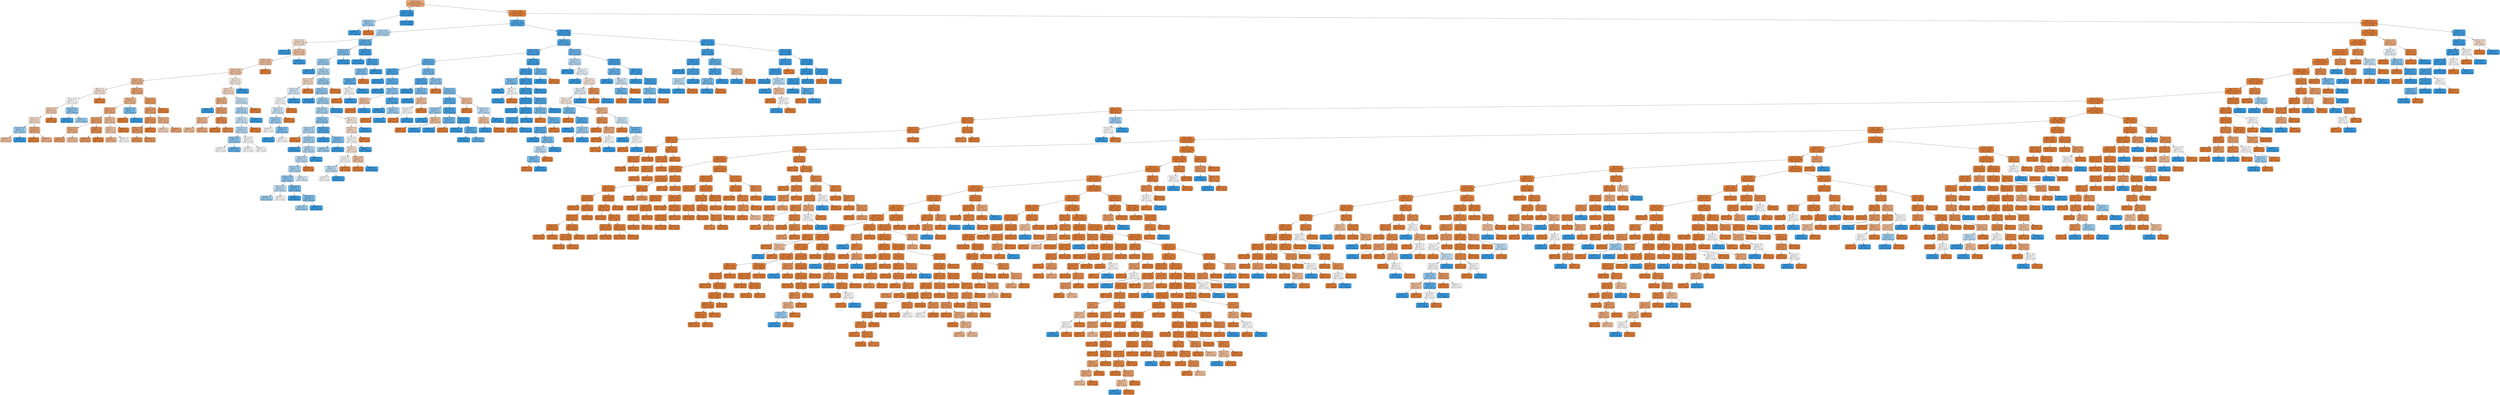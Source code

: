 digraph Tree {
node [shape=box, style="filled, rounded", color="black", fontname=helvetica] ;
edge [fontname=helvetica] ;
0 [label="X[11] <= 0.5\nsamples = 135052\nvalue = [103809, 31243]\nclass = normal", fillcolor="#eda775"] ;
1 [label="X[10] <= 0.5\nsamples = 29105\nvalue = [1, 29104]\nclass = malicious", fillcolor="#399de5"] ;
0 -> 1 [labeldistance=2.5, labelangle=45, headlabel="True"] ;
2 [label="X[0] <= 15.5\nsamples = 3\nvalue = [1, 2]\nclass = malicious", fillcolor="#9ccef2"] ;
1 -> 2 ;
3 [label="samples = 2\nvalue = [0, 2]\nclass = malicious", fillcolor="#399de5"] ;
2 -> 3 ;
4 [label="samples = 1\nvalue = [1, 0]\nclass = normal", fillcolor="#e58139"] ;
2 -> 4 ;
5 [label="samples = 29102\nvalue = [0, 29102]\nclass = malicious", fillcolor="#399de5"] ;
1 -> 5 ;
6 [label="X[12] <= 0.5\nsamples = 105947\nvalue = [103808, 2139]\nclass = normal", fillcolor="#e6843d"] ;
0 -> 6 [labeldistance=2.5, labelangle=-45, headlabel="False"] ;
7 [label="X[1] <= 1.5\nsamples = 1934\nvalue = [199, 1735]\nclass = malicious", fillcolor="#50a8e8"] ;
6 -> 7 ;
8 [label="X[3] <= 31.5\nsamples = 366\nvalue = [137, 229]\nclass = malicious", fillcolor="#afd8f5"] ;
7 -> 8 ;
9 [label="X[15] <= 0.5\nsamples = 193\nvalue = [110, 83]\nclass = normal", fillcolor="#f9e0ce"] ;
8 -> 9 ;
10 [label="samples = 24\nvalue = [0, 24]\nclass = malicious", fillcolor="#399de5"] ;
9 -> 10 ;
11 [label="X[13] <= 4.5\nsamples = 169\nvalue = [110, 59]\nclass = normal", fillcolor="#f3c5a3"] ;
9 -> 11 ;
12 [label="X[14] <= 24.5\nsamples = 166\nvalue = [110, 56]\nclass = normal", fillcolor="#f2c19e"] ;
11 -> 12 ;
13 [label="X[3] <= 26.5\nsamples = 159\nvalue = [103, 56]\nclass = normal", fillcolor="#f3c6a5"] ;
12 -> 13 ;
14 [label="X[0] <= 11.5\nsamples = 105\nvalue = [74, 31]\nclass = normal", fillcolor="#f0b68c"] ;
13 -> 14 ;
15 [label="X[8] <= 1.5\nsamples = 29\nvalue = [16, 13]\nclass = normal", fillcolor="#fae7da"] ;
14 -> 15 ;
16 [label="X[3] <= 19.5\nsamples = 26\nvalue = [13, 13]\nclass = normal", fillcolor="#ffffff"] ;
15 -> 16 ;
17 [label="X[13] <= 1.0\nsamples = 16\nvalue = [10, 6]\nclass = normal", fillcolor="#f5cdb0"] ;
16 -> 17 ;
18 [label="X[14] <= 12.5\nsamples = 14\nvalue = [8, 6]\nclass = normal", fillcolor="#f8e0ce"] ;
17 -> 18 ;
19 [label="X[14] <= 11.5\nsamples = 6\nvalue = [2, 4]\nclass = malicious", fillcolor="#9ccef2"] ;
18 -> 19 ;
20 [label="samples = 3\nvalue = [2, 1]\nclass = normal", fillcolor="#f2c09c"] ;
19 -> 20 ;
21 [label="samples = 3\nvalue = [0, 3]\nclass = malicious", fillcolor="#399de5"] ;
19 -> 21 ;
22 [label="X[3] <= 18.5\nsamples = 8\nvalue = [6, 2]\nclass = normal", fillcolor="#eeab7b"] ;
18 -> 22 ;
23 [label="samples = 1\nvalue = [1, 0]\nclass = normal", fillcolor="#e58139"] ;
22 -> 23 ;
24 [label="samples = 7\nvalue = [5, 2]\nclass = normal", fillcolor="#efb388"] ;
22 -> 24 ;
25 [label="samples = 2\nvalue = [2, 0]\nclass = normal", fillcolor="#e58139"] ;
17 -> 25 ;
26 [label="X[14] <= 13.5\nsamples = 10\nvalue = [3, 7]\nclass = malicious", fillcolor="#8ec7f0"] ;
16 -> 26 ;
27 [label="samples = 1\nvalue = [0, 1]\nclass = malicious", fillcolor="#399de5"] ;
26 -> 27 ;
28 [label="samples = 9\nvalue = [3, 6]\nclass = malicious", fillcolor="#9ccef2"] ;
26 -> 28 ;
29 [label="samples = 3\nvalue = [3, 0]\nclass = normal", fillcolor="#e58139"] ;
15 -> 29 ;
30 [label="X[0] <= 14.5\nsamples = 76\nvalue = [58, 18]\nclass = normal", fillcolor="#eda876"] ;
14 -> 30 ;
31 [label="X[4] <= 0.5\nsamples = 37\nvalue = [26, 11]\nclass = normal", fillcolor="#f0b68d"] ;
30 -> 31 ;
32 [label="X[3] <= 22.5\nsamples = 33\nvalue = [25, 8]\nclass = normal", fillcolor="#eda978"] ;
31 -> 32 ;
33 [label="X[0] <= 12.5\nsamples = 21\nvalue = [17, 4]\nclass = normal", fillcolor="#eb9f68"] ;
32 -> 33 ;
34 [label="X[14] <= 15.5\nsamples = 11\nvalue = [8, 3]\nclass = normal", fillcolor="#efb083"] ;
33 -> 34 ;
35 [label="samples = 5\nvalue = [4, 1]\nclass = normal", fillcolor="#eca06a"] ;
34 -> 35 ;
36 [label="samples = 6\nvalue = [4, 2]\nclass = normal", fillcolor="#f2c09c"] ;
34 -> 36 ;
37 [label="X[8] <= 1.5\nsamples = 10\nvalue = [9, 1]\nclass = normal", fillcolor="#e88f4f"] ;
33 -> 37 ;
38 [label="samples = 6\nvalue = [5, 1]\nclass = normal", fillcolor="#ea9a61"] ;
37 -> 38 ;
39 [label="samples = 4\nvalue = [4, 0]\nclass = normal", fillcolor="#e58139"] ;
37 -> 39 ;
40 [label="X[13] <= 0.5\nsamples = 12\nvalue = [8, 4]\nclass = normal", fillcolor="#f2c09c"] ;
32 -> 40 ;
41 [label="X[8] <= 1.5\nsamples = 11\nvalue = [7, 4]\nclass = normal", fillcolor="#f4c9aa"] ;
40 -> 41 ;
42 [label="samples = 7\nvalue = [5, 2]\nclass = normal", fillcolor="#efb388"] ;
41 -> 42 ;
43 [label="samples = 4\nvalue = [2, 2]\nclass = normal", fillcolor="#ffffff"] ;
41 -> 43 ;
44 [label="samples = 1\nvalue = [1, 0]\nclass = normal", fillcolor="#e58139"] ;
40 -> 44 ;
45 [label="X[14] <= 15.5\nsamples = 4\nvalue = [1, 3]\nclass = malicious", fillcolor="#7bbeee"] ;
31 -> 45 ;
46 [label="samples = 1\nvalue = [1, 0]\nclass = normal", fillcolor="#e58139"] ;
45 -> 46 ;
47 [label="samples = 3\nvalue = [0, 3]\nclass = malicious", fillcolor="#399de5"] ;
45 -> 47 ;
48 [label="X[4] <= 0.5\nsamples = 39\nvalue = [32, 7]\nclass = normal", fillcolor="#eb9d64"] ;
30 -> 48 ;
49 [label="X[0] <= 16.5\nsamples = 34\nvalue = [27, 7]\nclass = normal", fillcolor="#eca26c"] ;
48 -> 49 ;
50 [label="X[8] <= 1.5\nsamples = 20\nvalue = [17, 3]\nclass = normal", fillcolor="#ea975c"] ;
49 -> 50 ;
51 [label="X[0] <= 15.5\nsamples = 19\nvalue = [16, 3]\nclass = normal", fillcolor="#ea995e"] ;
50 -> 51 ;
52 [label="samples = 7\nvalue = [6, 1]\nclass = normal", fillcolor="#e9965a"] ;
51 -> 52 ;
53 [label="samples = 12\nvalue = [10, 2]\nclass = normal", fillcolor="#ea9a61"] ;
51 -> 53 ;
54 [label="samples = 1\nvalue = [1, 0]\nclass = normal", fillcolor="#e58139"] ;
50 -> 54 ;
55 [label="X[14] <= 20.5\nsamples = 14\nvalue = [10, 4]\nclass = normal", fillcolor="#efb388"] ;
49 -> 55 ;
56 [label="samples = 5\nvalue = [3, 2]\nclass = normal", fillcolor="#f6d5bd"] ;
55 -> 56 ;
57 [label="samples = 9\nvalue = [7, 2]\nclass = normal", fillcolor="#eca572"] ;
55 -> 57 ;
58 [label="samples = 5\nvalue = [5, 0]\nclass = normal", fillcolor="#e58139"] ;
48 -> 58 ;
59 [label="X[4] <= 0.5\nsamples = 54\nvalue = [29, 25]\nclass = normal", fillcolor="#fbeee4"] ;
13 -> 59 ;
60 [label="X[8] <= 1.5\nsamples = 50\nvalue = [29, 21]\nclass = normal", fillcolor="#f8dcc8"] ;
59 -> 60 ;
61 [label="X[0] <= 17.5\nsamples = 26\nvalue = [19, 7]\nclass = normal", fillcolor="#efaf82"] ;
60 -> 61 ;
62 [label="samples = 2\nvalue = [0, 2]\nclass = malicious", fillcolor="#399de5"] ;
61 -> 62 ;
63 [label="X[14] <= 23.5\nsamples = 24\nvalue = [19, 5]\nclass = normal", fillcolor="#eca26d"] ;
61 -> 63 ;
64 [label="X[0] <= 18.5\nsamples = 13\nvalue = [9, 4]\nclass = normal", fillcolor="#f1b991"] ;
63 -> 64 ;
65 [label="samples = 9\nvalue = [6, 3]\nclass = normal", fillcolor="#f2c09c"] ;
64 -> 65 ;
66 [label="samples = 4\nvalue = [3, 1]\nclass = normal", fillcolor="#eeab7b"] ;
64 -> 66 ;
67 [label="X[0] <= 19.5\nsamples = 11\nvalue = [10, 1]\nclass = normal", fillcolor="#e88e4d"] ;
63 -> 67 ;
68 [label="samples = 1\nvalue = [1, 0]\nclass = normal", fillcolor="#e58139"] ;
67 -> 68 ;
69 [label="samples = 10\nvalue = [9, 1]\nclass = normal", fillcolor="#e88f4f"] ;
67 -> 69 ;
70 [label="X[13] <= 2.5\nsamples = 24\nvalue = [10, 14]\nclass = malicious", fillcolor="#c6e3f8"] ;
60 -> 70 ;
71 [label="X[13] <= 0.5\nsamples = 22\nvalue = [8, 14]\nclass = malicious", fillcolor="#aad5f4"] ;
70 -> 71 ;
72 [label="X[8] <= 2.5\nsamples = 19\nvalue = [8, 11]\nclass = malicious", fillcolor="#c9e4f8"] ;
71 -> 72 ;
73 [label="X[0] <= 19.5\nsamples = 18\nvalue = [7, 11]\nclass = malicious", fillcolor="#b7dbf6"] ;
72 -> 73 ;
74 [label="X[14] <= 21.5\nsamples = 10\nvalue = [3, 7]\nclass = malicious", fillcolor="#8ec7f0"] ;
73 -> 74 ;
75 [label="samples = 4\nvalue = [2, 2]\nclass = normal", fillcolor="#ffffff"] ;
74 -> 75 ;
76 [label="samples = 6\nvalue = [1, 5]\nclass = malicious", fillcolor="#61b1ea"] ;
74 -> 76 ;
77 [label="X[3] <= 29.5\nsamples = 8\nvalue = [4, 4]\nclass = normal", fillcolor="#ffffff"] ;
73 -> 77 ;
78 [label="samples = 4\nvalue = [2, 2]\nclass = normal", fillcolor="#ffffff"] ;
77 -> 78 ;
79 [label="samples = 4\nvalue = [2, 2]\nclass = normal", fillcolor="#ffffff"] ;
77 -> 79 ;
80 [label="samples = 1\nvalue = [1, 0]\nclass = normal", fillcolor="#e58139"] ;
72 -> 80 ;
81 [label="samples = 3\nvalue = [0, 3]\nclass = malicious", fillcolor="#399de5"] ;
71 -> 81 ;
82 [label="samples = 2\nvalue = [2, 0]\nclass = normal", fillcolor="#e58139"] ;
70 -> 82 ;
83 [label="samples = 4\nvalue = [0, 4]\nclass = malicious", fillcolor="#399de5"] ;
59 -> 83 ;
84 [label="samples = 7\nvalue = [7, 0]\nclass = normal", fillcolor="#e58139"] ;
12 -> 84 ;
85 [label="samples = 3\nvalue = [0, 3]\nclass = malicious", fillcolor="#399de5"] ;
11 -> 85 ;
86 [label="X[13] <= 0.5\nsamples = 173\nvalue = [27, 146]\nclass = malicious", fillcolor="#5eafea"] ;
8 -> 86 ;
87 [label="X[14] <= 35.5\nsamples = 95\nvalue = [25, 70]\nclass = malicious", fillcolor="#80c0ee"] ;
86 -> 87 ;
88 [label="X[1] <= 0.5\nsamples = 76\nvalue = [25, 51]\nclass = malicious", fillcolor="#9acdf2"] ;
87 -> 88 ;
89 [label="samples = 8\nvalue = [0, 8]\nclass = malicious", fillcolor="#399de5"] ;
88 -> 89 ;
90 [label="X[8] <= 1.5\nsamples = 68\nvalue = [25, 43]\nclass = malicious", fillcolor="#acd6f4"] ;
88 -> 90 ;
91 [label="X[14] <= 30.5\nsamples = 12\nvalue = [7, 5]\nclass = normal", fillcolor="#f8dbc6"] ;
90 -> 91 ;
92 [label="X[3] <= 35.5\nsamples = 9\nvalue = [4, 5]\nclass = malicious", fillcolor="#d7ebfa"] ;
91 -> 92 ;
93 [label="X[4] <= 0.5\nsamples = 8\nvalue = [4, 4]\nclass = normal", fillcolor="#ffffff"] ;
92 -> 93 ;
94 [label="X[0] <= 25.5\nsamples = 7\nvalue = [3, 4]\nclass = malicious", fillcolor="#cee6f8"] ;
93 -> 94 ;
95 [label="X[3] <= 32.5\nsamples = 6\nvalue = [2, 4]\nclass = malicious", fillcolor="#9ccef2"] ;
94 -> 95 ;
96 [label="samples = 2\nvalue = [1, 1]\nclass = normal", fillcolor="#ffffff"] ;
95 -> 96 ;
97 [label="X[3] <= 33.5\nsamples = 4\nvalue = [1, 3]\nclass = malicious", fillcolor="#7bbeee"] ;
95 -> 97 ;
98 [label="samples = 2\nvalue = [0, 2]\nclass = malicious", fillcolor="#399de5"] ;
97 -> 98 ;
99 [label="samples = 2\nvalue = [1, 1]\nclass = normal", fillcolor="#ffffff"] ;
97 -> 99 ;
100 [label="samples = 1\nvalue = [1, 0]\nclass = normal", fillcolor="#e58139"] ;
94 -> 100 ;
101 [label="samples = 1\nvalue = [1, 0]\nclass = normal", fillcolor="#e58139"] ;
93 -> 101 ;
102 [label="samples = 1\nvalue = [0, 1]\nclass = malicious", fillcolor="#399de5"] ;
92 -> 102 ;
103 [label="samples = 3\nvalue = [3, 0]\nclass = normal", fillcolor="#e58139"] ;
91 -> 103 ;
104 [label="X[9] <= 1.5\nsamples = 56\nvalue = [18, 38]\nclass = malicious", fillcolor="#97cbf1"] ;
90 -> 104 ;
105 [label="X[0] <= 13.0\nsamples = 55\nvalue = [17, 38]\nclass = malicious", fillcolor="#92c9f1"] ;
104 -> 105 ;
106 [label="samples = 4\nvalue = [0, 4]\nclass = malicious", fillcolor="#399de5"] ;
105 -> 106 ;
107 [label="X[4] <= 1.5\nsamples = 51\nvalue = [17, 34]\nclass = malicious", fillcolor="#9ccef2"] ;
105 -> 107 ;
108 [label="X[0] <= 29.5\nsamples = 47\nvalue = [17, 30]\nclass = malicious", fillcolor="#a9d5f4"] ;
107 -> 108 ;
109 [label="X[14] <= 29.5\nsamples = 34\nvalue = [10, 24]\nclass = malicious", fillcolor="#8bc6f0"] ;
108 -> 109 ;
110 [label="X[0] <= 19.0\nsamples = 24\nvalue = [9, 15]\nclass = malicious", fillcolor="#b0d8f5"] ;
109 -> 110 ;
111 [label="samples = 1\nvalue = [1, 0]\nclass = normal", fillcolor="#e58139"] ;
110 -> 111 ;
112 [label="X[14] <= 25.5\nsamples = 23\nvalue = [8, 15]\nclass = malicious", fillcolor="#a3d1f3"] ;
110 -> 112 ;
113 [label="samples = 2\nvalue = [0, 2]\nclass = malicious", fillcolor="#399de5"] ;
112 -> 113 ;
114 [label="X[8] <= 2.5\nsamples = 21\nvalue = [8, 13]\nclass = malicious", fillcolor="#b3d9f5"] ;
112 -> 114 ;
115 [label="X[0] <= 26.5\nsamples = 20\nvalue = [8, 12]\nclass = malicious", fillcolor="#bddef6"] ;
114 -> 115 ;
116 [label="X[14] <= 28.5\nsamples = 19\nvalue = [7, 12]\nclass = malicious", fillcolor="#acd6f4"] ;
115 -> 116 ;
117 [label="X[14] <= 26.5\nsamples = 10\nvalue = [3, 7]\nclass = malicious", fillcolor="#8ec7f0"] ;
116 -> 117 ;
118 [label="X[0] <= 23.5\nsamples = 5\nvalue = [2, 3]\nclass = malicious", fillcolor="#bddef6"] ;
117 -> 118 ;
119 [label="samples = 3\nvalue = [1, 2]\nclass = malicious", fillcolor="#9ccef2"] ;
118 -> 119 ;
120 [label="samples = 2\nvalue = [1, 1]\nclass = normal", fillcolor="#ffffff"] ;
118 -> 120 ;
121 [label="X[14] <= 27.5\nsamples = 5\nvalue = [1, 4]\nclass = malicious", fillcolor="#6ab6ec"] ;
117 -> 121 ;
122 [label="samples = 1\nvalue = [0, 1]\nclass = malicious", fillcolor="#399de5"] ;
121 -> 122 ;
123 [label="X[3] <= 34.5\nsamples = 4\nvalue = [1, 3]\nclass = malicious", fillcolor="#7bbeee"] ;
121 -> 123 ;
124 [label="samples = 3\nvalue = [1, 2]\nclass = malicious", fillcolor="#9ccef2"] ;
123 -> 124 ;
125 [label="samples = 1\nvalue = [0, 1]\nclass = malicious", fillcolor="#399de5"] ;
123 -> 125 ;
126 [label="samples = 9\nvalue = [4, 5]\nclass = malicious", fillcolor="#d7ebfa"] ;
116 -> 126 ;
127 [label="samples = 1\nvalue = [1, 0]\nclass = normal", fillcolor="#e58139"] ;
115 -> 127 ;
128 [label="samples = 1\nvalue = [0, 1]\nclass = malicious", fillcolor="#399de5"] ;
114 -> 128 ;
129 [label="X[14] <= 31.5\nsamples = 10\nvalue = [1, 9]\nclass = malicious", fillcolor="#4fa8e8"] ;
109 -> 129 ;
130 [label="samples = 6\nvalue = [0, 6]\nclass = malicious", fillcolor="#399de5"] ;
129 -> 130 ;
131 [label="X[6] <= 0.5\nsamples = 4\nvalue = [1, 3]\nclass = malicious", fillcolor="#7bbeee"] ;
129 -> 131 ;
132 [label="samples = 3\nvalue = [1, 2]\nclass = malicious", fillcolor="#9ccef2"] ;
131 -> 132 ;
133 [label="samples = 1\nvalue = [0, 1]\nclass = malicious", fillcolor="#399de5"] ;
131 -> 133 ;
134 [label="X[3] <= 41.5\nsamples = 13\nvalue = [7, 6]\nclass = normal", fillcolor="#fbede3"] ;
108 -> 134 ;
135 [label="X[14] <= 33.5\nsamples = 12\nvalue = [7, 5]\nclass = normal", fillcolor="#f8dbc6"] ;
134 -> 135 ;
136 [label="X[3] <= 40.5\nsamples = 10\nvalue = [5, 5]\nclass = normal", fillcolor="#ffffff"] ;
135 -> 136 ;
137 [label="X[4] <= 0.5\nsamples = 9\nvalue = [5, 4]\nclass = normal", fillcolor="#fae6d7"] ;
136 -> 137 ;
138 [label="X[3] <= 39.5\nsamples = 6\nvalue = [3, 3]\nclass = normal", fillcolor="#ffffff"] ;
137 -> 138 ;
139 [label="X[8] <= 2.5\nsamples = 5\nvalue = [2, 3]\nclass = malicious", fillcolor="#bddef6"] ;
138 -> 139 ;
140 [label="samples = 4\nvalue = [2, 2]\nclass = normal", fillcolor="#ffffff"] ;
139 -> 140 ;
141 [label="samples = 1\nvalue = [0, 1]\nclass = malicious", fillcolor="#399de5"] ;
139 -> 141 ;
142 [label="samples = 1\nvalue = [1, 0]\nclass = normal", fillcolor="#e58139"] ;
138 -> 142 ;
143 [label="X[14] <= 32.5\nsamples = 3\nvalue = [2, 1]\nclass = normal", fillcolor="#f2c09c"] ;
137 -> 143 ;
144 [label="samples = 2\nvalue = [2, 0]\nclass = normal", fillcolor="#e58139"] ;
143 -> 144 ;
145 [label="samples = 1\nvalue = [0, 1]\nclass = malicious", fillcolor="#399de5"] ;
143 -> 145 ;
146 [label="samples = 1\nvalue = [0, 1]\nclass = malicious", fillcolor="#399de5"] ;
136 -> 146 ;
147 [label="samples = 2\nvalue = [2, 0]\nclass = normal", fillcolor="#e58139"] ;
135 -> 147 ;
148 [label="samples = 1\nvalue = [0, 1]\nclass = malicious", fillcolor="#399de5"] ;
134 -> 148 ;
149 [label="samples = 4\nvalue = [0, 4]\nclass = malicious", fillcolor="#399de5"] ;
107 -> 149 ;
150 [label="samples = 1\nvalue = [1, 0]\nclass = normal", fillcolor="#e58139"] ;
104 -> 150 ;
151 [label="samples = 19\nvalue = [0, 19]\nclass = malicious", fillcolor="#399de5"] ;
87 -> 151 ;
152 [label="X[0] <= 28.5\nsamples = 78\nvalue = [2, 76]\nclass = malicious", fillcolor="#3ea0e6"] ;
86 -> 152 ;
153 [label="samples = 51\nvalue = [0, 51]\nclass = malicious", fillcolor="#399de5"] ;
152 -> 153 ;
154 [label="X[3] <= 42.5\nsamples = 27\nvalue = [2, 25]\nclass = malicious", fillcolor="#49a5e7"] ;
152 -> 154 ;
155 [label="X[0] <= 32.5\nsamples = 8\nvalue = [2, 6]\nclass = malicious", fillcolor="#7bbeee"] ;
154 -> 155 ;
156 [label="X[13] <= 1.5\nsamples = 7\nvalue = [1, 6]\nclass = malicious", fillcolor="#5aade9"] ;
155 -> 156 ;
157 [label="X[0] <= 30.5\nsamples = 2\nvalue = [1, 1]\nclass = normal", fillcolor="#ffffff"] ;
156 -> 157 ;
158 [label="samples = 1\nvalue = [1, 0]\nclass = normal", fillcolor="#e58139"] ;
157 -> 158 ;
159 [label="samples = 1\nvalue = [0, 1]\nclass = malicious", fillcolor="#399de5"] ;
157 -> 159 ;
160 [label="samples = 5\nvalue = [0, 5]\nclass = malicious", fillcolor="#399de5"] ;
156 -> 160 ;
161 [label="samples = 1\nvalue = [1, 0]\nclass = normal", fillcolor="#e58139"] ;
155 -> 161 ;
162 [label="samples = 19\nvalue = [0, 19]\nclass = malicious", fillcolor="#399de5"] ;
154 -> 162 ;
163 [label="X[13] <= 0.5\nsamples = 1568\nvalue = [62, 1506]\nclass = malicious", fillcolor="#41a1e6"] ;
7 -> 163 ;
164 [label="X[8] <= 2.5\nsamples = 466\nvalue = [52, 414]\nclass = malicious", fillcolor="#52a9e8"] ;
163 -> 164 ;
165 [label="X[3] <= 42.5\nsamples = 346\nvalue = [27, 319]\nclass = malicious", fillcolor="#4aa5e7"] ;
164 -> 165 ;
166 [label="X[8] <= 1.5\nsamples = 125\nvalue = [20, 105]\nclass = malicious", fillcolor="#5fb0ea"] ;
165 -> 166 ;
167 [label="X[2] <= 5.5\nsamples = 61\nvalue = [5, 56]\nclass = malicious", fillcolor="#4ba6e7"] ;
166 -> 167 ;
168 [label="samples = 30\nvalue = [0, 30]\nclass = malicious", fillcolor="#399de5"] ;
167 -> 168 ;
169 [label="X[0] <= 12.5\nsamples = 31\nvalue = [5, 26]\nclass = malicious", fillcolor="#5fb0ea"] ;
167 -> 169 ;
170 [label="samples = 14\nvalue = [0, 14]\nclass = malicious", fillcolor="#399de5"] ;
169 -> 170 ;
171 [label="X[14] <= 26.5\nsamples = 17\nvalue = [5, 12]\nclass = malicious", fillcolor="#8bc6f0"] ;
169 -> 171 ;
172 [label="X[2] <= 7.5\nsamples = 6\nvalue = [4, 2]\nclass = normal", fillcolor="#f2c09c"] ;
171 -> 172 ;
173 [label="samples = 4\nvalue = [4, 0]\nclass = normal", fillcolor="#e58139"] ;
172 -> 173 ;
174 [label="samples = 2\nvalue = [0, 2]\nclass = malicious", fillcolor="#399de5"] ;
172 -> 174 ;
175 [label="X[2] <= 8.5\nsamples = 11\nvalue = [1, 10]\nclass = malicious", fillcolor="#4da7e8"] ;
171 -> 175 ;
176 [label="samples = 8\nvalue = [0, 8]\nclass = malicious", fillcolor="#399de5"] ;
175 -> 176 ;
177 [label="X[1] <= 11.5\nsamples = 3\nvalue = [1, 2]\nclass = malicious", fillcolor="#9ccef2"] ;
175 -> 177 ;
178 [label="samples = 1\nvalue = [1, 0]\nclass = normal", fillcolor="#e58139"] ;
177 -> 178 ;
179 [label="samples = 2\nvalue = [0, 2]\nclass = malicious", fillcolor="#399de5"] ;
177 -> 179 ;
180 [label="X[15] <= 1.5\nsamples = 64\nvalue = [15, 49]\nclass = malicious", fillcolor="#76bbed"] ;
166 -> 180 ;
181 [label="X[0] <= 17.5\nsamples = 21\nvalue = [2, 19]\nclass = malicious", fillcolor="#4ea7e8"] ;
180 -> 181 ;
182 [label="samples = 13\nvalue = [0, 13]\nclass = malicious", fillcolor="#399de5"] ;
181 -> 182 ;
183 [label="X[2] <= 7.0\nsamples = 8\nvalue = [2, 6]\nclass = malicious", fillcolor="#7bbeee"] ;
181 -> 183 ;
184 [label="samples = 5\nvalue = [0, 5]\nclass = malicious", fillcolor="#399de5"] ;
183 -> 184 ;
185 [label="X[1] <= 11.0\nsamples = 3\nvalue = [2, 1]\nclass = normal", fillcolor="#f2c09c"] ;
183 -> 185 ;
186 [label="X[14] <= 28.5\nsamples = 2\nvalue = [1, 1]\nclass = normal", fillcolor="#ffffff"] ;
185 -> 186 ;
187 [label="samples = 1\nvalue = [1, 0]\nclass = normal", fillcolor="#e58139"] ;
186 -> 187 ;
188 [label="samples = 1\nvalue = [0, 1]\nclass = malicious", fillcolor="#399de5"] ;
186 -> 188 ;
189 [label="samples = 1\nvalue = [1, 0]\nclass = normal", fillcolor="#e58139"] ;
185 -> 189 ;
190 [label="X[14] <= 24.0\nsamples = 43\nvalue = [13, 30]\nclass = malicious", fillcolor="#8fc7f0"] ;
180 -> 190 ;
191 [label="samples = 3\nvalue = [3, 0]\nclass = normal", fillcolor="#e58139"] ;
190 -> 191 ;
192 [label="X[2] <= 7.0\nsamples = 40\nvalue = [10, 30]\nclass = malicious", fillcolor="#7bbeee"] ;
190 -> 192 ;
193 [label="X[2] <= 3.5\nsamples = 31\nvalue = [4, 27]\nclass = malicious", fillcolor="#56ace9"] ;
192 -> 193 ;
194 [label="X[1] <= 16.0\nsamples = 6\nvalue = [2, 4]\nclass = malicious", fillcolor="#9ccef2"] ;
193 -> 194 ;
195 [label="samples = 3\nvalue = [0, 3]\nclass = malicious", fillcolor="#399de5"] ;
194 -> 195 ;
196 [label="X[1] <= 17.5\nsamples = 3\nvalue = [2, 1]\nclass = normal", fillcolor="#f2c09c"] ;
194 -> 196 ;
197 [label="samples = 2\nvalue = [2, 0]\nclass = normal", fillcolor="#e58139"] ;
196 -> 197 ;
198 [label="samples = 1\nvalue = [0, 1]\nclass = malicious", fillcolor="#399de5"] ;
196 -> 198 ;
199 [label="X[1] <= 14.5\nsamples = 25\nvalue = [2, 23]\nclass = malicious", fillcolor="#4aa6e7"] ;
193 -> 199 ;
200 [label="X[14] <= 29.5\nsamples = 5\nvalue = [1, 4]\nclass = malicious", fillcolor="#6ab6ec"] ;
199 -> 200 ;
201 [label="samples = 4\nvalue = [0, 4]\nclass = malicious", fillcolor="#399de5"] ;
200 -> 201 ;
202 [label="samples = 1\nvalue = [1, 0]\nclass = normal", fillcolor="#e58139"] ;
200 -> 202 ;
203 [label="X[3] <= 41.5\nsamples = 20\nvalue = [1, 19]\nclass = malicious", fillcolor="#43a2e6"] ;
199 -> 203 ;
204 [label="samples = 13\nvalue = [0, 13]\nclass = malicious", fillcolor="#399de5"] ;
203 -> 204 ;
205 [label="X[15] <= 2.5\nsamples = 7\nvalue = [1, 6]\nclass = malicious", fillcolor="#5aade9"] ;
203 -> 205 ;
206 [label="samples = 1\nvalue = [0, 1]\nclass = malicious", fillcolor="#399de5"] ;
205 -> 206 ;
207 [label="samples = 6\nvalue = [1, 5]\nclass = malicious", fillcolor="#61b1ea"] ;
205 -> 207 ;
208 [label="X[1] <= 16.0\nsamples = 9\nvalue = [6, 3]\nclass = normal", fillcolor="#f2c09c"] ;
192 -> 208 ;
209 [label="samples = 4\nvalue = [4, 0]\nclass = normal", fillcolor="#e58139"] ;
208 -> 209 ;
210 [label="X[0] <= 11.5\nsamples = 5\nvalue = [2, 3]\nclass = malicious", fillcolor="#bddef6"] ;
208 -> 210 ;
211 [label="X[0] <= 9.5\nsamples = 3\nvalue = [2, 1]\nclass = normal", fillcolor="#f2c09c"] ;
210 -> 211 ;
212 [label="samples = 1\nvalue = [0, 1]\nclass = malicious", fillcolor="#399de5"] ;
211 -> 212 ;
213 [label="samples = 2\nvalue = [2, 0]\nclass = normal", fillcolor="#e58139"] ;
211 -> 213 ;
214 [label="samples = 2\nvalue = [0, 2]\nclass = malicious", fillcolor="#399de5"] ;
210 -> 214 ;
215 [label="X[9] <= 0.5\nsamples = 221\nvalue = [7, 214]\nclass = malicious", fillcolor="#3fa0e6"] ;
165 -> 215 ;
216 [label="X[2] <= 2.5\nsamples = 216\nvalue = [6, 210]\nclass = malicious", fillcolor="#3fa0e6"] ;
215 -> 216 ;
217 [label="X[3] <= 47.5\nsamples = 4\nvalue = [1, 3]\nclass = malicious", fillcolor="#7bbeee"] ;
216 -> 217 ;
218 [label="samples = 2\nvalue = [0, 2]\nclass = malicious", fillcolor="#399de5"] ;
217 -> 218 ;
219 [label="X[8] <= 1.5\nsamples = 2\nvalue = [1, 1]\nclass = normal", fillcolor="#ffffff"] ;
217 -> 219 ;
220 [label="samples = 1\nvalue = [0, 1]\nclass = malicious", fillcolor="#399de5"] ;
219 -> 220 ;
221 [label="samples = 1\nvalue = [1, 0]\nclass = normal", fillcolor="#e58139"] ;
219 -> 221 ;
222 [label="X[1] <= 26.5\nsamples = 212\nvalue = [5, 207]\nclass = malicious", fillcolor="#3e9fe6"] ;
216 -> 222 ;
223 [label="X[3] <= 49.5\nsamples = 141\nvalue = [5, 136]\nclass = malicious", fillcolor="#40a1e6"] ;
222 -> 223 ;
224 [label="X[3] <= 46.5\nsamples = 105\nvalue = [1, 104]\nclass = malicious", fillcolor="#3b9ee5"] ;
223 -> 224 ;
225 [label="samples = 57\nvalue = [0, 57]\nclass = malicious", fillcolor="#399de5"] ;
224 -> 225 ;
226 [label="X[1] <= 22.5\nsamples = 48\nvalue = [1, 47]\nclass = malicious", fillcolor="#3d9fe6"] ;
224 -> 226 ;
227 [label="X[0] <= 17.0\nsamples = 14\nvalue = [1, 13]\nclass = malicious", fillcolor="#48a5e7"] ;
226 -> 227 ;
228 [label="samples = 1\nvalue = [1, 0]\nclass = normal", fillcolor="#e58139"] ;
227 -> 228 ;
229 [label="samples = 13\nvalue = [0, 13]\nclass = malicious", fillcolor="#399de5"] ;
227 -> 229 ;
230 [label="samples = 34\nvalue = [0, 34]\nclass = malicious", fillcolor="#399de5"] ;
226 -> 230 ;
231 [label="X[0] <= 21.5\nsamples = 36\nvalue = [4, 32]\nclass = malicious", fillcolor="#52a9e8"] ;
223 -> 231 ;
232 [label="X[14] <= 41.5\nsamples = 16\nvalue = [4, 12]\nclass = malicious", fillcolor="#7bbeee"] ;
231 -> 232 ;
233 [label="samples = 1\nvalue = [1, 0]\nclass = normal", fillcolor="#e58139"] ;
232 -> 233 ;
234 [label="X[0] <= 20.5\nsamples = 15\nvalue = [3, 12]\nclass = malicious", fillcolor="#6ab6ec"] ;
232 -> 234 ;
235 [label="X[1] <= 24.5\nsamples = 14\nvalue = [2, 12]\nclass = malicious", fillcolor="#5aade9"] ;
234 -> 235 ;
236 [label="samples = 6\nvalue = [0, 6]\nclass = malicious", fillcolor="#399de5"] ;
235 -> 236 ;
237 [label="X[3] <= 51.5\nsamples = 8\nvalue = [2, 6]\nclass = malicious", fillcolor="#7bbeee"] ;
235 -> 237 ;
238 [label="X[2] <= 5.5\nsamples = 5\nvalue = [2, 3]\nclass = malicious", fillcolor="#bddef6"] ;
237 -> 238 ;
239 [label="X[15] <= 2.5\nsamples = 4\nvalue = [1, 3]\nclass = malicious", fillcolor="#7bbeee"] ;
238 -> 239 ;
240 [label="samples = 1\nvalue = [1, 0]\nclass = normal", fillcolor="#e58139"] ;
239 -> 240 ;
241 [label="samples = 3\nvalue = [0, 3]\nclass = malicious", fillcolor="#399de5"] ;
239 -> 241 ;
242 [label="samples = 1\nvalue = [1, 0]\nclass = normal", fillcolor="#e58139"] ;
238 -> 242 ;
243 [label="samples = 3\nvalue = [0, 3]\nclass = malicious", fillcolor="#399de5"] ;
237 -> 243 ;
244 [label="samples = 1\nvalue = [1, 0]\nclass = normal", fillcolor="#e58139"] ;
234 -> 244 ;
245 [label="samples = 20\nvalue = [0, 20]\nclass = malicious", fillcolor="#399de5"] ;
231 -> 245 ;
246 [label="samples = 71\nvalue = [0, 71]\nclass = malicious", fillcolor="#399de5"] ;
222 -> 246 ;
247 [label="X[0] <= 21.5\nsamples = 5\nvalue = [1, 4]\nclass = malicious", fillcolor="#6ab6ec"] ;
215 -> 247 ;
248 [label="samples = 4\nvalue = [0, 4]\nclass = malicious", fillcolor="#399de5"] ;
247 -> 248 ;
249 [label="samples = 1\nvalue = [1, 0]\nclass = normal", fillcolor="#e58139"] ;
247 -> 249 ;
250 [label="X[14] <= 44.5\nsamples = 120\nvalue = [25, 95]\nclass = malicious", fillcolor="#6db7ec"] ;
164 -> 250 ;
251 [label="X[0] <= 14.5\nsamples = 54\nvalue = [21, 33]\nclass = malicious", fillcolor="#b7dbf6"] ;
250 -> 251 ;
252 [label="samples = 10\nvalue = [0, 10]\nclass = malicious", fillcolor="#399de5"] ;
251 -> 252 ;
253 [label="X[2] <= 2.5\nsamples = 44\nvalue = [21, 23]\nclass = malicious", fillcolor="#eef6fd"] ;
251 -> 253 ;
254 [label="samples = 6\nvalue = [0, 6]\nclass = malicious", fillcolor="#399de5"] ;
253 -> 254 ;
255 [label="X[1] <= 22.5\nsamples = 38\nvalue = [21, 17]\nclass = normal", fillcolor="#fae7d9"] ;
253 -> 255 ;
256 [label="X[3] <= 49.5\nsamples = 30\nvalue = [14, 16]\nclass = malicious", fillcolor="#e6f3fc"] ;
255 -> 256 ;
257 [label="X[0] <= 19.5\nsamples = 26\nvalue = [14, 12]\nclass = normal", fillcolor="#fbede3"] ;
256 -> 257 ;
258 [label="X[0] <= 15.5\nsamples = 9\nvalue = [2, 7]\nclass = malicious", fillcolor="#72b9ec"] ;
257 -> 258 ;
259 [label="samples = 1\nvalue = [1, 0]\nclass = normal", fillcolor="#e58139"] ;
258 -> 259 ;
260 [label="X[2] <= 10.0\nsamples = 8\nvalue = [1, 7]\nclass = malicious", fillcolor="#55abe9"] ;
258 -> 260 ;
261 [label="samples = 5\nvalue = [0, 5]\nclass = malicious", fillcolor="#399de5"] ;
260 -> 261 ;
262 [label="X[14] <= 31.0\nsamples = 3\nvalue = [1, 2]\nclass = malicious", fillcolor="#9ccef2"] ;
260 -> 262 ;
263 [label="samples = 1\nvalue = [1, 0]\nclass = normal", fillcolor="#e58139"] ;
262 -> 263 ;
264 [label="samples = 2\nvalue = [0, 2]\nclass = malicious", fillcolor="#399de5"] ;
262 -> 264 ;
265 [label="X[0] <= 23.5\nsamples = 17\nvalue = [12, 5]\nclass = normal", fillcolor="#f0b58b"] ;
257 -> 265 ;
266 [label="X[0] <= 21.5\nsamples = 10\nvalue = [9, 1]\nclass = normal", fillcolor="#e88f4f"] ;
265 -> 266 ;
267 [label="samples = 6\nvalue = [6, 0]\nclass = normal", fillcolor="#e58139"] ;
266 -> 267 ;
268 [label="X[14] <= 36.5\nsamples = 4\nvalue = [3, 1]\nclass = normal", fillcolor="#eeab7b"] ;
266 -> 268 ;
269 [label="samples = 2\nvalue = [2, 0]\nclass = normal", fillcolor="#e58139"] ;
268 -> 269 ;
270 [label="X[2] <= 6.0\nsamples = 2\nvalue = [1, 1]\nclass = normal", fillcolor="#ffffff"] ;
268 -> 270 ;
271 [label="samples = 1\nvalue = [1, 0]\nclass = normal", fillcolor="#e58139"] ;
270 -> 271 ;
272 [label="samples = 1\nvalue = [0, 1]\nclass = malicious", fillcolor="#399de5"] ;
270 -> 272 ;
273 [label="X[2] <= 4.0\nsamples = 7\nvalue = [3, 4]\nclass = malicious", fillcolor="#cee6f8"] ;
265 -> 273 ;
274 [label="samples = 2\nvalue = [2, 0]\nclass = normal", fillcolor="#e58139"] ;
273 -> 274 ;
275 [label="X[0] <= 27.0\nsamples = 5\nvalue = [1, 4]\nclass = malicious", fillcolor="#6ab6ec"] ;
273 -> 275 ;
276 [label="samples = 3\nvalue = [0, 3]\nclass = malicious", fillcolor="#399de5"] ;
275 -> 276 ;
277 [label="X[0] <= 29.5\nsamples = 2\nvalue = [1, 1]\nclass = normal", fillcolor="#ffffff"] ;
275 -> 277 ;
278 [label="samples = 1\nvalue = [1, 0]\nclass = normal", fillcolor="#e58139"] ;
277 -> 278 ;
279 [label="samples = 1\nvalue = [0, 1]\nclass = malicious", fillcolor="#399de5"] ;
277 -> 279 ;
280 [label="samples = 4\nvalue = [0, 4]\nclass = malicious", fillcolor="#399de5"] ;
256 -> 280 ;
281 [label="X[0] <= 18.5\nsamples = 8\nvalue = [7, 1]\nclass = normal", fillcolor="#e99355"] ;
255 -> 281 ;
282 [label="samples = 7\nvalue = [7, 0]\nclass = normal", fillcolor="#e58139"] ;
281 -> 282 ;
283 [label="samples = 1\nvalue = [0, 1]\nclass = malicious", fillcolor="#399de5"] ;
281 -> 283 ;
284 [label="X[14] <= 50.5\nsamples = 66\nvalue = [4, 62]\nclass = malicious", fillcolor="#46a3e7"] ;
250 -> 284 ;
285 [label="X[1] <= 29.0\nsamples = 16\nvalue = [3, 13]\nclass = malicious", fillcolor="#67b4eb"] ;
284 -> 285 ;
286 [label="samples = 9\nvalue = [0, 9]\nclass = malicious", fillcolor="#399de5"] ;
285 -> 286 ;
287 [label="X[0] <= 17.5\nsamples = 7\nvalue = [3, 4]\nclass = malicious", fillcolor="#cee6f8"] ;
285 -> 287 ;
288 [label="X[1] <= 33.5\nsamples = 5\nvalue = [1, 4]\nclass = malicious", fillcolor="#6ab6ec"] ;
287 -> 288 ;
289 [label="samples = 1\nvalue = [1, 0]\nclass = normal", fillcolor="#e58139"] ;
288 -> 289 ;
290 [label="samples = 4\nvalue = [0, 4]\nclass = malicious", fillcolor="#399de5"] ;
288 -> 290 ;
291 [label="samples = 2\nvalue = [2, 0]\nclass = normal", fillcolor="#e58139"] ;
287 -> 291 ;
292 [label="X[0] <= 24.5\nsamples = 50\nvalue = [1, 49]\nclass = malicious", fillcolor="#3d9fe6"] ;
284 -> 292 ;
293 [label="samples = 31\nvalue = [0, 31]\nclass = malicious", fillcolor="#399de5"] ;
292 -> 293 ;
294 [label="X[0] <= 25.5\nsamples = 19\nvalue = [1, 18]\nclass = malicious", fillcolor="#44a2e6"] ;
292 -> 294 ;
295 [label="X[1] <= 37.5\nsamples = 4\nvalue = [1, 3]\nclass = malicious", fillcolor="#7bbeee"] ;
294 -> 295 ;
296 [label="samples = 3\nvalue = [0, 3]\nclass = malicious", fillcolor="#399de5"] ;
295 -> 296 ;
297 [label="samples = 1\nvalue = [1, 0]\nclass = normal", fillcolor="#e58139"] ;
295 -> 297 ;
298 [label="samples = 15\nvalue = [0, 15]\nclass = malicious", fillcolor="#399de5"] ;
294 -> 298 ;
299 [label="X[13] <= 1.5\nsamples = 1102\nvalue = [10, 1092]\nclass = malicious", fillcolor="#3b9ee5"] ;
163 -> 299 ;
300 [label="X[2] <= 9.5\nsamples = 109\nvalue = [5, 104]\nclass = malicious", fillcolor="#43a2e6"] ;
299 -> 300 ;
301 [label="X[15] <= 3.5\nsamples = 91\nvalue = [2, 89]\nclass = malicious", fillcolor="#3d9fe6"] ;
300 -> 301 ;
302 [label="samples = 68\nvalue = [0, 68]\nclass = malicious", fillcolor="#399de5"] ;
301 -> 302 ;
303 [label="X[14] <= 45.5\nsamples = 23\nvalue = [2, 21]\nclass = malicious", fillcolor="#4ca6e7"] ;
301 -> 303 ;
304 [label="X[1] <= 27.5\nsamples = 5\nvalue = [2, 3]\nclass = malicious", fillcolor="#bddef6"] ;
303 -> 304 ;
305 [label="samples = 3\nvalue = [0, 3]\nclass = malicious", fillcolor="#399de5"] ;
304 -> 305 ;
306 [label="samples = 2\nvalue = [2, 0]\nclass = normal", fillcolor="#e58139"] ;
304 -> 306 ;
307 [label="samples = 18\nvalue = [0, 18]\nclass = malicious", fillcolor="#399de5"] ;
303 -> 307 ;
308 [label="X[8] <= 3.5\nsamples = 18\nvalue = [3, 15]\nclass = malicious", fillcolor="#61b1ea"] ;
300 -> 308 ;
309 [label="X[1] <= 11.5\nsamples = 15\nvalue = [1, 14]\nclass = malicious", fillcolor="#47a4e7"] ;
308 -> 309 ;
310 [label="X[3] <= 38.0\nsamples = 4\nvalue = [1, 3]\nclass = malicious", fillcolor="#7bbeee"] ;
309 -> 310 ;
311 [label="samples = 3\nvalue = [0, 3]\nclass = malicious", fillcolor="#399de5"] ;
310 -> 311 ;
312 [label="samples = 1\nvalue = [1, 0]\nclass = normal", fillcolor="#e58139"] ;
310 -> 312 ;
313 [label="samples = 11\nvalue = [0, 11]\nclass = malicious", fillcolor="#399de5"] ;
309 -> 313 ;
314 [label="X[0] <= 14.5\nsamples = 3\nvalue = [2, 1]\nclass = normal", fillcolor="#f2c09c"] ;
308 -> 314 ;
315 [label="samples = 1\nvalue = [0, 1]\nclass = malicious", fillcolor="#399de5"] ;
314 -> 315 ;
316 [label="samples = 2\nvalue = [2, 0]\nclass = normal", fillcolor="#e58139"] ;
314 -> 316 ;
317 [label="X[3] <= 42.5\nsamples = 993\nvalue = [5, 988]\nclass = malicious", fillcolor="#3a9de5"] ;
299 -> 317 ;
318 [label="X[2] <= 20.5\nsamples = 84\nvalue = [3, 81]\nclass = malicious", fillcolor="#40a1e6"] ;
317 -> 318 ;
319 [label="X[8] <= 2.5\nsamples = 83\nvalue = [2, 81]\nclass = malicious", fillcolor="#3e9fe6"] ;
318 -> 319 ;
320 [label="samples = 78\nvalue = [0, 78]\nclass = malicious", fillcolor="#399de5"] ;
319 -> 320 ;
321 [label="X[14] <= 28.0\nsamples = 5\nvalue = [2, 3]\nclass = malicious", fillcolor="#bddef6"] ;
319 -> 321 ;
322 [label="samples = 2\nvalue = [0, 2]\nclass = malicious", fillcolor="#399de5"] ;
321 -> 322 ;
323 [label="X[0] <= 21.5\nsamples = 3\nvalue = [2, 1]\nclass = normal", fillcolor="#f2c09c"] ;
321 -> 323 ;
324 [label="samples = 1\nvalue = [1, 0]\nclass = normal", fillcolor="#e58139"] ;
323 -> 324 ;
325 [label="X[14] <= 31.5\nsamples = 2\nvalue = [1, 1]\nclass = normal", fillcolor="#ffffff"] ;
323 -> 325 ;
326 [label="samples = 1\nvalue = [0, 1]\nclass = malicious", fillcolor="#399de5"] ;
325 -> 326 ;
327 [label="samples = 1\nvalue = [1, 0]\nclass = normal", fillcolor="#e58139"] ;
325 -> 327 ;
328 [label="samples = 1\nvalue = [1, 0]\nclass = normal", fillcolor="#e58139"] ;
318 -> 328 ;
329 [label="X[7] <= 2.5\nsamples = 909\nvalue = [2, 907]\nclass = malicious", fillcolor="#399de5"] ;
317 -> 329 ;
330 [label="X[0] <= 9.5\nsamples = 853\nvalue = [1, 852]\nclass = malicious", fillcolor="#399de5"] ;
329 -> 330 ;
331 [label="X[0] <= 8.5\nsamples = 47\nvalue = [1, 46]\nclass = malicious", fillcolor="#3d9fe6"] ;
330 -> 331 ;
332 [label="samples = 40\nvalue = [0, 40]\nclass = malicious", fillcolor="#399de5"] ;
331 -> 332 ;
333 [label="X[13] <= 6.5\nsamples = 7\nvalue = [1, 6]\nclass = malicious", fillcolor="#5aade9"] ;
331 -> 333 ;
334 [label="samples = 1\nvalue = [1, 0]\nclass = normal", fillcolor="#e58139"] ;
333 -> 334 ;
335 [label="samples = 6\nvalue = [0, 6]\nclass = malicious", fillcolor="#399de5"] ;
333 -> 335 ;
336 [label="samples = 806\nvalue = [0, 806]\nclass = malicious", fillcolor="#399de5"] ;
330 -> 336 ;
337 [label="X[3] <= 69.0\nsamples = 56\nvalue = [1, 55]\nclass = malicious", fillcolor="#3d9fe5"] ;
329 -> 337 ;
338 [label="samples = 1\nvalue = [1, 0]\nclass = normal", fillcolor="#e58139"] ;
337 -> 338 ;
339 [label="samples = 55\nvalue = [0, 55]\nclass = malicious", fillcolor="#399de5"] ;
337 -> 339 ;
340 [label="X[10] <= 1.5\nsamples = 104013\nvalue = [103609, 404]\nclass = normal", fillcolor="#e5813a"] ;
6 -> 340 ;
341 [label="X[13] <= 48.5\nsamples = 103831\nvalue = [103600, 231]\nclass = normal", fillcolor="#e58139"] ;
340 -> 341 ;
342 [label="X[5] <= 0.5\nsamples = 103782\nvalue = [103564, 218]\nclass = normal", fillcolor="#e58139"] ;
341 -> 342 ;
343 [label="X[3] <= 271.5\nsamples = 103713\nvalue = [103502, 211]\nclass = normal", fillcolor="#e58139"] ;
342 -> 343 ;
344 [label="X[6] <= 1.5\nsamples = 103683\nvalue = [103476, 207]\nclass = normal", fillcolor="#e58139"] ;
343 -> 344 ;
345 [label="X[15] <= 8.5\nsamples = 103652\nvalue = [103448, 204]\nclass = normal", fillcolor="#e58139"] ;
344 -> 345 ;
346 [label="X[0] <= 55.5\nsamples = 103560\nvalue = [103361, 199]\nclass = normal", fillcolor="#e58139"] ;
345 -> 346 ;
347 [label="X[8] <= 5.5\nsamples = 103533\nvalue = [103336, 197]\nclass = normal", fillcolor="#e58139"] ;
346 -> 347 ;
348 [label="X[15] <= 0.5\nsamples = 102967\nvalue = [102779, 188]\nclass = normal", fillcolor="#e58139"] ;
347 -> 348 ;
349 [label="X[0] <= 27.5\nsamples = 723\nvalue = [716, 7]\nclass = normal", fillcolor="#e5823b"] ;
348 -> 349 ;
350 [label="X[14] <= 22.5\nsamples = 720\nvalue = [715, 5]\nclass = normal", fillcolor="#e5823a"] ;
349 -> 350 ;
351 [label="X[3] <= 24.5\nsamples = 626\nvalue = [623, 3]\nclass = normal", fillcolor="#e5823a"] ;
350 -> 351 ;
352 [label="X[14] <= 17.5\nsamples = 446\nvalue = [443, 3]\nclass = normal", fillcolor="#e5823a"] ;
351 -> 352 ;
353 [label="X[0] <= 12.5\nsamples = 309\nvalue = [308, 1]\nclass = normal", fillcolor="#e5813a"] ;
352 -> 353 ;
354 [label="X[14] <= 14.5\nsamples = 123\nvalue = [122, 1]\nclass = normal", fillcolor="#e5823b"] ;
353 -> 354 ;
355 [label="samples = 80\nvalue = [80, 0]\nclass = normal", fillcolor="#e58139"] ;
354 -> 355 ;
356 [label="samples = 43\nvalue = [42, 1]\nclass = normal", fillcolor="#e6843e"] ;
354 -> 356 ;
357 [label="samples = 186\nvalue = [186, 0]\nclass = normal", fillcolor="#e58139"] ;
353 -> 357 ;
358 [label="X[8] <= 2.5\nsamples = 137\nvalue = [135, 2]\nclass = normal", fillcolor="#e5833c"] ;
352 -> 358 ;
359 [label="X[13] <= 0.5\nsamples = 132\nvalue = [130, 2]\nclass = normal", fillcolor="#e5833c"] ;
358 -> 359 ;
360 [label="X[0] <= 15.5\nsamples = 129\nvalue = [127, 2]\nclass = normal", fillcolor="#e5833c"] ;
359 -> 360 ;
361 [label="samples = 63\nvalue = [62, 1]\nclass = normal", fillcolor="#e5833c"] ;
360 -> 361 ;
362 [label="samples = 66\nvalue = [65, 1]\nclass = normal", fillcolor="#e5833c"] ;
360 -> 362 ;
363 [label="samples = 3\nvalue = [3, 0]\nclass = normal", fillcolor="#e58139"] ;
359 -> 363 ;
364 [label="samples = 5\nvalue = [5, 0]\nclass = normal", fillcolor="#e58139"] ;
358 -> 364 ;
365 [label="samples = 180\nvalue = [180, 0]\nclass = normal", fillcolor="#e58139"] ;
351 -> 365 ;
366 [label="X[0] <= 20.5\nsamples = 94\nvalue = [92, 2]\nclass = normal", fillcolor="#e6843d"] ;
350 -> 366 ;
367 [label="samples = 25\nvalue = [23, 2]\nclass = normal", fillcolor="#e78c4a"] ;
366 -> 367 ;
368 [label="samples = 69\nvalue = [69, 0]\nclass = normal", fillcolor="#e58139"] ;
366 -> 368 ;
369 [label="X[0] <= 30.0\nsamples = 3\nvalue = [1, 2]\nclass = malicious", fillcolor="#9ccef2"] ;
349 -> 369 ;
370 [label="X[14] <= 29.5\nsamples = 2\nvalue = [1, 1]\nclass = normal", fillcolor="#ffffff"] ;
369 -> 370 ;
371 [label="samples = 1\nvalue = [0, 1]\nclass = malicious", fillcolor="#399de5"] ;
370 -> 371 ;
372 [label="samples = 1\nvalue = [1, 0]\nclass = normal", fillcolor="#e58139"] ;
370 -> 372 ;
373 [label="samples = 1\nvalue = [0, 1]\nclass = malicious", fillcolor="#399de5"] ;
369 -> 373 ;
374 [label="X[15] <= 5.5\nsamples = 102244\nvalue = [102063, 181]\nclass = normal", fillcolor="#e58139"] ;
348 -> 374 ;
375 [label="X[4] <= 3.5\nsamples = 99698\nvalue = [99532, 166]\nclass = normal", fillcolor="#e58139"] ;
374 -> 375 ;
376 [label="X[15] <= 2.5\nsamples = 84981\nvalue = [84818, 163]\nclass = normal", fillcolor="#e58139"] ;
375 -> 376 ;
377 [label="X[3] <= 30.5\nsamples = 58645\nvalue = [58562, 83]\nclass = normal", fillcolor="#e58139"] ;
376 -> 377 ;
378 [label="X[15] <= 1.5\nsamples = 6566\nvalue = [6541, 25]\nclass = normal", fillcolor="#e5813a"] ;
377 -> 378 ;
379 [label="X[3] <= 25.5\nsamples = 6331\nvalue = [6312, 19]\nclass = normal", fillcolor="#e5813a"] ;
378 -> 379 ;
380 [label="X[4] <= 0.5\nsamples = 1775\nvalue = [1766, 9]\nclass = normal", fillcolor="#e5823a"] ;
379 -> 380 ;
381 [label="X[13] <= 1.5\nsamples = 1705\nvalue = [1697, 8]\nclass = normal", fillcolor="#e5823a"] ;
380 -> 381 ;
382 [label="X[3] <= 23.5\nsamples = 1636\nvalue = [1629, 7]\nclass = normal", fillcolor="#e5823a"] ;
381 -> 382 ;
383 [label="X[0] <= 11.5\nsamples = 831\nvalue = [826, 5]\nclass = normal", fillcolor="#e5823a"] ;
382 -> 383 ;
384 [label="samples = 117\nvalue = [117, 0]\nclass = normal", fillcolor="#e58139"] ;
383 -> 384 ;
385 [label="X[8] <= 2.5\nsamples = 714\nvalue = [709, 5]\nclass = normal", fillcolor="#e5823a"] ;
383 -> 385 ;
386 [label="X[14] <= 15.5\nsamples = 656\nvalue = [651, 5]\nclass = normal", fillcolor="#e5823b"] ;
385 -> 386 ;
387 [label="X[13] <= 0.5\nsamples = 192\nvalue = [191, 1]\nclass = normal", fillcolor="#e5823a"] ;
386 -> 387 ;
388 [label="samples = 187\nvalue = [186, 1]\nclass = normal", fillcolor="#e5823a"] ;
387 -> 388 ;
389 [label="samples = 5\nvalue = [5, 0]\nclass = normal", fillcolor="#e58139"] ;
387 -> 389 ;
390 [label="X[13] <= 0.5\nsamples = 464\nvalue = [460, 4]\nclass = normal", fillcolor="#e5823b"] ;
386 -> 390 ;
391 [label="X[3] <= 22.5\nsamples = 459\nvalue = [455, 4]\nclass = normal", fillcolor="#e5823b"] ;
390 -> 391 ;
392 [label="samples = 222\nvalue = [220, 2]\nclass = normal", fillcolor="#e5823b"] ;
391 -> 392 ;
393 [label="samples = 237\nvalue = [235, 2]\nclass = normal", fillcolor="#e5823b"] ;
391 -> 393 ;
394 [label="samples = 5\nvalue = [5, 0]\nclass = normal", fillcolor="#e58139"] ;
390 -> 394 ;
395 [label="samples = 58\nvalue = [58, 0]\nclass = normal", fillcolor="#e58139"] ;
385 -> 395 ;
396 [label="X[8] <= 2.5\nsamples = 805\nvalue = [803, 2]\nclass = normal", fillcolor="#e58139"] ;
382 -> 396 ;
397 [label="X[0] <= 14.5\nsamples = 733\nvalue = [731, 2]\nclass = normal", fillcolor="#e5813a"] ;
396 -> 397 ;
398 [label="samples = 24\nvalue = [24, 0]\nclass = normal", fillcolor="#e58139"] ;
397 -> 398 ;
399 [label="X[3] <= 24.5\nsamples = 709\nvalue = [707, 2]\nclass = normal", fillcolor="#e5813a"] ;
397 -> 399 ;
400 [label="X[14] <= 17.5\nsamples = 302\nvalue = [301, 1]\nclass = normal", fillcolor="#e5813a"] ;
399 -> 400 ;
401 [label="samples = 2\nvalue = [2, 0]\nclass = normal", fillcolor="#e58139"] ;
400 -> 401 ;
402 [label="samples = 300\nvalue = [299, 1]\nclass = normal", fillcolor="#e5813a"] ;
400 -> 402 ;
403 [label="X[13] <= 0.5\nsamples = 407\nvalue = [406, 1]\nclass = normal", fillcolor="#e58139"] ;
399 -> 403 ;
404 [label="samples = 397\nvalue = [396, 1]\nclass = normal", fillcolor="#e58139"] ;
403 -> 404 ;
405 [label="samples = 10\nvalue = [10, 0]\nclass = normal", fillcolor="#e58139"] ;
403 -> 405 ;
406 [label="samples = 72\nvalue = [72, 0]\nclass = normal", fillcolor="#e58139"] ;
396 -> 406 ;
407 [label="X[14] <= 16.5\nsamples = 69\nvalue = [68, 1]\nclass = normal", fillcolor="#e5833c"] ;
381 -> 407 ;
408 [label="samples = 62\nvalue = [62, 0]\nclass = normal", fillcolor="#e58139"] ;
407 -> 408 ;
409 [label="samples = 7\nvalue = [6, 1]\nclass = normal", fillcolor="#e9965a"] ;
407 -> 409 ;
410 [label="X[14] <= 17.5\nsamples = 70\nvalue = [69, 1]\nclass = normal", fillcolor="#e5833c"] ;
380 -> 410 ;
411 [label="samples = 37\nvalue = [37, 0]\nclass = normal", fillcolor="#e58139"] ;
410 -> 411 ;
412 [label="samples = 33\nvalue = [32, 1]\nclass = normal", fillcolor="#e6853f"] ;
410 -> 412 ;
413 [label="X[4] <= 0.5\nsamples = 4556\nvalue = [4546, 10]\nclass = normal", fillcolor="#e58139"] ;
379 -> 413 ;
414 [label="X[14] <= 22.5\nsamples = 4259\nvalue = [4251, 8]\nclass = normal", fillcolor="#e58139"] ;
413 -> 414 ;
415 [label="X[3] <= 26.5\nsamples = 2603\nvalue = [2601, 2]\nclass = normal", fillcolor="#e58139"] ;
414 -> 415 ;
416 [label="X[14] <= 19.5\nsamples = 638\nvalue = [637, 1]\nclass = normal", fillcolor="#e58139"] ;
415 -> 416 ;
417 [label="samples = 94\nvalue = [94, 0]\nclass = normal", fillcolor="#e58139"] ;
416 -> 417 ;
418 [label="X[2] <= 1.0\nsamples = 544\nvalue = [543, 1]\nclass = normal", fillcolor="#e58139"] ;
416 -> 418 ;
419 [label="X[12] <= 1.5\nsamples = 525\nvalue = [524, 1]\nclass = normal", fillcolor="#e58139"] ;
418 -> 419 ;
420 [label="samples = 524\nvalue = [523, 1]\nclass = normal", fillcolor="#e58139"] ;
419 -> 420 ;
421 [label="samples = 1\nvalue = [1, 0]\nclass = normal", fillcolor="#e58139"] ;
419 -> 421 ;
422 [label="samples = 19\nvalue = [19, 0]\nclass = normal", fillcolor="#e58139"] ;
418 -> 422 ;
423 [label="X[14] <= 21.5\nsamples = 1965\nvalue = [1964, 1]\nclass = normal", fillcolor="#e58139"] ;
415 -> 423 ;
424 [label="samples = 1108\nvalue = [1108, 0]\nclass = normal", fillcolor="#e58139"] ;
423 -> 424 ;
425 [label="X[3] <= 28.5\nsamples = 857\nvalue = [856, 1]\nclass = normal", fillcolor="#e58139"] ;
423 -> 425 ;
426 [label="X[2] <= 1.0\nsamples = 666\nvalue = [665, 1]\nclass = normal", fillcolor="#e58139"] ;
425 -> 426 ;
427 [label="samples = 628\nvalue = [627, 1]\nclass = normal", fillcolor="#e58139"] ;
426 -> 427 ;
428 [label="samples = 38\nvalue = [38, 0]\nclass = normal", fillcolor="#e58139"] ;
426 -> 428 ;
429 [label="samples = 191\nvalue = [191, 0]\nclass = normal", fillcolor="#e58139"] ;
425 -> 429 ;
430 [label="X[0] <= 20.5\nsamples = 1656\nvalue = [1650, 6]\nclass = normal", fillcolor="#e5813a"] ;
414 -> 430 ;
431 [label="X[14] <= 23.5\nsamples = 858\nvalue = [853, 5]\nclass = normal", fillcolor="#e5823a"] ;
430 -> 431 ;
432 [label="X[2] <= 1.0\nsamples = 791\nvalue = [787, 4]\nclass = normal", fillcolor="#e5823a"] ;
431 -> 432 ;
433 [label="samples = 689\nvalue = [685, 4]\nclass = normal", fillcolor="#e5823a"] ;
432 -> 433 ;
434 [label="samples = 102\nvalue = [102, 0]\nclass = normal", fillcolor="#e58139"] ;
432 -> 434 ;
435 [label="X[1] <= 6.5\nsamples = 67\nvalue = [66, 1]\nclass = normal", fillcolor="#e5833c"] ;
431 -> 435 ;
436 [label="X[0] <= 16.5\nsamples = 21\nvalue = [20, 1]\nclass = normal", fillcolor="#e68743"] ;
435 -> 436 ;
437 [label="samples = 13\nvalue = [12, 1]\nclass = normal", fillcolor="#e78c49"] ;
436 -> 437 ;
438 [label="samples = 8\nvalue = [8, 0]\nclass = normal", fillcolor="#e58139"] ;
436 -> 438 ;
439 [label="samples = 46\nvalue = [46, 0]\nclass = normal", fillcolor="#e58139"] ;
435 -> 439 ;
440 [label="X[14] <= 23.5\nsamples = 798\nvalue = [797, 1]\nclass = normal", fillcolor="#e58139"] ;
430 -> 440 ;
441 [label="samples = 121\nvalue = [121, 0]\nclass = normal", fillcolor="#e58139"] ;
440 -> 441 ;
442 [label="samples = 677\nvalue = [676, 1]\nclass = normal", fillcolor="#e58139"] ;
440 -> 442 ;
443 [label="X[13] <= 0.5\nsamples = 297\nvalue = [295, 2]\nclass = normal", fillcolor="#e5823a"] ;
413 -> 443 ;
444 [label="X[8] <= 2.5\nsamples = 285\nvalue = [284, 1]\nclass = normal", fillcolor="#e5813a"] ;
443 -> 444 ;
445 [label="samples = 266\nvalue = [266, 0]\nclass = normal", fillcolor="#e58139"] ;
444 -> 445 ;
446 [label="X[0] <= 19.5\nsamples = 19\nvalue = [18, 1]\nclass = normal", fillcolor="#e68844"] ;
444 -> 446 ;
447 [label="X[3] <= 27.5\nsamples = 8\nvalue = [7, 1]\nclass = normal", fillcolor="#e99355"] ;
446 -> 447 ;
448 [label="samples = 5\nvalue = [5, 0]\nclass = normal", fillcolor="#e58139"] ;
447 -> 448 ;
449 [label="samples = 3\nvalue = [2, 1]\nclass = normal", fillcolor="#f2c09c"] ;
447 -> 449 ;
450 [label="samples = 11\nvalue = [11, 0]\nclass = normal", fillcolor="#e58139"] ;
446 -> 450 ;
451 [label="X[14] <= 21.5\nsamples = 12\nvalue = [11, 1]\nclass = normal", fillcolor="#e78c4b"] ;
443 -> 451 ;
452 [label="samples = 11\nvalue = [11, 0]\nclass = normal", fillcolor="#e58139"] ;
451 -> 452 ;
453 [label="samples = 1\nvalue = [0, 1]\nclass = malicious", fillcolor="#399de5"] ;
451 -> 453 ;
454 [label="X[0] <= 12.5\nsamples = 235\nvalue = [229, 6]\nclass = normal", fillcolor="#e6843e"] ;
378 -> 454 ;
455 [label="samples = 95\nvalue = [95, 0]\nclass = normal", fillcolor="#e58139"] ;
454 -> 455 ;
456 [label="X[2] <= 3.5\nsamples = 140\nvalue = [134, 6]\nclass = normal", fillcolor="#e68742"] ;
454 -> 456 ;
457 [label="X[0] <= 15.5\nsamples = 65\nvalue = [64, 1]\nclass = normal", fillcolor="#e5833c"] ;
456 -> 457 ;
458 [label="samples = 35\nvalue = [35, 0]\nclass = normal", fillcolor="#e58139"] ;
457 -> 458 ;
459 [label="X[3] <= 28.5\nsamples = 30\nvalue = [29, 1]\nclass = normal", fillcolor="#e68540"] ;
457 -> 459 ;
460 [label="X[14] <= 20.5\nsamples = 8\nvalue = [7, 1]\nclass = normal", fillcolor="#e99355"] ;
459 -> 460 ;
461 [label="samples = 3\nvalue = [3, 0]\nclass = normal", fillcolor="#e58139"] ;
460 -> 461 ;
462 [label="samples = 5\nvalue = [4, 1]\nclass = normal", fillcolor="#eca06a"] ;
460 -> 462 ;
463 [label="samples = 22\nvalue = [22, 0]\nclass = normal", fillcolor="#e58139"] ;
459 -> 463 ;
464 [label="X[2] <= 4.5\nsamples = 75\nvalue = [70, 5]\nclass = normal", fillcolor="#e78a47"] ;
456 -> 464 ;
465 [label="X[1] <= 6.5\nsamples = 40\nvalue = [36, 4]\nclass = normal", fillcolor="#e88f4f"] ;
464 -> 465 ;
466 [label="X[8] <= 2.5\nsamples = 38\nvalue = [35, 3]\nclass = normal", fillcolor="#e78c4a"] ;
465 -> 466 ;
467 [label="X[3] <= 27.5\nsamples = 34\nvalue = [32, 2]\nclass = normal", fillcolor="#e78945"] ;
466 -> 467 ;
468 [label="X[14] <= 19.5\nsamples = 7\nvalue = [6, 1]\nclass = normal", fillcolor="#e9965a"] ;
467 -> 468 ;
469 [label="samples = 1\nvalue = [1, 0]\nclass = normal", fillcolor="#e58139"] ;
468 -> 469 ;
470 [label="samples = 6\nvalue = [5, 1]\nclass = normal", fillcolor="#ea9a61"] ;
468 -> 470 ;
471 [label="X[14] <= 21.5\nsamples = 27\nvalue = [26, 1]\nclass = normal", fillcolor="#e68641"] ;
467 -> 471 ;
472 [label="samples = 14\nvalue = [14, 0]\nclass = normal", fillcolor="#e58139"] ;
471 -> 472 ;
473 [label="X[3] <= 29.5\nsamples = 13\nvalue = [12, 1]\nclass = normal", fillcolor="#e78c49"] ;
471 -> 473 ;
474 [label="samples = 5\nvalue = [4, 1]\nclass = normal", fillcolor="#eca06a"] ;
473 -> 474 ;
475 [label="samples = 8\nvalue = [8, 0]\nclass = normal", fillcolor="#e58139"] ;
473 -> 475 ;
476 [label="X[3] <= 28.5\nsamples = 4\nvalue = [3, 1]\nclass = normal", fillcolor="#eeab7b"] ;
466 -> 476 ;
477 [label="X[0] <= 13.5\nsamples = 2\nvalue = [1, 1]\nclass = normal", fillcolor="#ffffff"] ;
476 -> 477 ;
478 [label="samples = 1\nvalue = [1, 0]\nclass = normal", fillcolor="#e58139"] ;
477 -> 478 ;
479 [label="samples = 1\nvalue = [0, 1]\nclass = malicious", fillcolor="#399de5"] ;
477 -> 479 ;
480 [label="samples = 2\nvalue = [2, 0]\nclass = normal", fillcolor="#e58139"] ;
476 -> 480 ;
481 [label="X[1] <= 8.0\nsamples = 2\nvalue = [1, 1]\nclass = normal", fillcolor="#ffffff"] ;
465 -> 481 ;
482 [label="samples = 1\nvalue = [0, 1]\nclass = malicious", fillcolor="#399de5"] ;
481 -> 482 ;
483 [label="samples = 1\nvalue = [1, 0]\nclass = normal", fillcolor="#e58139"] ;
481 -> 483 ;
484 [label="X[2] <= 5.5\nsamples = 35\nvalue = [34, 1]\nclass = normal", fillcolor="#e6853f"] ;
464 -> 484 ;
485 [label="samples = 20\nvalue = [20, 0]\nclass = normal", fillcolor="#e58139"] ;
484 -> 485 ;
486 [label="X[0] <= 13.5\nsamples = 15\nvalue = [14, 1]\nclass = normal", fillcolor="#e78a47"] ;
484 -> 486 ;
487 [label="samples = 8\nvalue = [8, 0]\nclass = normal", fillcolor="#e58139"] ;
486 -> 487 ;
488 [label="X[14] <= 22.5\nsamples = 7\nvalue = [6, 1]\nclass = normal", fillcolor="#e9965a"] ;
486 -> 488 ;
489 [label="samples = 2\nvalue = [2, 0]\nclass = normal", fillcolor="#e58139"] ;
488 -> 489 ;
490 [label="samples = 5\nvalue = [4, 1]\nclass = normal", fillcolor="#eca06a"] ;
488 -> 490 ;
491 [label="X[13] <= 17.5\nsamples = 52079\nvalue = [52021, 58]\nclass = normal", fillcolor="#e58139"] ;
377 -> 491 ;
492 [label="X[14] <= 119.5\nsamples = 51764\nvalue = [51709, 55]\nclass = normal", fillcolor="#e58139"] ;
491 -> 492 ;
493 [label="X[7] <= 5.5\nsamples = 51722\nvalue = [51668, 54]\nclass = normal", fillcolor="#e58139"] ;
492 -> 493 ;
494 [label="X[1] <= 10.5\nsamples = 51665\nvalue = [51612, 53]\nclass = normal", fillcolor="#e58139"] ;
493 -> 494 ;
495 [label="X[4] <= 2.5\nsamples = 16021\nvalue = [15994, 27]\nclass = normal", fillcolor="#e58139"] ;
494 -> 495 ;
496 [label="X[3] <= 94.5\nsamples = 15915\nvalue = [15890, 25]\nclass = normal", fillcolor="#e58139"] ;
495 -> 496 ;
497 [label="X[2] <= 5.5\nsamples = 15771\nvalue = [15748, 23]\nclass = normal", fillcolor="#e58139"] ;
496 -> 497 ;
498 [label="X[14] <= 54.5\nsamples = 12311\nvalue = [12299, 12]\nclass = normal", fillcolor="#e58139"] ;
497 -> 498 ;
499 [label="X[0] <= 13.5\nsamples = 12200\nvalue = [12190, 10]\nclass = normal", fillcolor="#e58139"] ;
498 -> 499 ;
500 [label="X[2] <= 4.5\nsamples = 57\nvalue = [56, 1]\nclass = normal", fillcolor="#e5833d"] ;
499 -> 500 ;
501 [label="samples = 54\nvalue = [54, 0]\nclass = normal", fillcolor="#e58139"] ;
500 -> 501 ;
502 [label="X[13] <= 0.5\nsamples = 3\nvalue = [2, 1]\nclass = normal", fillcolor="#f2c09c"] ;
500 -> 502 ;
503 [label="samples = 1\nvalue = [0, 1]\nclass = malicious", fillcolor="#399de5"] ;
502 -> 503 ;
504 [label="samples = 2\nvalue = [2, 0]\nclass = normal", fillcolor="#e58139"] ;
502 -> 504 ;
505 [label="X[14] <= 38.5\nsamples = 12143\nvalue = [12134, 9]\nclass = normal", fillcolor="#e58139"] ;
499 -> 505 ;
506 [label="X[15] <= 1.5\nsamples = 11339\nvalue = [11333, 6]\nclass = normal", fillcolor="#e58139"] ;
505 -> 506 ;
507 [label="X[3] <= 32.5\nsamples = 10449\nvalue = [10446, 3]\nclass = normal", fillcolor="#e58139"] ;
506 -> 507 ;
508 [label="X[8] <= 2.5\nsamples = 1786\nvalue = [1784, 2]\nclass = normal", fillcolor="#e58139"] ;
507 -> 508 ;
509 [label="X[14] <= 24.5\nsamples = 1473\nvalue = [1471, 2]\nclass = normal", fillcolor="#e58139"] ;
508 -> 509 ;
510 [label="samples = 143\nvalue = [143, 0]\nclass = normal", fillcolor="#e58139"] ;
509 -> 510 ;
511 [label="X[4] <= 0.5\nsamples = 1330\nvalue = [1328, 2]\nclass = normal", fillcolor="#e58139"] ;
509 -> 511 ;
512 [label="X[1] <= 2.0\nsamples = 1286\nvalue = [1284, 2]\nclass = normal", fillcolor="#e58139"] ;
511 -> 512 ;
513 [label="X[14] <= 25.5\nsamples = 1250\nvalue = [1248, 2]\nclass = normal", fillcolor="#e58139"] ;
512 -> 513 ;
514 [label="X[3] <= 31.5\nsamples = 703\nvalue = [702, 1]\nclass = normal", fillcolor="#e58139"] ;
513 -> 514 ;
515 [label="samples = 701\nvalue = [700, 1]\nclass = normal", fillcolor="#e58139"] ;
514 -> 515 ;
516 [label="samples = 2\nvalue = [2, 0]\nclass = normal", fillcolor="#e58139"] ;
514 -> 516 ;
517 [label="samples = 547\nvalue = [546, 1]\nclass = normal", fillcolor="#e58139"] ;
513 -> 517 ;
518 [label="samples = 36\nvalue = [36, 0]\nclass = normal", fillcolor="#e58139"] ;
512 -> 518 ;
519 [label="samples = 44\nvalue = [44, 0]\nclass = normal", fillcolor="#e58139"] ;
511 -> 519 ;
520 [label="samples = 313\nvalue = [313, 0]\nclass = normal", fillcolor="#e58139"] ;
508 -> 520 ;
521 [label="X[3] <= 36.5\nsamples = 8663\nvalue = [8662, 1]\nclass = normal", fillcolor="#e58139"] ;
507 -> 521 ;
522 [label="X[14] <= 29.5\nsamples = 2768\nvalue = [2767, 1]\nclass = normal", fillcolor="#e58139"] ;
521 -> 522 ;
523 [label="samples = 2481\nvalue = [2481, 0]\nclass = normal", fillcolor="#e58139"] ;
522 -> 523 ;
524 [label="X[1] <= 2.0\nsamples = 287\nvalue = [286, 1]\nclass = normal", fillcolor="#e5813a"] ;
522 -> 524 ;
525 [label="samples = 277\nvalue = [276, 1]\nclass = normal", fillcolor="#e5813a"] ;
524 -> 525 ;
526 [label="samples = 10\nvalue = [10, 0]\nclass = normal", fillcolor="#e58139"] ;
524 -> 526 ;
527 [label="samples = 5895\nvalue = [5895, 0]\nclass = normal", fillcolor="#e58139"] ;
521 -> 527 ;
528 [label="X[1] <= 3.5\nsamples = 890\nvalue = [887, 3]\nclass = normal", fillcolor="#e5813a"] ;
506 -> 528 ;
529 [label="X[3] <= 32.5\nsamples = 8\nvalue = [7, 1]\nclass = normal", fillcolor="#e99355"] ;
528 -> 529 ;
530 [label="samples = 1\nvalue = [0, 1]\nclass = malicious", fillcolor="#399de5"] ;
529 -> 530 ;
531 [label="samples = 7\nvalue = [7, 0]\nclass = normal", fillcolor="#e58139"] ;
529 -> 531 ;
532 [label="X[3] <= 36.5\nsamples = 882\nvalue = [880, 2]\nclass = normal", fillcolor="#e58139"] ;
528 -> 532 ;
533 [label="X[3] <= 35.5\nsamples = 422\nvalue = [420, 2]\nclass = normal", fillcolor="#e5823a"] ;
532 -> 533 ;
534 [label="samples = 361\nvalue = [361, 0]\nclass = normal", fillcolor="#e58139"] ;
533 -> 534 ;
535 [label="X[14] <= 28.5\nsamples = 61\nvalue = [59, 2]\nclass = normal", fillcolor="#e68540"] ;
533 -> 535 ;
536 [label="X[8] <= 2.5\nsamples = 19\nvalue = [17, 2]\nclass = normal", fillcolor="#e89050"] ;
535 -> 536 ;
537 [label="X[13] <= 3.0\nsamples = 7\nvalue = [5, 2]\nclass = normal", fillcolor="#efb388"] ;
536 -> 537 ;
538 [label="X[0] <= 23.0\nsamples = 3\nvalue = [1, 2]\nclass = malicious", fillcolor="#9ccef2"] ;
537 -> 538 ;
539 [label="samples = 2\nvalue = [0, 2]\nclass = malicious", fillcolor="#399de5"] ;
538 -> 539 ;
540 [label="samples = 1\nvalue = [1, 0]\nclass = normal", fillcolor="#e58139"] ;
538 -> 540 ;
541 [label="samples = 4\nvalue = [4, 0]\nclass = normal", fillcolor="#e58139"] ;
537 -> 541 ;
542 [label="samples = 12\nvalue = [12, 0]\nclass = normal", fillcolor="#e58139"] ;
536 -> 542 ;
543 [label="samples = 42\nvalue = [42, 0]\nclass = normal", fillcolor="#e58139"] ;
535 -> 543 ;
544 [label="samples = 460\nvalue = [460, 0]\nclass = normal", fillcolor="#e58139"] ;
532 -> 544 ;
545 [label="X[13] <= 1.5\nsamples = 804\nvalue = [801, 3]\nclass = normal", fillcolor="#e5813a"] ;
505 -> 545 ;
546 [label="samples = 658\nvalue = [658, 0]\nclass = normal", fillcolor="#e58139"] ;
545 -> 546 ;
547 [label="X[3] <= 48.0\nsamples = 146\nvalue = [143, 3]\nclass = normal", fillcolor="#e6843d"] ;
545 -> 547 ;
548 [label="samples = 1\nvalue = [0, 1]\nclass = malicious", fillcolor="#399de5"] ;
547 -> 548 ;
549 [label="X[3] <= 50.5\nsamples = 145\nvalue = [143, 2]\nclass = normal", fillcolor="#e5833c"] ;
547 -> 549 ;
550 [label="X[4] <= 1.0\nsamples = 8\nvalue = [7, 1]\nclass = normal", fillcolor="#e99355"] ;
549 -> 550 ;
551 [label="samples = 7\nvalue = [7, 0]\nclass = normal", fillcolor="#e58139"] ;
550 -> 551 ;
552 [label="samples = 1\nvalue = [0, 1]\nclass = malicious", fillcolor="#399de5"] ;
550 -> 552 ;
553 [label="X[3] <= 57.5\nsamples = 137\nvalue = [136, 1]\nclass = normal", fillcolor="#e5823a"] ;
549 -> 553 ;
554 [label="X[13] <= 6.0\nsamples = 33\nvalue = [32, 1]\nclass = normal", fillcolor="#e6853f"] ;
553 -> 554 ;
555 [label="samples = 31\nvalue = [31, 0]\nclass = normal", fillcolor="#e58139"] ;
554 -> 555 ;
556 [label="X[9] <= 0.5\nsamples = 2\nvalue = [1, 1]\nclass = normal", fillcolor="#ffffff"] ;
554 -> 556 ;
557 [label="samples = 1\nvalue = [1, 0]\nclass = normal", fillcolor="#e58139"] ;
556 -> 557 ;
558 [label="samples = 1\nvalue = [0, 1]\nclass = malicious", fillcolor="#399de5"] ;
556 -> 558 ;
559 [label="samples = 104\nvalue = [104, 0]\nclass = normal", fillcolor="#e58139"] ;
553 -> 559 ;
560 [label="X[3] <= 68.5\nsamples = 111\nvalue = [109, 2]\nclass = normal", fillcolor="#e5833d"] ;
498 -> 560 ;
561 [label="X[0] <= 16.0\nsamples = 18\nvalue = [16, 2]\nclass = normal", fillcolor="#e89152"] ;
560 -> 561 ;
562 [label="samples = 1\nvalue = [0, 1]\nclass = malicious", fillcolor="#399de5"] ;
561 -> 562 ;
563 [label="X[9] <= 1.5\nsamples = 17\nvalue = [16, 1]\nclass = normal", fillcolor="#e78945"] ;
561 -> 563 ;
564 [label="samples = 12\nvalue = [12, 0]\nclass = normal", fillcolor="#e58139"] ;
563 -> 564 ;
565 [label="X[8] <= 2.5\nsamples = 5\nvalue = [4, 1]\nclass = normal", fillcolor="#eca06a"] ;
563 -> 565 ;
566 [label="samples = 4\nvalue = [4, 0]\nclass = normal", fillcolor="#e58139"] ;
565 -> 566 ;
567 [label="samples = 1\nvalue = [0, 1]\nclass = malicious", fillcolor="#399de5"] ;
565 -> 567 ;
568 [label="samples = 93\nvalue = [93, 0]\nclass = normal", fillcolor="#e58139"] ;
560 -> 568 ;
569 [label="X[3] <= 43.5\nsamples = 3460\nvalue = [3449, 11]\nclass = normal", fillcolor="#e5813a"] ;
497 -> 569 ;
570 [label="X[0] <= 27.5\nsamples = 1998\nvalue = [1987, 11]\nclass = normal", fillcolor="#e5823a"] ;
569 -> 570 ;
571 [label="X[0] <= 17.5\nsamples = 1993\nvalue = [1983, 10]\nclass = normal", fillcolor="#e5823a"] ;
570 -> 571 ;
572 [label="X[8] <= 2.5\nsamples = 944\nvalue = [943, 1]\nclass = normal", fillcolor="#e58139"] ;
571 -> 572 ;
573 [label="samples = 691\nvalue = [691, 0]\nclass = normal", fillcolor="#e58139"] ;
572 -> 573 ;
574 [label="X[0] <= 15.5\nsamples = 253\nvalue = [252, 1]\nclass = normal", fillcolor="#e5823a"] ;
572 -> 574 ;
575 [label="X[14] <= 25.5\nsamples = 111\nvalue = [110, 1]\nclass = normal", fillcolor="#e5823b"] ;
574 -> 575 ;
576 [label="samples = 72\nvalue = [72, 0]\nclass = normal", fillcolor="#e58139"] ;
575 -> 576 ;
577 [label="X[9] <= 0.5\nsamples = 39\nvalue = [38, 1]\nclass = normal", fillcolor="#e6843e"] ;
575 -> 577 ;
578 [label="samples = 11\nvalue = [10, 1]\nclass = normal", fillcolor="#e88e4d"] ;
577 -> 578 ;
579 [label="samples = 28\nvalue = [28, 0]\nclass = normal", fillcolor="#e58139"] ;
577 -> 579 ;
580 [label="samples = 142\nvalue = [142, 0]\nclass = normal", fillcolor="#e58139"] ;
574 -> 580 ;
581 [label="X[3] <= 34.5\nsamples = 1049\nvalue = [1040, 9]\nclass = normal", fillcolor="#e5823b"] ;
571 -> 581 ;
582 [label="X[4] <= 0.5\nsamples = 61\nvalue = [59, 2]\nclass = normal", fillcolor="#e68540"] ;
581 -> 582 ;
583 [label="X[2] <= 6.5\nsamples = 52\nvalue = [51, 1]\nclass = normal", fillcolor="#e6833d"] ;
582 -> 583 ;
584 [label="samples = 33\nvalue = [33, 0]\nclass = normal", fillcolor="#e58139"] ;
583 -> 584 ;
585 [label="X[8] <= 2.5\nsamples = 19\nvalue = [18, 1]\nclass = normal", fillcolor="#e68844"] ;
583 -> 585 ;
586 [label="samples = 7\nvalue = [7, 0]\nclass = normal", fillcolor="#e58139"] ;
585 -> 586 ;
587 [label="X[13] <= 1.0\nsamples = 12\nvalue = [11, 1]\nclass = normal", fillcolor="#e78c4b"] ;
585 -> 587 ;
588 [label="samples = 7\nvalue = [6, 1]\nclass = normal", fillcolor="#e9965a"] ;
587 -> 588 ;
589 [label="samples = 5\nvalue = [5, 0]\nclass = normal", fillcolor="#e58139"] ;
587 -> 589 ;
590 [label="X[15] <= 1.5\nsamples = 9\nvalue = [8, 1]\nclass = normal", fillcolor="#e89152"] ;
582 -> 590 ;
591 [label="samples = 8\nvalue = [8, 0]\nclass = normal", fillcolor="#e58139"] ;
590 -> 591 ;
592 [label="samples = 1\nvalue = [0, 1]\nclass = malicious", fillcolor="#399de5"] ;
590 -> 592 ;
593 [label="X[15] <= 1.5\nsamples = 988\nvalue = [981, 7]\nclass = normal", fillcolor="#e5823a"] ;
581 -> 593 ;
594 [label="X[3] <= 39.5\nsamples = 655\nvalue = [648, 7]\nclass = normal", fillcolor="#e5823b"] ;
593 -> 594 ;
595 [label="X[0] <= 21.5\nsamples = 399\nvalue = [393, 6]\nclass = normal", fillcolor="#e5833c"] ;
594 -> 595 ;
596 [label="X[8] <= 3.5\nsamples = 329\nvalue = [326, 3]\nclass = normal", fillcolor="#e5823b"] ;
595 -> 596 ;
597 [label="X[3] <= 38.5\nsamples = 303\nvalue = [301, 2]\nclass = normal", fillcolor="#e5823a"] ;
596 -> 597 ;
598 [label="X[3] <= 35.5\nsamples = 275\nvalue = [274, 1]\nclass = normal", fillcolor="#e5813a"] ;
597 -> 598 ;
599 [label="X[0] <= 18.5\nsamples = 65\nvalue = [64, 1]\nclass = normal", fillcolor="#e5833c"] ;
598 -> 599 ;
600 [label="X[8] <= 2.5\nsamples = 27\nvalue = [26, 1]\nclass = normal", fillcolor="#e68641"] ;
599 -> 600 ;
601 [label="samples = 7\nvalue = [7, 0]\nclass = normal", fillcolor="#e58139"] ;
600 -> 601 ;
602 [label="X[14] <= 27.5\nsamples = 20\nvalue = [19, 1]\nclass = normal", fillcolor="#e68843"] ;
600 -> 602 ;
603 [label="samples = 6\nvalue = [6, 0]\nclass = normal", fillcolor="#e58139"] ;
602 -> 603 ;
604 [label="samples = 14\nvalue = [13, 1]\nclass = normal", fillcolor="#e78b48"] ;
602 -> 604 ;
605 [label="samples = 38\nvalue = [38, 0]\nclass = normal", fillcolor="#e58139"] ;
599 -> 605 ;
606 [label="samples = 210\nvalue = [210, 0]\nclass = normal", fillcolor="#e58139"] ;
598 -> 606 ;
607 [label="X[13] <= 1.5\nsamples = 28\nvalue = [27, 1]\nclass = normal", fillcolor="#e68640"] ;
597 -> 607 ;
608 [label="samples = 26\nvalue = [26, 0]\nclass = normal", fillcolor="#e58139"] ;
607 -> 608 ;
609 [label="samples = 2\nvalue = [1, 1]\nclass = normal", fillcolor="#ffffff"] ;
607 -> 609 ;
610 [label="X[14] <= 29.5\nsamples = 26\nvalue = [25, 1]\nclass = normal", fillcolor="#e68641"] ;
596 -> 610 ;
611 [label="samples = 18\nvalue = [18, 0]\nclass = normal", fillcolor="#e58139"] ;
610 -> 611 ;
612 [label="X[0] <= 20.5\nsamples = 8\nvalue = [7, 1]\nclass = normal", fillcolor="#e99355"] ;
610 -> 612 ;
613 [label="samples = 2\nvalue = [1, 1]\nclass = normal", fillcolor="#ffffff"] ;
612 -> 613 ;
614 [label="samples = 6\nvalue = [6, 0]\nclass = normal", fillcolor="#e58139"] ;
612 -> 614 ;
615 [label="X[14] <= 30.5\nsamples = 70\nvalue = [67, 3]\nclass = normal", fillcolor="#e68742"] ;
595 -> 615 ;
616 [label="samples = 30\nvalue = [30, 0]\nclass = normal", fillcolor="#e58139"] ;
615 -> 616 ;
617 [label="X[2] <= 7.5\nsamples = 40\nvalue = [37, 3]\nclass = normal", fillcolor="#e78b49"] ;
615 -> 617 ;
618 [label="X[2] <= 6.5\nsamples = 21\nvalue = [18, 3]\nclass = normal", fillcolor="#e9965a"] ;
617 -> 618 ;
619 [label="samples = 10\nvalue = [10, 0]\nclass = normal", fillcolor="#e58139"] ;
618 -> 619 ;
620 [label="X[8] <= 2.5\nsamples = 11\nvalue = [8, 3]\nclass = normal", fillcolor="#efb083"] ;
618 -> 620 ;
621 [label="samples = 1\nvalue = [1, 0]\nclass = normal", fillcolor="#e58139"] ;
620 -> 621 ;
622 [label="X[14] <= 31.5\nsamples = 10\nvalue = [7, 3]\nclass = normal", fillcolor="#f0b78e"] ;
620 -> 622 ;
623 [label="samples = 7\nvalue = [5, 2]\nclass = normal", fillcolor="#efb388"] ;
622 -> 623 ;
624 [label="samples = 3\nvalue = [2, 1]\nclass = normal", fillcolor="#f2c09c"] ;
622 -> 624 ;
625 [label="samples = 19\nvalue = [19, 0]\nclass = normal", fillcolor="#e58139"] ;
617 -> 625 ;
626 [label="X[14] <= 35.5\nsamples = 256\nvalue = [255, 1]\nclass = normal", fillcolor="#e5813a"] ;
594 -> 626 ;
627 [label="samples = 222\nvalue = [222, 0]\nclass = normal", fillcolor="#e58139"] ;
626 -> 627 ;
628 [label="X[3] <= 42.5\nsamples = 34\nvalue = [33, 1]\nclass = normal", fillcolor="#e6853f"] ;
626 -> 628 ;
629 [label="X[1] <= 9.5\nsamples = 10\nvalue = [9, 1]\nclass = normal", fillcolor="#e88f4f"] ;
628 -> 629 ;
630 [label="X[0] <= 25.5\nsamples = 8\nvalue = [7, 1]\nclass = normal", fillcolor="#e99355"] ;
629 -> 630 ;
631 [label="samples = 7\nvalue = [6, 1]\nclass = normal", fillcolor="#e9965a"] ;
630 -> 631 ;
632 [label="samples = 1\nvalue = [1, 0]\nclass = normal", fillcolor="#e58139"] ;
630 -> 632 ;
633 [label="samples = 2\nvalue = [2, 0]\nclass = normal", fillcolor="#e58139"] ;
629 -> 633 ;
634 [label="samples = 24\nvalue = [24, 0]\nclass = normal", fillcolor="#e58139"] ;
628 -> 634 ;
635 [label="samples = 333\nvalue = [333, 0]\nclass = normal", fillcolor="#e58139"] ;
593 -> 635 ;
636 [label="X[4] <= 1.0\nsamples = 5\nvalue = [4, 1]\nclass = normal", fillcolor="#eca06a"] ;
570 -> 636 ;
637 [label="samples = 4\nvalue = [3, 1]\nclass = normal", fillcolor="#eeab7b"] ;
636 -> 637 ;
638 [label="samples = 1\nvalue = [1, 0]\nclass = normal", fillcolor="#e58139"] ;
636 -> 638 ;
639 [label="samples = 1462\nvalue = [1462, 0]\nclass = normal", fillcolor="#e58139"] ;
569 -> 639 ;
640 [label="X[15] <= 1.5\nsamples = 144\nvalue = [142, 2]\nclass = normal", fillcolor="#e5833c"] ;
496 -> 640 ;
641 [label="X[4] <= 1.5\nsamples = 136\nvalue = [135, 1]\nclass = normal", fillcolor="#e5823a"] ;
640 -> 641 ;
642 [label="samples = 128\nvalue = [128, 0]\nclass = normal", fillcolor="#e58139"] ;
641 -> 642 ;
643 [label="X[2] <= 0.5\nsamples = 8\nvalue = [7, 1]\nclass = normal", fillcolor="#e99355"] ;
641 -> 643 ;
644 [label="samples = 1\nvalue = [0, 1]\nclass = malicious", fillcolor="#399de5"] ;
643 -> 644 ;
645 [label="samples = 7\nvalue = [7, 0]\nclass = normal", fillcolor="#e58139"] ;
643 -> 645 ;
646 [label="X[2] <= 6.5\nsamples = 8\nvalue = [7, 1]\nclass = normal", fillcolor="#e99355"] ;
640 -> 646 ;
647 [label="samples = 7\nvalue = [7, 0]\nclass = normal", fillcolor="#e58139"] ;
646 -> 647 ;
648 [label="samples = 1\nvalue = [0, 1]\nclass = malicious", fillcolor="#399de5"] ;
646 -> 648 ;
649 [label="X[13] <= 8.5\nsamples = 106\nvalue = [104, 2]\nclass = normal", fillcolor="#e6833d"] ;
495 -> 649 ;
650 [label="X[13] <= 1.5\nsamples = 102\nvalue = [101, 1]\nclass = normal", fillcolor="#e5823b"] ;
649 -> 650 ;
651 [label="samples = 84\nvalue = [84, 0]\nclass = normal", fillcolor="#e58139"] ;
650 -> 651 ;
652 [label="X[13] <= 2.5\nsamples = 18\nvalue = [17, 1]\nclass = normal", fillcolor="#e78845"] ;
650 -> 652 ;
653 [label="samples = 1\nvalue = [0, 1]\nclass = malicious", fillcolor="#399de5"] ;
652 -> 653 ;
654 [label="samples = 17\nvalue = [17, 0]\nclass = normal", fillcolor="#e58139"] ;
652 -> 654 ;
655 [label="X[0] <= 27.0\nsamples = 4\nvalue = [3, 1]\nclass = normal", fillcolor="#eeab7b"] ;
649 -> 655 ;
656 [label="samples = 3\nvalue = [3, 0]\nclass = normal", fillcolor="#e58139"] ;
655 -> 656 ;
657 [label="samples = 1\nvalue = [0, 1]\nclass = malicious", fillcolor="#399de5"] ;
655 -> 657 ;
658 [label="X[3] <= 58.5\nsamples = 35644\nvalue = [35618, 26]\nclass = normal", fillcolor="#e58139"] ;
494 -> 658 ;
659 [label="X[0] <= 16.5\nsamples = 26075\nvalue = [26051, 24]\nclass = normal", fillcolor="#e58139"] ;
658 -> 659 ;
660 [label="X[13] <= 10.5\nsamples = 10434\nvalue = [10430, 4]\nclass = normal", fillcolor="#e58139"] ;
659 -> 660 ;
661 [label="X[3] <= 55.5\nsamples = 10323\nvalue = [10320, 3]\nclass = normal", fillcolor="#e58139"] ;
660 -> 661 ;
662 [label="X[2] <= 7.5\nsamples = 9727\nvalue = [9725, 2]\nclass = normal", fillcolor="#e58139"] ;
661 -> 662 ;
663 [label="X[2] <= 6.5\nsamples = 3828\nvalue = [3826, 2]\nclass = normal", fillcolor="#e58139"] ;
662 -> 663 ;
664 [label="samples = 3218\nvalue = [3218, 0]\nclass = normal", fillcolor="#e58139"] ;
663 -> 664 ;
665 [label="X[1] <= 18.5\nsamples = 610\nvalue = [608, 2]\nclass = normal", fillcolor="#e5813a"] ;
663 -> 665 ;
666 [label="X[3] <= 41.5\nsamples = 134\nvalue = [132, 2]\nclass = normal", fillcolor="#e5833c"] ;
665 -> 666 ;
667 [label="X[1] <= 14.5\nsamples = 121\nvalue = [120, 1]\nclass = normal", fillcolor="#e5823b"] ;
666 -> 667 ;
668 [label="X[14] <= 29.5\nsamples = 40\nvalue = [39, 1]\nclass = normal", fillcolor="#e6843e"] ;
667 -> 668 ;
669 [label="samples = 32\nvalue = [32, 0]\nclass = normal", fillcolor="#e58139"] ;
668 -> 669 ;
670 [label="X[0] <= 15.5\nsamples = 8\nvalue = [7, 1]\nclass = normal", fillcolor="#e99355"] ;
668 -> 670 ;
671 [label="samples = 3\nvalue = [2, 1]\nclass = normal", fillcolor="#f2c09c"] ;
670 -> 671 ;
672 [label="samples = 5\nvalue = [5, 0]\nclass = normal", fillcolor="#e58139"] ;
670 -> 672 ;
673 [label="samples = 81\nvalue = [81, 0]\nclass = normal", fillcolor="#e58139"] ;
667 -> 673 ;
674 [label="X[0] <= 15.5\nsamples = 13\nvalue = [12, 1]\nclass = normal", fillcolor="#e78c49"] ;
666 -> 674 ;
675 [label="samples = 8\nvalue = [8, 0]\nclass = normal", fillcolor="#e58139"] ;
674 -> 675 ;
676 [label="X[14] <= 34.5\nsamples = 5\nvalue = [4, 1]\nclass = normal", fillcolor="#eca06a"] ;
674 -> 676 ;
677 [label="samples = 4\nvalue = [3, 1]\nclass = normal", fillcolor="#eeab7b"] ;
676 -> 677 ;
678 [label="samples = 1\nvalue = [1, 0]\nclass = normal", fillcolor="#e58139"] ;
676 -> 678 ;
679 [label="samples = 476\nvalue = [476, 0]\nclass = normal", fillcolor="#e58139"] ;
665 -> 679 ;
680 [label="samples = 5899\nvalue = [5899, 0]\nclass = normal", fillcolor="#e58139"] ;
662 -> 680 ;
681 [label="X[14] <= 38.5\nsamples = 596\nvalue = [595, 1]\nclass = normal", fillcolor="#e58139"] ;
661 -> 681 ;
682 [label="X[8] <= 2.5\nsamples = 58\nvalue = [57, 1]\nclass = normal", fillcolor="#e5833c"] ;
681 -> 682 ;
683 [label="X[2] <= 17.5\nsamples = 6\nvalue = [5, 1]\nclass = normal", fillcolor="#ea9a61"] ;
682 -> 683 ;
684 [label="samples = 5\nvalue = [5, 0]\nclass = normal", fillcolor="#e58139"] ;
683 -> 684 ;
685 [label="samples = 1\nvalue = [0, 1]\nclass = malicious", fillcolor="#399de5"] ;
683 -> 685 ;
686 [label="samples = 52\nvalue = [52, 0]\nclass = normal", fillcolor="#e58139"] ;
682 -> 686 ;
687 [label="samples = 538\nvalue = [538, 0]\nclass = normal", fillcolor="#e58139"] ;
681 -> 687 ;
688 [label="X[0] <= 11.5\nsamples = 111\nvalue = [110, 1]\nclass = normal", fillcolor="#e5823b"] ;
660 -> 688 ;
689 [label="X[7] <= 1.5\nsamples = 3\nvalue = [2, 1]\nclass = normal", fillcolor="#f2c09c"] ;
688 -> 689 ;
690 [label="samples = 1\nvalue = [0, 1]\nclass = malicious", fillcolor="#399de5"] ;
689 -> 690 ;
691 [label="samples = 2\nvalue = [2, 0]\nclass = normal", fillcolor="#e58139"] ;
689 -> 691 ;
692 [label="samples = 108\nvalue = [108, 0]\nclass = normal", fillcolor="#e58139"] ;
688 -> 692 ;
693 [label="X[3] <= 36.5\nsamples = 15641\nvalue = [15621, 20]\nclass = normal", fillcolor="#e58139"] ;
659 -> 693 ;
694 [label="X[14] <= 28.5\nsamples = 42\nvalue = [41, 1]\nclass = normal", fillcolor="#e6843e"] ;
693 -> 694 ;
695 [label="samples = 23\nvalue = [23, 0]\nclass = normal", fillcolor="#e58139"] ;
694 -> 695 ;
696 [label="X[2] <= 9.5\nsamples = 19\nvalue = [18, 1]\nclass = normal", fillcolor="#e68844"] ;
694 -> 696 ;
697 [label="X[2] <= 7.0\nsamples = 6\nvalue = [5, 1]\nclass = normal", fillcolor="#ea9a61"] ;
696 -> 697 ;
698 [label="samples = 3\nvalue = [3, 0]\nclass = normal", fillcolor="#e58139"] ;
697 -> 698 ;
699 [label="samples = 3\nvalue = [2, 1]\nclass = normal", fillcolor="#f2c09c"] ;
697 -> 699 ;
700 [label="samples = 13\nvalue = [13, 0]\nclass = normal", fillcolor="#e58139"] ;
696 -> 700 ;
701 [label="X[2] <= 4.5\nsamples = 15599\nvalue = [15580, 19]\nclass = normal", fillcolor="#e58139"] ;
693 -> 701 ;
702 [label="X[0] <= 30.5\nsamples = 5281\nvalue = [5279, 2]\nclass = normal", fillcolor="#e58139"] ;
701 -> 702 ;
703 [label="X[8] <= 3.5\nsamples = 5250\nvalue = [5249, 1]\nclass = normal", fillcolor="#e58139"] ;
702 -> 703 ;
704 [label="samples = 4812\nvalue = [4812, 0]\nclass = normal", fillcolor="#e58139"] ;
703 -> 704 ;
705 [label="X[3] <= 44.5\nsamples = 438\nvalue = [437, 1]\nclass = normal", fillcolor="#e58139"] ;
703 -> 705 ;
706 [label="X[1] <= 17.5\nsamples = 53\nvalue = [52, 1]\nclass = normal", fillcolor="#e6833d"] ;
705 -> 706 ;
707 [label="samples = 47\nvalue = [47, 0]\nclass = normal", fillcolor="#e58139"] ;
706 -> 707 ;
708 [label="X[0] <= 17.5\nsamples = 6\nvalue = [5, 1]\nclass = normal", fillcolor="#ea9a61"] ;
706 -> 708 ;
709 [label="samples = 2\nvalue = [2, 0]\nclass = normal", fillcolor="#e58139"] ;
708 -> 709 ;
710 [label="samples = 4\nvalue = [3, 1]\nclass = normal", fillcolor="#eeab7b"] ;
708 -> 710 ;
711 [label="samples = 385\nvalue = [385, 0]\nclass = normal", fillcolor="#e58139"] ;
705 -> 711 ;
712 [label="X[3] <= 50.5\nsamples = 31\nvalue = [30, 1]\nclass = normal", fillcolor="#e68540"] ;
702 -> 712 ;
713 [label="samples = 1\nvalue = [0, 1]\nclass = malicious", fillcolor="#399de5"] ;
712 -> 713 ;
714 [label="samples = 30\nvalue = [30, 0]\nclass = normal", fillcolor="#e58139"] ;
712 -> 714 ;
715 [label="X[1] <= 16.5\nsamples = 10318\nvalue = [10301, 17]\nclass = normal", fillcolor="#e58139"] ;
701 -> 715 ;
716 [label="X[4] <= 1.5\nsamples = 4478\nvalue = [4476, 2]\nclass = normal", fillcolor="#e58139"] ;
715 -> 716 ;
717 [label="X[8] <= 3.5\nsamples = 4330\nvalue = [4329, 1]\nclass = normal", fillcolor="#e58139"] ;
716 -> 717 ;
718 [label="samples = 3675\nvalue = [3675, 0]\nclass = normal", fillcolor="#e58139"] ;
717 -> 718 ;
719 [label="X[3] <= 40.5\nsamples = 655\nvalue = [654, 1]\nclass = normal", fillcolor="#e58139"] ;
717 -> 719 ;
720 [label="X[14] <= 31.5\nsamples = 52\nvalue = [51, 1]\nclass = normal", fillcolor="#e6833d"] ;
719 -> 720 ;
721 [label="samples = 41\nvalue = [41, 0]\nclass = normal", fillcolor="#e58139"] ;
720 -> 721 ;
722 [label="X[2] <= 11.5\nsamples = 11\nvalue = [10, 1]\nclass = normal", fillcolor="#e88e4d"] ;
720 -> 722 ;
723 [label="X[2] <= 10.5\nsamples = 6\nvalue = [5, 1]\nclass = normal", fillcolor="#ea9a61"] ;
722 -> 723 ;
724 [label="samples = 3\nvalue = [3, 0]\nclass = normal", fillcolor="#e58139"] ;
723 -> 724 ;
725 [label="samples = 3\nvalue = [2, 1]\nclass = normal", fillcolor="#f2c09c"] ;
723 -> 725 ;
726 [label="samples = 5\nvalue = [5, 0]\nclass = normal", fillcolor="#e58139"] ;
722 -> 726 ;
727 [label="samples = 603\nvalue = [603, 0]\nclass = normal", fillcolor="#e58139"] ;
719 -> 727 ;
728 [label="X[3] <= 38.5\nsamples = 148\nvalue = [147, 1]\nclass = normal", fillcolor="#e5823a"] ;
716 -> 728 ;
729 [label="X[15] <= 1.5\nsamples = 8\nvalue = [7, 1]\nclass = normal", fillcolor="#e99355"] ;
728 -> 729 ;
730 [label="samples = 6\nvalue = [6, 0]\nclass = normal", fillcolor="#e58139"] ;
729 -> 730 ;
731 [label="X[14] <= 26.5\nsamples = 2\nvalue = [1, 1]\nclass = normal", fillcolor="#ffffff"] ;
729 -> 731 ;
732 [label="samples = 1\nvalue = [1, 0]\nclass = normal", fillcolor="#e58139"] ;
731 -> 732 ;
733 [label="samples = 1\nvalue = [0, 1]\nclass = malicious", fillcolor="#399de5"] ;
731 -> 733 ;
734 [label="samples = 140\nvalue = [140, 0]\nclass = normal", fillcolor="#e58139"] ;
728 -> 734 ;
735 [label="X[3] <= 42.5\nsamples = 5840\nvalue = [5825, 15]\nclass = normal", fillcolor="#e5813a"] ;
715 -> 735 ;
736 [label="X[4] <= 0.5\nsamples = 59\nvalue = [58, 1]\nclass = normal", fillcolor="#e5833c"] ;
735 -> 736 ;
737 [label="samples = 38\nvalue = [38, 0]\nclass = normal", fillcolor="#e58139"] ;
736 -> 737 ;
738 [label="X[2] <= 15.5\nsamples = 21\nvalue = [20, 1]\nclass = normal", fillcolor="#e68743"] ;
736 -> 738 ;
739 [label="X[14] <= 33.5\nsamples = 5\nvalue = [4, 1]\nclass = normal", fillcolor="#eca06a"] ;
738 -> 739 ;
740 [label="samples = 3\nvalue = [3, 0]\nclass = normal", fillcolor="#e58139"] ;
739 -> 740 ;
741 [label="X[2] <= 12.5\nsamples = 2\nvalue = [1, 1]\nclass = normal", fillcolor="#ffffff"] ;
739 -> 741 ;
742 [label="samples = 1\nvalue = [1, 0]\nclass = normal", fillcolor="#e58139"] ;
741 -> 742 ;
743 [label="samples = 1\nvalue = [0, 1]\nclass = malicious", fillcolor="#399de5"] ;
741 -> 743 ;
744 [label="samples = 16\nvalue = [16, 0]\nclass = normal", fillcolor="#e58139"] ;
738 -> 744 ;
745 [label="X[6] <= 0.5\nsamples = 5781\nvalue = [5767, 14]\nclass = normal", fillcolor="#e58139"] ;
735 -> 745 ;
746 [label="X[2] <= 5.5\nsamples = 5579\nvalue = [5567, 12]\nclass = normal", fillcolor="#e58139"] ;
745 -> 746 ;
747 [label="X[14] <= 47.5\nsamples = 473\nvalue = [470, 3]\nclass = normal", fillcolor="#e5823a"] ;
746 -> 747 ;
748 [label="X[3] <= 48.5\nsamples = 447\nvalue = [445, 2]\nclass = normal", fillcolor="#e5823a"] ;
747 -> 748 ;
749 [label="X[3] <= 47.5\nsamples = 160\nvalue = [158, 2]\nclass = normal", fillcolor="#e5833c"] ;
748 -> 749 ;
750 [label="samples = 120\nvalue = [120, 0]\nclass = normal", fillcolor="#e58139"] ;
749 -> 750 ;
751 [label="X[14] <= 38.5\nsamples = 40\nvalue = [38, 2]\nclass = normal", fillcolor="#e68843"] ;
749 -> 751 ;
752 [label="X[13] <= 2.0\nsamples = 7\nvalue = [6, 1]\nclass = normal", fillcolor="#e9965a"] ;
751 -> 752 ;
753 [label="X[8] <= 4.0\nsamples = 3\nvalue = [2, 1]\nclass = normal", fillcolor="#f2c09c"] ;
752 -> 753 ;
754 [label="X[4] <= 0.5\nsamples = 2\nvalue = [1, 1]\nclass = normal", fillcolor="#ffffff"] ;
753 -> 754 ;
755 [label="samples = 1\nvalue = [0, 1]\nclass = malicious", fillcolor="#399de5"] ;
754 -> 755 ;
756 [label="samples = 1\nvalue = [1, 0]\nclass = normal", fillcolor="#e58139"] ;
754 -> 756 ;
757 [label="samples = 1\nvalue = [1, 0]\nclass = normal", fillcolor="#e58139"] ;
753 -> 757 ;
758 [label="samples = 4\nvalue = [4, 0]\nclass = normal", fillcolor="#e58139"] ;
752 -> 758 ;
759 [label="X[0] <= 19.5\nsamples = 33\nvalue = [32, 1]\nclass = normal", fillcolor="#e6853f"] ;
751 -> 759 ;
760 [label="X[4] <= 0.5\nsamples = 14\nvalue = [13, 1]\nclass = normal", fillcolor="#e78b48"] ;
759 -> 760 ;
761 [label="X[0] <= 18.0\nsamples = 5\nvalue = [4, 1]\nclass = normal", fillcolor="#eca06a"] ;
760 -> 761 ;
762 [label="samples = 2\nvalue = [2, 0]\nclass = normal", fillcolor="#e58139"] ;
761 -> 762 ;
763 [label="samples = 3\nvalue = [2, 1]\nclass = normal", fillcolor="#f2c09c"] ;
761 -> 763 ;
764 [label="samples = 9\nvalue = [9, 0]\nclass = normal", fillcolor="#e58139"] ;
760 -> 764 ;
765 [label="samples = 19\nvalue = [19, 0]\nclass = normal", fillcolor="#e58139"] ;
759 -> 765 ;
766 [label="samples = 287\nvalue = [287, 0]\nclass = normal", fillcolor="#e58139"] ;
748 -> 766 ;
767 [label="X[3] <= 56.5\nsamples = 26\nvalue = [25, 1]\nclass = normal", fillcolor="#e68641"] ;
747 -> 767 ;
768 [label="X[0] <= 22.0\nsamples = 3\nvalue = [2, 1]\nclass = normal", fillcolor="#f2c09c"] ;
767 -> 768 ;
769 [label="samples = 2\nvalue = [2, 0]\nclass = normal", fillcolor="#e58139"] ;
768 -> 769 ;
770 [label="samples = 1\nvalue = [0, 1]\nclass = malicious", fillcolor="#399de5"] ;
768 -> 770 ;
771 [label="samples = 23\nvalue = [23, 0]\nclass = normal", fillcolor="#e58139"] ;
767 -> 771 ;
772 [label="X[8] <= 4.5\nsamples = 5106\nvalue = [5097, 9]\nclass = normal", fillcolor="#e58139"] ;
746 -> 772 ;
773 [label="X[1] <= 30.5\nsamples = 5040\nvalue = [5032, 8]\nclass = normal", fillcolor="#e58139"] ;
772 -> 773 ;
774 [label="X[14] <= 43.5\nsamples = 4902\nvalue = [4895, 7]\nclass = normal", fillcolor="#e58139"] ;
773 -> 774 ;
775 [label="X[14] <= 41.5\nsamples = 3174\nvalue = [3167, 7]\nclass = normal", fillcolor="#e58139"] ;
774 -> 775 ;
776 [label="X[1] <= 19.5\nsamples = 2365\nvalue = [2362, 3]\nclass = normal", fillcolor="#e58139"] ;
775 -> 776 ;
777 [label="X[1] <= 18.5\nsamples = 1029\nvalue = [1026, 3]\nclass = normal", fillcolor="#e5813a"] ;
776 -> 777 ;
778 [label="X[8] <= 2.5\nsamples = 742\nvalue = [741, 1]\nclass = normal", fillcolor="#e58139"] ;
777 -> 778 ;
779 [label="X[4] <= 0.5\nsamples = 221\nvalue = [220, 1]\nclass = normal", fillcolor="#e5823a"] ;
778 -> 779 ;
780 [label="samples = 118\nvalue = [118, 0]\nclass = normal", fillcolor="#e58139"] ;
779 -> 780 ;
781 [label="X[0] <= 19.5\nsamples = 103\nvalue = [102, 1]\nclass = normal", fillcolor="#e5823b"] ;
779 -> 781 ;
782 [label="samples = 60\nvalue = [60, 0]\nclass = normal", fillcolor="#e58139"] ;
781 -> 782 ;
783 [label="X[3] <= 45.5\nsamples = 43\nvalue = [42, 1]\nclass = normal", fillcolor="#e6843e"] ;
781 -> 783 ;
784 [label="X[4] <= 1.5\nsamples = 5\nvalue = [4, 1]\nclass = normal", fillcolor="#eca06a"] ;
783 -> 784 ;
785 [label="X[2] <= 15.5\nsamples = 4\nvalue = [3, 1]\nclass = normal", fillcolor="#eeab7b"] ;
784 -> 785 ;
786 [label="samples = 3\nvalue = [2, 1]\nclass = normal", fillcolor="#f2c09c"] ;
785 -> 786 ;
787 [label="samples = 1\nvalue = [1, 0]\nclass = normal", fillcolor="#e58139"] ;
785 -> 787 ;
788 [label="samples = 1\nvalue = [1, 0]\nclass = normal", fillcolor="#e58139"] ;
784 -> 788 ;
789 [label="samples = 38\nvalue = [38, 0]\nclass = normal", fillcolor="#e58139"] ;
783 -> 789 ;
790 [label="samples = 521\nvalue = [521, 0]\nclass = normal", fillcolor="#e58139"] ;
778 -> 790 ;
791 [label="X[0] <= 18.5\nsamples = 287\nvalue = [285, 2]\nclass = normal", fillcolor="#e5823a"] ;
777 -> 791 ;
792 [label="samples = 97\nvalue = [97, 0]\nclass = normal", fillcolor="#e58139"] ;
791 -> 792 ;
793 [label="X[4] <= 1.5\nsamples = 190\nvalue = [188, 2]\nclass = normal", fillcolor="#e5823b"] ;
791 -> 793 ;
794 [label="X[0] <= 19.5\nsamples = 153\nvalue = [152, 1]\nclass = normal", fillcolor="#e5823a"] ;
793 -> 794 ;
795 [label="X[2] <= 8.5\nsamples = 35\nvalue = [34, 1]\nclass = normal", fillcolor="#e6853f"] ;
794 -> 795 ;
796 [label="X[2] <= 7.5\nsamples = 14\nvalue = [13, 1]\nclass = normal", fillcolor="#e78b48"] ;
795 -> 796 ;
797 [label="samples = 9\nvalue = [9, 0]\nclass = normal", fillcolor="#e58139"] ;
796 -> 797 ;
798 [label="X[14] <= 37.5\nsamples = 5\nvalue = [4, 1]\nclass = normal", fillcolor="#eca06a"] ;
796 -> 798 ;
799 [label="X[4] <= 0.5\nsamples = 3\nvalue = [2, 1]\nclass = normal", fillcolor="#f2c09c"] ;
798 -> 799 ;
800 [label="samples = 1\nvalue = [0, 1]\nclass = malicious", fillcolor="#399de5"] ;
799 -> 800 ;
801 [label="samples = 2\nvalue = [2, 0]\nclass = normal", fillcolor="#e58139"] ;
799 -> 801 ;
802 [label="samples = 2\nvalue = [2, 0]\nclass = normal", fillcolor="#e58139"] ;
798 -> 802 ;
803 [label="samples = 21\nvalue = [21, 0]\nclass = normal", fillcolor="#e58139"] ;
795 -> 803 ;
804 [label="samples = 118\nvalue = [118, 0]\nclass = normal", fillcolor="#e58139"] ;
794 -> 804 ;
805 [label="X[14] <= 39.5\nsamples = 37\nvalue = [36, 1]\nclass = normal", fillcolor="#e6843e"] ;
793 -> 805 ;
806 [label="samples = 28\nvalue = [28, 0]\nclass = normal", fillcolor="#e58139"] ;
805 -> 806 ;
807 [label="X[0] <= 21.5\nsamples = 9\nvalue = [8, 1]\nclass = normal", fillcolor="#e89152"] ;
805 -> 807 ;
808 [label="samples = 1\nvalue = [0, 1]\nclass = malicious", fillcolor="#399de5"] ;
807 -> 808 ;
809 [label="samples = 8\nvalue = [8, 0]\nclass = normal", fillcolor="#e58139"] ;
807 -> 809 ;
810 [label="samples = 1336\nvalue = [1336, 0]\nclass = normal", fillcolor="#e58139"] ;
776 -> 810 ;
811 [label="X[4] <= 2.5\nsamples = 809\nvalue = [805, 4]\nclass = normal", fillcolor="#e5823a"] ;
775 -> 811 ;
812 [label="X[3] <= 50.5\nsamples = 762\nvalue = [759, 3]\nclass = normal", fillcolor="#e5813a"] ;
811 -> 812 ;
813 [label="X[2] <= 16.5\nsamples = 186\nvalue = [184, 2]\nclass = normal", fillcolor="#e5823b"] ;
812 -> 813 ;
814 [label="samples = 98\nvalue = [98, 0]\nclass = normal", fillcolor="#e58139"] ;
813 -> 814 ;
815 [label="X[0] <= 23.5\nsamples = 88\nvalue = [86, 2]\nclass = normal", fillcolor="#e6843e"] ;
813 -> 815 ;
816 [label="X[14] <= 42.5\nsamples = 79\nvalue = [78, 1]\nclass = normal", fillcolor="#e5833c"] ;
815 -> 816 ;
817 [label="samples = 60\nvalue = [60, 0]\nclass = normal", fillcolor="#e58139"] ;
816 -> 817 ;
818 [label="X[0] <= 21.5\nsamples = 19\nvalue = [18, 1]\nclass = normal", fillcolor="#e68844"] ;
816 -> 818 ;
819 [label="samples = 9\nvalue = [9, 0]\nclass = normal", fillcolor="#e58139"] ;
818 -> 819 ;
820 [label="X[1] <= 19.5\nsamples = 10\nvalue = [9, 1]\nclass = normal", fillcolor="#e88f4f"] ;
818 -> 820 ;
821 [label="samples = 7\nvalue = [7, 0]\nclass = normal", fillcolor="#e58139"] ;
820 -> 821 ;
822 [label="samples = 3\nvalue = [2, 1]\nclass = normal", fillcolor="#f2c09c"] ;
820 -> 822 ;
823 [label="X[4] <= 0.5\nsamples = 9\nvalue = [8, 1]\nclass = normal", fillcolor="#e89152"] ;
815 -> 823 ;
824 [label="samples = 6\nvalue = [6, 0]\nclass = normal", fillcolor="#e58139"] ;
823 -> 824 ;
825 [label="samples = 3\nvalue = [2, 1]\nclass = normal", fillcolor="#f2c09c"] ;
823 -> 825 ;
826 [label="X[2] <= 6.5\nsamples = 576\nvalue = [575, 1]\nclass = normal", fillcolor="#e58139"] ;
812 -> 826 ;
827 [label="X[13] <= 1.5\nsamples = 103\nvalue = [102, 1]\nclass = normal", fillcolor="#e5823b"] ;
826 -> 827 ;
828 [label="samples = 82\nvalue = [82, 0]\nclass = normal", fillcolor="#e58139"] ;
827 -> 828 ;
829 [label="X[3] <= 52.5\nsamples = 21\nvalue = [20, 1]\nclass = normal", fillcolor="#e68743"] ;
827 -> 829 ;
830 [label="X[0] <= 20.5\nsamples = 3\nvalue = [2, 1]\nclass = normal", fillcolor="#f2c09c"] ;
829 -> 830 ;
831 [label="samples = 1\nvalue = [0, 1]\nclass = malicious", fillcolor="#399de5"] ;
830 -> 831 ;
832 [label="samples = 2\nvalue = [2, 0]\nclass = normal", fillcolor="#e58139"] ;
830 -> 832 ;
833 [label="samples = 18\nvalue = [18, 0]\nclass = normal", fillcolor="#e58139"] ;
829 -> 833 ;
834 [label="samples = 473\nvalue = [473, 0]\nclass = normal", fillcolor="#e58139"] ;
826 -> 834 ;
835 [label="X[2] <= 24.5\nsamples = 47\nvalue = [46, 1]\nclass = normal", fillcolor="#e6843d"] ;
811 -> 835 ;
836 [label="samples = 35\nvalue = [35, 0]\nclass = normal", fillcolor="#e58139"] ;
835 -> 836 ;
837 [label="X[15] <= 1.5\nsamples = 12\nvalue = [11, 1]\nclass = normal", fillcolor="#e78c4b"] ;
835 -> 837 ;
838 [label="samples = 11\nvalue = [11, 0]\nclass = normal", fillcolor="#e58139"] ;
837 -> 838 ;
839 [label="samples = 1\nvalue = [0, 1]\nclass = malicious", fillcolor="#399de5"] ;
837 -> 839 ;
840 [label="samples = 1728\nvalue = [1728, 0]\nclass = normal", fillcolor="#e58139"] ;
774 -> 840 ;
841 [label="X[2] <= 7.5\nsamples = 138\nvalue = [137, 1]\nclass = normal", fillcolor="#e5823a"] ;
773 -> 841 ;
842 [label="X[14] <= 47.5\nsamples = 37\nvalue = [36, 1]\nclass = normal", fillcolor="#e6843e"] ;
841 -> 842 ;
843 [label="samples = 26\nvalue = [26, 0]\nclass = normal", fillcolor="#e58139"] ;
842 -> 843 ;
844 [label="X[1] <= 31.5\nsamples = 11\nvalue = [10, 1]\nclass = normal", fillcolor="#e88e4d"] ;
842 -> 844 ;
845 [label="X[8] <= 2.5\nsamples = 4\nvalue = [3, 1]\nclass = normal", fillcolor="#eeab7b"] ;
844 -> 845 ;
846 [label="samples = 2\nvalue = [2, 0]\nclass = normal", fillcolor="#e58139"] ;
845 -> 846 ;
847 [label="X[3] <= 56.5\nsamples = 2\nvalue = [1, 1]\nclass = normal", fillcolor="#ffffff"] ;
845 -> 847 ;
848 [label="samples = 1\nvalue = [1, 0]\nclass = normal", fillcolor="#e58139"] ;
847 -> 848 ;
849 [label="samples = 1\nvalue = [0, 1]\nclass = malicious", fillcolor="#399de5"] ;
847 -> 849 ;
850 [label="samples = 7\nvalue = [7, 0]\nclass = normal", fillcolor="#e58139"] ;
844 -> 850 ;
851 [label="samples = 101\nvalue = [101, 0]\nclass = normal", fillcolor="#e58139"] ;
841 -> 851 ;
852 [label="X[0] <= 17.5\nsamples = 66\nvalue = [65, 1]\nclass = normal", fillcolor="#e5833c"] ;
772 -> 852 ;
853 [label="X[1] <= 27.0\nsamples = 2\nvalue = [1, 1]\nclass = normal", fillcolor="#ffffff"] ;
852 -> 853 ;
854 [label="samples = 1\nvalue = [0, 1]\nclass = malicious", fillcolor="#399de5"] ;
853 -> 854 ;
855 [label="samples = 1\nvalue = [1, 0]\nclass = normal", fillcolor="#e58139"] ;
853 -> 855 ;
856 [label="samples = 64\nvalue = [64, 0]\nclass = normal", fillcolor="#e58139"] ;
852 -> 856 ;
857 [label="X[0] <= 24.5\nsamples = 202\nvalue = [200, 2]\nclass = normal", fillcolor="#e5823b"] ;
745 -> 857 ;
858 [label="X[8] <= 2.5\nsamples = 198\nvalue = [197, 1]\nclass = normal", fillcolor="#e5823a"] ;
857 -> 858 ;
859 [label="X[1] <= 17.5\nsamples = 10\nvalue = [9, 1]\nclass = normal", fillcolor="#e88f4f"] ;
858 -> 859 ;
860 [label="samples = 1\nvalue = [0, 1]\nclass = malicious", fillcolor="#399de5"] ;
859 -> 860 ;
861 [label="samples = 9\nvalue = [9, 0]\nclass = normal", fillcolor="#e58139"] ;
859 -> 861 ;
862 [label="samples = 188\nvalue = [188, 0]\nclass = normal", fillcolor="#e58139"] ;
858 -> 862 ;
863 [label="X[13] <= 0.5\nsamples = 4\nvalue = [3, 1]\nclass = normal", fillcolor="#eeab7b"] ;
857 -> 863 ;
864 [label="samples = 1\nvalue = [0, 1]\nclass = malicious", fillcolor="#399de5"] ;
863 -> 864 ;
865 [label="samples = 3\nvalue = [3, 0]\nclass = normal", fillcolor="#e58139"] ;
863 -> 865 ;
866 [label="X[2] <= 1.5\nsamples = 9569\nvalue = [9567, 2]\nclass = normal", fillcolor="#e58139"] ;
658 -> 866 ;
867 [label="X[0] <= 15.5\nsamples = 283\nvalue = [282, 1]\nclass = normal", fillcolor="#e5813a"] ;
866 -> 867 ;
868 [label="X[0] <= 14.0\nsamples = 5\nvalue = [4, 1]\nclass = normal", fillcolor="#eca06a"] ;
867 -> 868 ;
869 [label="samples = 4\nvalue = [4, 0]\nclass = normal", fillcolor="#e58139"] ;
868 -> 869 ;
870 [label="samples = 1\nvalue = [0, 1]\nclass = malicious", fillcolor="#399de5"] ;
868 -> 870 ;
871 [label="samples = 278\nvalue = [278, 0]\nclass = normal", fillcolor="#e58139"] ;
867 -> 871 ;
872 [label="X[3] <= 104.5\nsamples = 9286\nvalue = [9285, 1]\nclass = normal", fillcolor="#e58139"] ;
866 -> 872 ;
873 [label="samples = 8986\nvalue = [8986, 0]\nclass = normal", fillcolor="#e58139"] ;
872 -> 873 ;
874 [label="X[3] <= 105.5\nsamples = 300\nvalue = [299, 1]\nclass = normal", fillcolor="#e5813a"] ;
872 -> 874 ;
875 [label="X[4] <= 2.5\nsamples = 17\nvalue = [16, 1]\nclass = normal", fillcolor="#e78945"] ;
874 -> 875 ;
876 [label="samples = 16\nvalue = [16, 0]\nclass = normal", fillcolor="#e58139"] ;
875 -> 876 ;
877 [label="samples = 1\nvalue = [0, 1]\nclass = malicious", fillcolor="#399de5"] ;
875 -> 877 ;
878 [label="samples = 283\nvalue = [283, 0]\nclass = normal", fillcolor="#e58139"] ;
874 -> 878 ;
879 [label="X[0] <= 13.5\nsamples = 57\nvalue = [56, 1]\nclass = normal", fillcolor="#e5833d"] ;
493 -> 879 ;
880 [label="X[13] <= 8.0\nsamples = 11\nvalue = [10, 1]\nclass = normal", fillcolor="#e88e4d"] ;
879 -> 880 ;
881 [label="X[0] <= 12.5\nsamples = 2\nvalue = [1, 1]\nclass = normal", fillcolor="#ffffff"] ;
880 -> 881 ;
882 [label="samples = 1\nvalue = [1, 0]\nclass = normal", fillcolor="#e58139"] ;
881 -> 882 ;
883 [label="samples = 1\nvalue = [0, 1]\nclass = malicious", fillcolor="#399de5"] ;
881 -> 883 ;
884 [label="samples = 9\nvalue = [9, 0]\nclass = normal", fillcolor="#e58139"] ;
880 -> 884 ;
885 [label="samples = 46\nvalue = [46, 0]\nclass = normal", fillcolor="#e58139"] ;
879 -> 885 ;
886 [label="X[3] <= 139.5\nsamples = 42\nvalue = [41, 1]\nclass = normal", fillcolor="#e6843e"] ;
492 -> 886 ;
887 [label="X[15] <= 1.5\nsamples = 2\nvalue = [1, 1]\nclass = normal", fillcolor="#ffffff"] ;
886 -> 887 ;
888 [label="samples = 1\nvalue = [0, 1]\nclass = malicious", fillcolor="#399de5"] ;
887 -> 888 ;
889 [label="samples = 1\nvalue = [1, 0]\nclass = normal", fillcolor="#e58139"] ;
887 -> 889 ;
890 [label="samples = 40\nvalue = [40, 0]\nclass = normal", fillcolor="#e58139"] ;
886 -> 890 ;
891 [label="X[1] <= 1.5\nsamples = 315\nvalue = [312, 3]\nclass = normal", fillcolor="#e5823b"] ;
491 -> 891 ;
892 [label="X[14] <= 49.5\nsamples = 18\nvalue = [15, 3]\nclass = normal", fillcolor="#ea9a61"] ;
891 -> 892 ;
893 [label="samples = 2\nvalue = [0, 2]\nclass = malicious", fillcolor="#399de5"] ;
892 -> 893 ;
894 [label="X[0] <= 15.0\nsamples = 16\nvalue = [15, 1]\nclass = normal", fillcolor="#e78946"] ;
892 -> 894 ;
895 [label="samples = 1\nvalue = [0, 1]\nclass = malicious", fillcolor="#399de5"] ;
894 -> 895 ;
896 [label="samples = 15\nvalue = [15, 0]\nclass = normal", fillcolor="#e58139"] ;
894 -> 896 ;
897 [label="samples = 297\nvalue = [297, 0]\nclass = normal", fillcolor="#e58139"] ;
891 -> 897 ;
898 [label="X[13] <= 5.5\nsamples = 26336\nvalue = [26256, 80]\nclass = normal", fillcolor="#e5813a"] ;
376 -> 898 ;
899 [label="X[0] <= 42.0\nsamples = 15733\nvalue = [15664, 69]\nclass = normal", fillcolor="#e5823a"] ;
898 -> 899 ;
900 [label="X[1] <= 26.5\nsamples = 15728\nvalue = [15660, 68]\nclass = normal", fillcolor="#e5823a"] ;
899 -> 900 ;
901 [label="X[2] <= 9.5\nsamples = 5816\nvalue = [5776, 40]\nclass = normal", fillcolor="#e5823a"] ;
900 -> 901 ;
902 [label="X[4] <= 0.5\nsamples = 5467\nvalue = [5434, 33]\nclass = normal", fillcolor="#e5823a"] ;
901 -> 902 ;
903 [label="X[13] <= 1.5\nsamples = 3844\nvalue = [3814, 30]\nclass = normal", fillcolor="#e5823b"] ;
902 -> 903 ;
904 [label="X[8] <= 3.5\nsamples = 2597\nvalue = [2583, 14]\nclass = normal", fillcolor="#e5823a"] ;
903 -> 904 ;
905 [label="X[15] <= 4.5\nsamples = 2385\nvalue = [2376, 9]\nclass = normal", fillcolor="#e5813a"] ;
904 -> 905 ;
906 [label="X[3] <= 65.5\nsamples = 2336\nvalue = [2329, 7]\nclass = normal", fillcolor="#e5813a"] ;
905 -> 906 ;
907 [label="X[14] <= 33.5\nsamples = 2311\nvalue = [2305, 6]\nclass = normal", fillcolor="#e5813a"] ;
906 -> 907 ;
908 [label="X[8] <= 2.5\nsamples = 605\nvalue = [600, 5]\nclass = normal", fillcolor="#e5823b"] ;
907 -> 908 ;
909 [label="X[13] <= 0.5\nsamples = 462\nvalue = [461, 1]\nclass = normal", fillcolor="#e58139"] ;
908 -> 909 ;
910 [label="samples = 407\nvalue = [407, 0]\nclass = normal", fillcolor="#e58139"] ;
909 -> 910 ;
911 [label="X[2] <= 6.5\nsamples = 55\nvalue = [54, 1]\nclass = normal", fillcolor="#e5833d"] ;
909 -> 911 ;
912 [label="samples = 50\nvalue = [50, 0]\nclass = normal", fillcolor="#e58139"] ;
911 -> 912 ;
913 [label="X[0] <= 16.0\nsamples = 5\nvalue = [4, 1]\nclass = normal", fillcolor="#eca06a"] ;
911 -> 913 ;
914 [label="samples = 1\nvalue = [0, 1]\nclass = malicious", fillcolor="#399de5"] ;
913 -> 914 ;
915 [label="samples = 4\nvalue = [4, 0]\nclass = normal", fillcolor="#e58139"] ;
913 -> 915 ;
916 [label="X[1] <= 18.5\nsamples = 143\nvalue = [139, 4]\nclass = normal", fillcolor="#e6853f"] ;
908 -> 916 ;
917 [label="X[2] <= 5.5\nsamples = 118\nvalue = [117, 1]\nclass = normal", fillcolor="#e5823b"] ;
916 -> 917 ;
918 [label="samples = 101\nvalue = [101, 0]\nclass = normal", fillcolor="#e58139"] ;
917 -> 918 ;
919 [label="X[0] <= 21.5\nsamples = 17\nvalue = [16, 1]\nclass = normal", fillcolor="#e78945"] ;
917 -> 919 ;
920 [label="samples = 14\nvalue = [14, 0]\nclass = normal", fillcolor="#e58139"] ;
919 -> 920 ;
921 [label="X[0] <= 22.5\nsamples = 3\nvalue = [2, 1]\nclass = normal", fillcolor="#f2c09c"] ;
919 -> 921 ;
922 [label="samples = 1\nvalue = [0, 1]\nclass = malicious", fillcolor="#399de5"] ;
921 -> 922 ;
923 [label="samples = 2\nvalue = [2, 0]\nclass = normal", fillcolor="#e58139"] ;
921 -> 923 ;
924 [label="X[0] <= 14.5\nsamples = 25\nvalue = [22, 3]\nclass = normal", fillcolor="#e99254"] ;
916 -> 924 ;
925 [label="samples = 19\nvalue = [19, 0]\nclass = normal", fillcolor="#e58139"] ;
924 -> 925 ;
926 [label="X[15] <= 3.5\nsamples = 6\nvalue = [3, 3]\nclass = normal", fillcolor="#ffffff"] ;
924 -> 926 ;
927 [label="samples = 3\nvalue = [0, 3]\nclass = malicious", fillcolor="#399de5"] ;
926 -> 927 ;
928 [label="samples = 3\nvalue = [3, 0]\nclass = normal", fillcolor="#e58139"] ;
926 -> 928 ;
929 [label="X[0] <= 13.5\nsamples = 1706\nvalue = [1705, 1]\nclass = normal", fillcolor="#e58139"] ;
907 -> 929 ;
930 [label="X[8] <= 2.5\nsamples = 241\nvalue = [240, 1]\nclass = normal", fillcolor="#e5823a"] ;
929 -> 930 ;
931 [label="samples = 211\nvalue = [211, 0]\nclass = normal", fillcolor="#e58139"] ;
930 -> 931 ;
932 [label="X[2] <= 6.5\nsamples = 30\nvalue = [29, 1]\nclass = normal", fillcolor="#e68540"] ;
930 -> 932 ;
933 [label="samples = 22\nvalue = [22, 0]\nclass = normal", fillcolor="#e58139"] ;
932 -> 933 ;
934 [label="X[1] <= 23.5\nsamples = 8\nvalue = [7, 1]\nclass = normal", fillcolor="#e99355"] ;
932 -> 934 ;
935 [label="X[1] <= 22.5\nsamples = 2\nvalue = [1, 1]\nclass = normal", fillcolor="#ffffff"] ;
934 -> 935 ;
936 [label="samples = 1\nvalue = [1, 0]\nclass = normal", fillcolor="#e58139"] ;
935 -> 936 ;
937 [label="samples = 1\nvalue = [0, 1]\nclass = malicious", fillcolor="#399de5"] ;
935 -> 937 ;
938 [label="samples = 6\nvalue = [6, 0]\nclass = normal", fillcolor="#e58139"] ;
934 -> 938 ;
939 [label="samples = 1465\nvalue = [1465, 0]\nclass = normal", fillcolor="#e58139"] ;
929 -> 939 ;
940 [label="X[3] <= 66.5\nsamples = 25\nvalue = [24, 1]\nclass = normal", fillcolor="#e68641"] ;
906 -> 940 ;
941 [label="X[14] <= 55.0\nsamples = 2\nvalue = [1, 1]\nclass = normal", fillcolor="#ffffff"] ;
940 -> 941 ;
942 [label="samples = 1\nvalue = [0, 1]\nclass = malicious", fillcolor="#399de5"] ;
941 -> 942 ;
943 [label="samples = 1\nvalue = [1, 0]\nclass = normal", fillcolor="#e58139"] ;
941 -> 943 ;
944 [label="samples = 23\nvalue = [23, 0]\nclass = normal", fillcolor="#e58139"] ;
940 -> 944 ;
945 [label="X[0] <= 14.5\nsamples = 49\nvalue = [47, 2]\nclass = normal", fillcolor="#e68641"] ;
905 -> 945 ;
946 [label="X[2] <= 4.0\nsamples = 3\nvalue = [2, 1]\nclass = normal", fillcolor="#f2c09c"] ;
945 -> 946 ;
947 [label="samples = 1\nvalue = [0, 1]\nclass = malicious", fillcolor="#399de5"] ;
946 -> 947 ;
948 [label="samples = 2\nvalue = [2, 0]\nclass = normal", fillcolor="#e58139"] ;
946 -> 948 ;
949 [label="X[14] <= 43.5\nsamples = 46\nvalue = [45, 1]\nclass = normal", fillcolor="#e6843d"] ;
945 -> 949 ;
950 [label="samples = 42\nvalue = [42, 0]\nclass = normal", fillcolor="#e58139"] ;
949 -> 950 ;
951 [label="X[2] <= 2.0\nsamples = 4\nvalue = [3, 1]\nclass = normal", fillcolor="#eeab7b"] ;
949 -> 951 ;
952 [label="samples = 1\nvalue = [0, 1]\nclass = malicious", fillcolor="#399de5"] ;
951 -> 952 ;
953 [label="samples = 3\nvalue = [3, 0]\nclass = normal", fillcolor="#e58139"] ;
951 -> 953 ;
954 [label="X[15] <= 3.5\nsamples = 212\nvalue = [207, 5]\nclass = normal", fillcolor="#e6843e"] ;
904 -> 954 ;
955 [label="X[3] <= 48.5\nsamples = 184\nvalue = [182, 2]\nclass = normal", fillcolor="#e5823b"] ;
954 -> 955 ;
956 [label="X[14] <= 36.5\nsamples = 52\nvalue = [50, 2]\nclass = normal", fillcolor="#e68641"] ;
955 -> 956 ;
957 [label="samples = 28\nvalue = [28, 0]\nclass = normal", fillcolor="#e58139"] ;
956 -> 957 ;
958 [label="X[2] <= 3.5\nsamples = 24\nvalue = [22, 2]\nclass = normal", fillcolor="#e78c4b"] ;
956 -> 958 ;
959 [label="X[1] <= 20.0\nsamples = 5\nvalue = [4, 1]\nclass = normal", fillcolor="#eca06a"] ;
958 -> 959 ;
960 [label="samples = 1\nvalue = [0, 1]\nclass = malicious", fillcolor="#399de5"] ;
959 -> 960 ;
961 [label="samples = 4\nvalue = [4, 0]\nclass = normal", fillcolor="#e58139"] ;
959 -> 961 ;
962 [label="X[1] <= 24.5\nsamples = 19\nvalue = [18, 1]\nclass = normal", fillcolor="#e68844"] ;
958 -> 962 ;
963 [label="samples = 16\nvalue = [16, 0]\nclass = normal", fillcolor="#e58139"] ;
962 -> 963 ;
964 [label="X[2] <= 4.5\nsamples = 3\nvalue = [2, 1]\nclass = normal", fillcolor="#f2c09c"] ;
962 -> 964 ;
965 [label="samples = 1\nvalue = [1, 0]\nclass = normal", fillcolor="#e58139"] ;
964 -> 965 ;
966 [label="X[2] <= 6.5\nsamples = 2\nvalue = [1, 1]\nclass = normal", fillcolor="#ffffff"] ;
964 -> 966 ;
967 [label="samples = 1\nvalue = [0, 1]\nclass = malicious", fillcolor="#399de5"] ;
966 -> 967 ;
968 [label="samples = 1\nvalue = [1, 0]\nclass = normal", fillcolor="#e58139"] ;
966 -> 968 ;
969 [label="samples = 132\nvalue = [132, 0]\nclass = normal", fillcolor="#e58139"] ;
955 -> 969 ;
970 [label="X[0] <= 18.5\nsamples = 28\nvalue = [25, 3]\nclass = normal", fillcolor="#e89051"] ;
954 -> 970 ;
971 [label="X[1] <= 23.5\nsamples = 6\nvalue = [3, 3]\nclass = normal", fillcolor="#ffffff"] ;
970 -> 971 ;
972 [label="samples = 2\nvalue = [0, 2]\nclass = malicious", fillcolor="#399de5"] ;
971 -> 972 ;
973 [label="X[2] <= 3.0\nsamples = 4\nvalue = [3, 1]\nclass = normal", fillcolor="#eeab7b"] ;
971 -> 973 ;
974 [label="samples = 2\nvalue = [2, 0]\nclass = normal", fillcolor="#e58139"] ;
973 -> 974 ;
975 [label="X[0] <= 16.5\nsamples = 2\nvalue = [1, 1]\nclass = normal", fillcolor="#ffffff"] ;
973 -> 975 ;
976 [label="samples = 1\nvalue = [0, 1]\nclass = malicious", fillcolor="#399de5"] ;
975 -> 976 ;
977 [label="samples = 1\nvalue = [1, 0]\nclass = normal", fillcolor="#e58139"] ;
975 -> 977 ;
978 [label="samples = 22\nvalue = [22, 0]\nclass = normal", fillcolor="#e58139"] ;
970 -> 978 ;
979 [label="X[2] <= 4.5\nsamples = 1247\nvalue = [1231, 16]\nclass = normal", fillcolor="#e5833c"] ;
903 -> 979 ;
980 [label="X[14] <= 33.5\nsamples = 613\nvalue = [598, 15]\nclass = normal", fillcolor="#e6843e"] ;
979 -> 980 ;
981 [label="samples = 297\nvalue = [297, 0]\nclass = normal", fillcolor="#e58139"] ;
980 -> 981 ;
982 [label="X[8] <= 2.5\nsamples = 316\nvalue = [301, 15]\nclass = normal", fillcolor="#e68743"] ;
980 -> 982 ;
983 [label="X[0] <= 15.5\nsamples = 114\nvalue = [103, 11]\nclass = normal", fillcolor="#e88e4e"] ;
982 -> 983 ;
984 [label="samples = 54\nvalue = [54, 0]\nclass = normal", fillcolor="#e58139"] ;
983 -> 984 ;
985 [label="X[0] <= 16.5\nsamples = 60\nvalue = [49, 11]\nclass = normal", fillcolor="#eb9d65"] ;
983 -> 985 ;
986 [label="X[2] <= 3.5\nsamples = 22\nvalue = [11, 11]\nclass = normal", fillcolor="#ffffff"] ;
985 -> 986 ;
987 [label="samples = 3\nvalue = [3, 0]\nclass = normal", fillcolor="#e58139"] ;
986 -> 987 ;
988 [label="X[14] <= 37.5\nsamples = 19\nvalue = [8, 11]\nclass = malicious", fillcolor="#c9e4f8"] ;
986 -> 988 ;
989 [label="X[1] <= 23.5\nsamples = 16\nvalue = [8, 8]\nclass = normal", fillcolor="#ffffff"] ;
988 -> 989 ;
990 [label="X[13] <= 2.5\nsamples = 10\nvalue = [3, 7]\nclass = malicious", fillcolor="#8ec7f0"] ;
989 -> 990 ;
991 [label="X[14] <= 34.5\nsamples = 3\nvalue = [2, 1]\nclass = normal", fillcolor="#f2c09c"] ;
990 -> 991 ;
992 [label="samples = 1\nvalue = [0, 1]\nclass = malicious", fillcolor="#399de5"] ;
991 -> 992 ;
993 [label="samples = 2\nvalue = [2, 0]\nclass = normal", fillcolor="#e58139"] ;
991 -> 993 ;
994 [label="X[14] <= 34.5\nsamples = 7\nvalue = [1, 6]\nclass = malicious", fillcolor="#5aade9"] ;
990 -> 994 ;
995 [label="X[3] <= 46.0\nsamples = 2\nvalue = [1, 1]\nclass = normal", fillcolor="#ffffff"] ;
994 -> 995 ;
996 [label="samples = 1\nvalue = [0, 1]\nclass = malicious", fillcolor="#399de5"] ;
995 -> 996 ;
997 [label="samples = 1\nvalue = [1, 0]\nclass = normal", fillcolor="#e58139"] ;
995 -> 997 ;
998 [label="samples = 5\nvalue = [0, 5]\nclass = malicious", fillcolor="#399de5"] ;
994 -> 998 ;
999 [label="X[13] <= 4.5\nsamples = 6\nvalue = [5, 1]\nclass = normal", fillcolor="#ea9a61"] ;
989 -> 999 ;
1000 [label="samples = 4\nvalue = [4, 0]\nclass = normal", fillcolor="#e58139"] ;
999 -> 1000 ;
1001 [label="samples = 2\nvalue = [1, 1]\nclass = normal", fillcolor="#ffffff"] ;
999 -> 1001 ;
1002 [label="samples = 3\nvalue = [0, 3]\nclass = malicious", fillcolor="#399de5"] ;
988 -> 1002 ;
1003 [label="samples = 38\nvalue = [38, 0]\nclass = normal", fillcolor="#e58139"] ;
985 -> 1003 ;
1004 [label="X[1] <= 25.5\nsamples = 202\nvalue = [198, 4]\nclass = normal", fillcolor="#e6843d"] ;
982 -> 1004 ;
1005 [label="X[13] <= 2.5\nsamples = 185\nvalue = [184, 1]\nclass = normal", fillcolor="#e5823a"] ;
1004 -> 1005 ;
1006 [label="X[3] <= 49.5\nsamples = 39\nvalue = [38, 1]\nclass = normal", fillcolor="#e6843e"] ;
1005 -> 1006 ;
1007 [label="X[14] <= 37.5\nsamples = 15\nvalue = [14, 1]\nclass = normal", fillcolor="#e78a47"] ;
1006 -> 1007 ;
1008 [label="samples = 13\nvalue = [13, 0]\nclass = normal", fillcolor="#e58139"] ;
1007 -> 1008 ;
1009 [label="X[0] <= 19.5\nsamples = 2\nvalue = [1, 1]\nclass = normal", fillcolor="#ffffff"] ;
1007 -> 1009 ;
1010 [label="samples = 1\nvalue = [1, 0]\nclass = normal", fillcolor="#e58139"] ;
1009 -> 1010 ;
1011 [label="samples = 1\nvalue = [0, 1]\nclass = malicious", fillcolor="#399de5"] ;
1009 -> 1011 ;
1012 [label="samples = 24\nvalue = [24, 0]\nclass = normal", fillcolor="#e58139"] ;
1006 -> 1012 ;
1013 [label="samples = 146\nvalue = [146, 0]\nclass = normal", fillcolor="#e58139"] ;
1005 -> 1013 ;
1014 [label="X[0] <= 22.0\nsamples = 17\nvalue = [14, 3]\nclass = normal", fillcolor="#eb9c63"] ;
1004 -> 1014 ;
1015 [label="samples = 12\nvalue = [12, 0]\nclass = normal", fillcolor="#e58139"] ;
1014 -> 1015 ;
1016 [label="X[3] <= 57.5\nsamples = 5\nvalue = [2, 3]\nclass = malicious", fillcolor="#bddef6"] ;
1014 -> 1016 ;
1017 [label="samples = 3\nvalue = [0, 3]\nclass = malicious", fillcolor="#399de5"] ;
1016 -> 1017 ;
1018 [label="samples = 2\nvalue = [2, 0]\nclass = normal", fillcolor="#e58139"] ;
1016 -> 1018 ;
1019 [label="X[0] <= 28.5\nsamples = 634\nvalue = [633, 1]\nclass = normal", fillcolor="#e58139"] ;
979 -> 1019 ;
1020 [label="samples = 609\nvalue = [609, 0]\nclass = normal", fillcolor="#e58139"] ;
1019 -> 1020 ;
1021 [label="X[14] <= 40.5\nsamples = 25\nvalue = [24, 1]\nclass = normal", fillcolor="#e68641"] ;
1019 -> 1021 ;
1022 [label="X[0] <= 29.5\nsamples = 3\nvalue = [2, 1]\nclass = normal", fillcolor="#f2c09c"] ;
1021 -> 1022 ;
1023 [label="samples = 1\nvalue = [0, 1]\nclass = malicious", fillcolor="#399de5"] ;
1022 -> 1023 ;
1024 [label="samples = 2\nvalue = [2, 0]\nclass = normal", fillcolor="#e58139"] ;
1022 -> 1024 ;
1025 [label="samples = 22\nvalue = [22, 0]\nclass = normal", fillcolor="#e58139"] ;
1021 -> 1025 ;
1026 [label="X[15] <= 3.5\nsamples = 1623\nvalue = [1620, 3]\nclass = normal", fillcolor="#e58139"] ;
902 -> 1026 ;
1027 [label="samples = 1417\nvalue = [1417, 0]\nclass = normal", fillcolor="#e58139"] ;
1026 -> 1027 ;
1028 [label="X[2] <= 7.5\nsamples = 206\nvalue = [203, 3]\nclass = normal", fillcolor="#e5833c"] ;
1026 -> 1028 ;
1029 [label="X[0] <= 13.5\nsamples = 185\nvalue = [184, 1]\nclass = normal", fillcolor="#e5823a"] ;
1028 -> 1029 ;
1030 [label="X[0] <= 12.5\nsamples = 16\nvalue = [15, 1]\nclass = normal", fillcolor="#e78946"] ;
1029 -> 1030 ;
1031 [label="samples = 13\nvalue = [13, 0]\nclass = normal", fillcolor="#e58139"] ;
1030 -> 1031 ;
1032 [label="X[14] <= 33.5\nsamples = 3\nvalue = [2, 1]\nclass = normal", fillcolor="#f2c09c"] ;
1030 -> 1032 ;
1033 [label="samples = 2\nvalue = [2, 0]\nclass = normal", fillcolor="#e58139"] ;
1032 -> 1033 ;
1034 [label="samples = 1\nvalue = [0, 1]\nclass = malicious", fillcolor="#399de5"] ;
1032 -> 1034 ;
1035 [label="samples = 169\nvalue = [169, 0]\nclass = normal", fillcolor="#e58139"] ;
1029 -> 1035 ;
1036 [label="X[0] <= 21.5\nsamples = 21\nvalue = [19, 2]\nclass = normal", fillcolor="#e88e4e"] ;
1028 -> 1036 ;
1037 [label="samples = 14\nvalue = [14, 0]\nclass = normal", fillcolor="#e58139"] ;
1036 -> 1037 ;
1038 [label="X[3] <= 52.5\nsamples = 7\nvalue = [5, 2]\nclass = normal", fillcolor="#efb388"] ;
1036 -> 1038 ;
1039 [label="samples = 1\nvalue = [0, 1]\nclass = malicious", fillcolor="#399de5"] ;
1038 -> 1039 ;
1040 [label="X[14] <= 45.5\nsamples = 6\nvalue = [5, 1]\nclass = normal", fillcolor="#ea9a61"] ;
1038 -> 1040 ;
1041 [label="samples = 4\nvalue = [4, 0]\nclass = normal", fillcolor="#e58139"] ;
1040 -> 1041 ;
1042 [label="X[8] <= 2.5\nsamples = 2\nvalue = [1, 1]\nclass = normal", fillcolor="#ffffff"] ;
1040 -> 1042 ;
1043 [label="samples = 1\nvalue = [0, 1]\nclass = malicious", fillcolor="#399de5"] ;
1042 -> 1043 ;
1044 [label="samples = 1\nvalue = [1, 0]\nclass = normal", fillcolor="#e58139"] ;
1042 -> 1044 ;
1045 [label="X[0] <= 32.5\nsamples = 349\nvalue = [342, 7]\nclass = normal", fillcolor="#e6843d"] ;
901 -> 1045 ;
1046 [label="X[8] <= 4.5\nsamples = 343\nvalue = [338, 5]\nclass = normal", fillcolor="#e5833c"] ;
1045 -> 1046 ;
1047 [label="X[1] <= 17.5\nsamples = 339\nvalue = [335, 4]\nclass = normal", fillcolor="#e5833b"] ;
1046 -> 1047 ;
1048 [label="X[4] <= 1.5\nsamples = 21\nvalue = [19, 2]\nclass = normal", fillcolor="#e88e4e"] ;
1047 -> 1048 ;
1049 [label="X[0] <= 19.5\nsamples = 20\nvalue = [19, 1]\nclass = normal", fillcolor="#e68843"] ;
1048 -> 1049 ;
1050 [label="samples = 16\nvalue = [16, 0]\nclass = normal", fillcolor="#e58139"] ;
1049 -> 1050 ;
1051 [label="X[14] <= 37.5\nsamples = 4\nvalue = [3, 1]\nclass = normal", fillcolor="#eeab7b"] ;
1049 -> 1051 ;
1052 [label="samples = 1\nvalue = [0, 1]\nclass = malicious", fillcolor="#399de5"] ;
1051 -> 1052 ;
1053 [label="samples = 3\nvalue = [3, 0]\nclass = normal", fillcolor="#e58139"] ;
1051 -> 1053 ;
1054 [label="samples = 1\nvalue = [0, 1]\nclass = malicious", fillcolor="#399de5"] ;
1048 -> 1054 ;
1055 [label="X[1] <= 24.5\nsamples = 318\nvalue = [316, 2]\nclass = normal", fillcolor="#e5823a"] ;
1047 -> 1055 ;
1056 [label="samples = 217\nvalue = [217, 0]\nclass = normal", fillcolor="#e58139"] ;
1055 -> 1056 ;
1057 [label="X[4] <= 0.5\nsamples = 101\nvalue = [99, 2]\nclass = normal", fillcolor="#e6843d"] ;
1055 -> 1057 ;
1058 [label="samples = 45\nvalue = [45, 0]\nclass = normal", fillcolor="#e58139"] ;
1057 -> 1058 ;
1059 [label="X[3] <= 56.5\nsamples = 56\nvalue = [54, 2]\nclass = normal", fillcolor="#e68640"] ;
1057 -> 1059 ;
1060 [label="X[0] <= 22.5\nsamples = 37\nvalue = [35, 2]\nclass = normal", fillcolor="#e68844"] ;
1059 -> 1060 ;
1061 [label="X[2] <= 13.5\nsamples = 36\nvalue = [35, 1]\nclass = normal", fillcolor="#e6853f"] ;
1060 -> 1061 ;
1062 [label="samples = 28\nvalue = [28, 0]\nclass = normal", fillcolor="#e58139"] ;
1061 -> 1062 ;
1063 [label="X[0] <= 14.5\nsamples = 8\nvalue = [7, 1]\nclass = normal", fillcolor="#e99355"] ;
1061 -> 1063 ;
1064 [label="samples = 1\nvalue = [0, 1]\nclass = malicious", fillcolor="#399de5"] ;
1063 -> 1064 ;
1065 [label="samples = 7\nvalue = [7, 0]\nclass = normal", fillcolor="#e58139"] ;
1063 -> 1065 ;
1066 [label="samples = 1\nvalue = [0, 1]\nclass = malicious", fillcolor="#399de5"] ;
1060 -> 1066 ;
1067 [label="samples = 19\nvalue = [19, 0]\nclass = normal", fillcolor="#e58139"] ;
1059 -> 1067 ;
1068 [label="X[0] <= 21.5\nsamples = 4\nvalue = [3, 1]\nclass = normal", fillcolor="#eeab7b"] ;
1046 -> 1068 ;
1069 [label="samples = 1\nvalue = [0, 1]\nclass = malicious", fillcolor="#399de5"] ;
1068 -> 1069 ;
1070 [label="samples = 3\nvalue = [3, 0]\nclass = normal", fillcolor="#e58139"] ;
1068 -> 1070 ;
1071 [label="X[4] <= 1.5\nsamples = 6\nvalue = [4, 2]\nclass = normal", fillcolor="#f2c09c"] ;
1045 -> 1071 ;
1072 [label="samples = 4\nvalue = [4, 0]\nclass = normal", fillcolor="#e58139"] ;
1071 -> 1072 ;
1073 [label="samples = 2\nvalue = [0, 2]\nclass = malicious", fillcolor="#399de5"] ;
1071 -> 1073 ;
1074 [label="X[2] <= 9.5\nsamples = 9912\nvalue = [9884, 28]\nclass = normal", fillcolor="#e5813a"] ;
900 -> 1074 ;
1075 [label="X[0] <= 29.5\nsamples = 8087\nvalue = [8070, 17]\nclass = normal", fillcolor="#e58139"] ;
1074 -> 1075 ;
1076 [label="X[2] <= 7.5\nsamples = 7897\nvalue = [7882, 15]\nclass = normal", fillcolor="#e58139"] ;
1075 -> 1076 ;
1077 [label="X[1] <= 34.5\nsamples = 5744\nvalue = [5729, 15]\nclass = normal", fillcolor="#e5813a"] ;
1076 -> 1077 ;
1078 [label="X[0] <= 15.5\nsamples = 2672\nvalue = [2661, 11]\nclass = normal", fillcolor="#e5823a"] ;
1077 -> 1078 ;
1079 [label="samples = 903\nvalue = [903, 0]\nclass = normal", fillcolor="#e58139"] ;
1078 -> 1079 ;
1080 [label="X[3] <= 51.5\nsamples = 1769\nvalue = [1758, 11]\nclass = normal", fillcolor="#e5823a"] ;
1078 -> 1080 ;
1081 [label="X[4] <= 0.5\nsamples = 36\nvalue = [34, 2]\nclass = normal", fillcolor="#e78845"] ;
1080 -> 1081 ;
1082 [label="X[13] <= 1.5\nsamples = 17\nvalue = [15, 2]\nclass = normal", fillcolor="#e89253"] ;
1081 -> 1082 ;
1083 [label="samples = 14\nvalue = [14, 0]\nclass = normal", fillcolor="#e58139"] ;
1082 -> 1083 ;
1084 [label="X[14] <= 37.5\nsamples = 3\nvalue = [1, 2]\nclass = malicious", fillcolor="#9ccef2"] ;
1082 -> 1084 ;
1085 [label="samples = 1\nvalue = [1, 0]\nclass = normal", fillcolor="#e58139"] ;
1084 -> 1085 ;
1086 [label="samples = 2\nvalue = [0, 2]\nclass = malicious", fillcolor="#399de5"] ;
1084 -> 1086 ;
1087 [label="samples = 19\nvalue = [19, 0]\nclass = normal", fillcolor="#e58139"] ;
1081 -> 1087 ;
1088 [label="X[0] <= 17.5\nsamples = 1733\nvalue = [1724, 9]\nclass = normal", fillcolor="#e5823a"] ;
1080 -> 1088 ;
1089 [label="X[2] <= 1.5\nsamples = 448\nvalue = [442, 6]\nclass = normal", fillcolor="#e5833c"] ;
1088 -> 1089 ;
1090 [label="X[14] <= 38.5\nsamples = 9\nvalue = [8, 1]\nclass = normal", fillcolor="#e89152"] ;
1089 -> 1090 ;
1091 [label="samples = 1\nvalue = [0, 1]\nclass = malicious", fillcolor="#399de5"] ;
1090 -> 1091 ;
1092 [label="samples = 8\nvalue = [8, 0]\nclass = normal", fillcolor="#e58139"] ;
1090 -> 1092 ;
1093 [label="X[14] <= 46.5\nsamples = 439\nvalue = [434, 5]\nclass = normal", fillcolor="#e5823b"] ;
1089 -> 1093 ;
1094 [label="X[1] <= 29.5\nsamples = 364\nvalue = [362, 2]\nclass = normal", fillcolor="#e5823a"] ;
1093 -> 1094 ;
1095 [label="X[14] <= 42.5\nsamples = 151\nvalue = [149, 2]\nclass = normal", fillcolor="#e5833c"] ;
1094 -> 1095 ;
1096 [label="samples = 98\nvalue = [98, 0]\nclass = normal", fillcolor="#e58139"] ;
1095 -> 1096 ;
1097 [label="X[13] <= 1.5\nsamples = 53\nvalue = [51, 2]\nclass = normal", fillcolor="#e68641"] ;
1095 -> 1097 ;
1098 [label="X[3] <= 53.5\nsamples = 50\nvalue = [49, 1]\nclass = normal", fillcolor="#e6843d"] ;
1097 -> 1098 ;
1099 [label="samples = 35\nvalue = [35, 0]\nclass = normal", fillcolor="#e58139"] ;
1098 -> 1099 ;
1100 [label="X[2] <= 6.5\nsamples = 15\nvalue = [14, 1]\nclass = normal", fillcolor="#e78a47"] ;
1098 -> 1100 ;
1101 [label="samples = 9\nvalue = [9, 0]\nclass = normal", fillcolor="#e58139"] ;
1100 -> 1101 ;
1102 [label="X[4] <= 0.5\nsamples = 6\nvalue = [5, 1]\nclass = normal", fillcolor="#ea9a61"] ;
1100 -> 1102 ;
1103 [label="X[8] <= 2.5\nsamples = 4\nvalue = [3, 1]\nclass = normal", fillcolor="#eeab7b"] ;
1102 -> 1103 ;
1104 [label="samples = 1\nvalue = [1, 0]\nclass = normal", fillcolor="#e58139"] ;
1103 -> 1104 ;
1105 [label="samples = 3\nvalue = [2, 1]\nclass = normal", fillcolor="#f2c09c"] ;
1103 -> 1105 ;
1106 [label="samples = 2\nvalue = [2, 0]\nclass = normal", fillcolor="#e58139"] ;
1102 -> 1106 ;
1107 [label="X[9] <= 0.5\nsamples = 3\nvalue = [2, 1]\nclass = normal", fillcolor="#f2c09c"] ;
1097 -> 1107 ;
1108 [label="samples = 1\nvalue = [0, 1]\nclass = malicious", fillcolor="#399de5"] ;
1107 -> 1108 ;
1109 [label="samples = 2\nvalue = [2, 0]\nclass = normal", fillcolor="#e58139"] ;
1107 -> 1109 ;
1110 [label="samples = 213\nvalue = [213, 0]\nclass = normal", fillcolor="#e58139"] ;
1094 -> 1110 ;
1111 [label="X[3] <= 55.5\nsamples = 75\nvalue = [72, 3]\nclass = normal", fillcolor="#e68641"] ;
1093 -> 1111 ;
1112 [label="samples = 1\nvalue = [0, 1]\nclass = malicious", fillcolor="#399de5"] ;
1111 -> 1112 ;
1113 [label="X[15] <= 3.5\nsamples = 74\nvalue = [72, 2]\nclass = normal", fillcolor="#e6843e"] ;
1111 -> 1113 ;
1114 [label="samples = 43\nvalue = [43, 0]\nclass = normal", fillcolor="#e58139"] ;
1113 -> 1114 ;
1115 [label="X[2] <= 5.5\nsamples = 31\nvalue = [29, 2]\nclass = normal", fillcolor="#e78a47"] ;
1113 -> 1115 ;
1116 [label="samples = 12\nvalue = [12, 0]\nclass = normal", fillcolor="#e58139"] ;
1115 -> 1116 ;
1117 [label="X[14] <= 48.5\nsamples = 19\nvalue = [17, 2]\nclass = normal", fillcolor="#e89050"] ;
1115 -> 1117 ;
1118 [label="X[0] <= 16.5\nsamples = 16\nvalue = [15, 1]\nclass = normal", fillcolor="#e78946"] ;
1117 -> 1118 ;
1119 [label="X[4] <= 0.5\nsamples = 5\nvalue = [4, 1]\nclass = normal", fillcolor="#eca06a"] ;
1118 -> 1119 ;
1120 [label="X[2] <= 6.5\nsamples = 3\nvalue = [2, 1]\nclass = normal", fillcolor="#f2c09c"] ;
1119 -> 1120 ;
1121 [label="X[1] <= 33.5\nsamples = 2\nvalue = [1, 1]\nclass = normal", fillcolor="#ffffff"] ;
1120 -> 1121 ;
1122 [label="samples = 1\nvalue = [0, 1]\nclass = malicious", fillcolor="#399de5"] ;
1121 -> 1122 ;
1123 [label="samples = 1\nvalue = [1, 0]\nclass = normal", fillcolor="#e58139"] ;
1121 -> 1123 ;
1124 [label="samples = 1\nvalue = [1, 0]\nclass = normal", fillcolor="#e58139"] ;
1120 -> 1124 ;
1125 [label="samples = 2\nvalue = [2, 0]\nclass = normal", fillcolor="#e58139"] ;
1119 -> 1125 ;
1126 [label="samples = 11\nvalue = [11, 0]\nclass = normal", fillcolor="#e58139"] ;
1118 -> 1126 ;
1127 [label="X[6] <= 0.5\nsamples = 3\nvalue = [2, 1]\nclass = normal", fillcolor="#f2c09c"] ;
1117 -> 1127 ;
1128 [label="samples = 1\nvalue = [0, 1]\nclass = malicious", fillcolor="#399de5"] ;
1127 -> 1128 ;
1129 [label="samples = 2\nvalue = [2, 0]\nclass = normal", fillcolor="#e58139"] ;
1127 -> 1129 ;
1130 [label="X[15] <= 4.5\nsamples = 1285\nvalue = [1282, 3]\nclass = normal", fillcolor="#e58139"] ;
1088 -> 1130 ;
1131 [label="X[9] <= 0.5\nsamples = 1192\nvalue = [1191, 1]\nclass = normal", fillcolor="#e58139"] ;
1130 -> 1131 ;
1132 [label="samples = 1145\nvalue = [1145, 0]\nclass = normal", fillcolor="#e58139"] ;
1131 -> 1132 ;
1133 [label="X[6] <= 0.5\nsamples = 47\nvalue = [46, 1]\nclass = normal", fillcolor="#e6843d"] ;
1131 -> 1133 ;
1134 [label="samples = 1\nvalue = [0, 1]\nclass = malicious", fillcolor="#399de5"] ;
1133 -> 1134 ;
1135 [label="samples = 46\nvalue = [46, 0]\nclass = normal", fillcolor="#e58139"] ;
1133 -> 1135 ;
1136 [label="X[8] <= 4.5\nsamples = 93\nvalue = [91, 2]\nclass = normal", fillcolor="#e6843d"] ;
1130 -> 1136 ;
1137 [label="X[2] <= 4.5\nsamples = 91\nvalue = [90, 1]\nclass = normal", fillcolor="#e5823b"] ;
1136 -> 1137 ;
1138 [label="samples = 72\nvalue = [72, 0]\nclass = normal", fillcolor="#e58139"] ;
1137 -> 1138 ;
1139 [label="X[3] <= 57.5\nsamples = 19\nvalue = [18, 1]\nclass = normal", fillcolor="#e68844"] ;
1137 -> 1139 ;
1140 [label="X[8] <= 2.5\nsamples = 4\nvalue = [3, 1]\nclass = normal", fillcolor="#eeab7b"] ;
1139 -> 1140 ;
1141 [label="samples = 3\nvalue = [3, 0]\nclass = normal", fillcolor="#e58139"] ;
1140 -> 1141 ;
1142 [label="samples = 1\nvalue = [0, 1]\nclass = malicious", fillcolor="#399de5"] ;
1140 -> 1142 ;
1143 [label="samples = 15\nvalue = [15, 0]\nclass = normal", fillcolor="#e58139"] ;
1139 -> 1143 ;
1144 [label="X[9] <= 0.5\nsamples = 2\nvalue = [1, 1]\nclass = normal", fillcolor="#ffffff"] ;
1136 -> 1144 ;
1145 [label="samples = 1\nvalue = [0, 1]\nclass = malicious", fillcolor="#399de5"] ;
1144 -> 1145 ;
1146 [label="samples = 1\nvalue = [1, 0]\nclass = normal", fillcolor="#e58139"] ;
1144 -> 1146 ;
1147 [label="X[13] <= 4.5\nsamples = 3072\nvalue = [3068, 4]\nclass = normal", fillcolor="#e58139"] ;
1077 -> 1147 ;
1148 [label="X[1] <= 72.5\nsamples = 2799\nvalue = [2797, 2]\nclass = normal", fillcolor="#e58139"] ;
1147 -> 1148 ;
1149 [label="X[1] <= 46.5\nsamples = 2710\nvalue = [2709, 1]\nclass = normal", fillcolor="#e58139"] ;
1148 -> 1149 ;
1150 [label="samples = 1893\nvalue = [1893, 0]\nclass = normal", fillcolor="#e58139"] ;
1149 -> 1150 ;
1151 [label="X[3] <= 70.5\nsamples = 817\nvalue = [816, 1]\nclass = normal", fillcolor="#e58139"] ;
1149 -> 1151 ;
1152 [label="X[14] <= 58.5\nsamples = 52\nvalue = [51, 1]\nclass = normal", fillcolor="#e6833d"] ;
1151 -> 1152 ;
1153 [label="samples = 48\nvalue = [48, 0]\nclass = normal", fillcolor="#e58139"] ;
1152 -> 1153 ;
1154 [label="X[1] <= 47.5\nsamples = 4\nvalue = [3, 1]\nclass = normal", fillcolor="#eeab7b"] ;
1152 -> 1154 ;
1155 [label="samples = 1\nvalue = [0, 1]\nclass = malicious", fillcolor="#399de5"] ;
1154 -> 1155 ;
1156 [label="samples = 3\nvalue = [3, 0]\nclass = normal", fillcolor="#e58139"] ;
1154 -> 1156 ;
1157 [label="samples = 765\nvalue = [765, 0]\nclass = normal", fillcolor="#e58139"] ;
1151 -> 1157 ;
1158 [label="X[3] <= 94.0\nsamples = 89\nvalue = [88, 1]\nclass = normal", fillcolor="#e5823b"] ;
1148 -> 1158 ;
1159 [label="X[1] <= 73.5\nsamples = 2\nvalue = [1, 1]\nclass = normal", fillcolor="#ffffff"] ;
1158 -> 1159 ;
1160 [label="samples = 1\nvalue = [0, 1]\nclass = malicious", fillcolor="#399de5"] ;
1159 -> 1160 ;
1161 [label="samples = 1\nvalue = [1, 0]\nclass = normal", fillcolor="#e58139"] ;
1159 -> 1161 ;
1162 [label="samples = 87\nvalue = [87, 0]\nclass = normal", fillcolor="#e58139"] ;
1158 -> 1162 ;
1163 [label="X[2] <= 1.5\nsamples = 273\nvalue = [271, 2]\nclass = normal", fillcolor="#e5823a"] ;
1147 -> 1163 ;
1164 [label="X[0] <= 15.5\nsamples = 10\nvalue = [9, 1]\nclass = normal", fillcolor="#e88f4f"] ;
1163 -> 1164 ;
1165 [label="X[3] <= 63.5\nsamples = 4\nvalue = [3, 1]\nclass = normal", fillcolor="#eeab7b"] ;
1164 -> 1165 ;
1166 [label="samples = 2\nvalue = [2, 0]\nclass = normal", fillcolor="#e58139"] ;
1165 -> 1166 ;
1167 [label="X[1] <= 74.5\nsamples = 2\nvalue = [1, 1]\nclass = normal", fillcolor="#ffffff"] ;
1165 -> 1167 ;
1168 [label="samples = 1\nvalue = [0, 1]\nclass = malicious", fillcolor="#399de5"] ;
1167 -> 1168 ;
1169 [label="samples = 1\nvalue = [1, 0]\nclass = normal", fillcolor="#e58139"] ;
1167 -> 1169 ;
1170 [label="samples = 6\nvalue = [6, 0]\nclass = normal", fillcolor="#e58139"] ;
1164 -> 1170 ;
1171 [label="X[4] <= 2.5\nsamples = 263\nvalue = [262, 1]\nclass = normal", fillcolor="#e5813a"] ;
1163 -> 1171 ;
1172 [label="samples = 208\nvalue = [208, 0]\nclass = normal", fillcolor="#e58139"] ;
1171 -> 1172 ;
1173 [label="X[1] <= 37.5\nsamples = 55\nvalue = [54, 1]\nclass = normal", fillcolor="#e5833d"] ;
1171 -> 1173 ;
1174 [label="X[3] <= 65.5\nsamples = 9\nvalue = [8, 1]\nclass = normal", fillcolor="#e89152"] ;
1173 -> 1174 ;
1175 [label="samples = 7\nvalue = [7, 0]\nclass = normal", fillcolor="#e58139"] ;
1174 -> 1175 ;
1176 [label="X[2] <= 5.5\nsamples = 2\nvalue = [1, 1]\nclass = normal", fillcolor="#ffffff"] ;
1174 -> 1176 ;
1177 [label="samples = 1\nvalue = [0, 1]\nclass = malicious", fillcolor="#399de5"] ;
1176 -> 1177 ;
1178 [label="samples = 1\nvalue = [1, 0]\nclass = normal", fillcolor="#e58139"] ;
1176 -> 1178 ;
1179 [label="samples = 46\nvalue = [46, 0]\nclass = normal", fillcolor="#e58139"] ;
1173 -> 1179 ;
1180 [label="samples = 2153\nvalue = [2153, 0]\nclass = normal", fillcolor="#e58139"] ;
1076 -> 1180 ;
1181 [label="X[15] <= 4.5\nsamples = 190\nvalue = [188, 2]\nclass = normal", fillcolor="#e5823b"] ;
1075 -> 1181 ;
1182 [label="X[3] <= 69.5\nsamples = 174\nvalue = [173, 1]\nclass = normal", fillcolor="#e5823a"] ;
1181 -> 1182 ;
1183 [label="X[1] <= 30.5\nsamples = 46\nvalue = [45, 1]\nclass = normal", fillcolor="#e6843d"] ;
1182 -> 1183 ;
1184 [label="samples = 41\nvalue = [41, 0]\nclass = normal", fillcolor="#e58139"] ;
1183 -> 1184 ;
1185 [label="X[4] <= 1.5\nsamples = 5\nvalue = [4, 1]\nclass = normal", fillcolor="#eca06a"] ;
1183 -> 1185 ;
1186 [label="samples = 4\nvalue = [4, 0]\nclass = normal", fillcolor="#e58139"] ;
1185 -> 1186 ;
1187 [label="samples = 1\nvalue = [0, 1]\nclass = malicious", fillcolor="#399de5"] ;
1185 -> 1187 ;
1188 [label="samples = 128\nvalue = [128, 0]\nclass = normal", fillcolor="#e58139"] ;
1182 -> 1188 ;
1189 [label="X[3] <= 74.5\nsamples = 16\nvalue = [15, 1]\nclass = normal", fillcolor="#e78946"] ;
1181 -> 1189 ;
1190 [label="X[13] <= 2.0\nsamples = 2\nvalue = [1, 1]\nclass = normal", fillcolor="#ffffff"] ;
1189 -> 1190 ;
1191 [label="samples = 1\nvalue = [0, 1]\nclass = malicious", fillcolor="#399de5"] ;
1190 -> 1191 ;
1192 [label="samples = 1\nvalue = [1, 0]\nclass = normal", fillcolor="#e58139"] ;
1190 -> 1192 ;
1193 [label="samples = 14\nvalue = [14, 0]\nclass = normal", fillcolor="#e58139"] ;
1189 -> 1193 ;
1194 [label="X[15] <= 3.5\nsamples = 1825\nvalue = [1814, 11]\nclass = normal", fillcolor="#e5823a"] ;
1074 -> 1194 ;
1195 [label="X[8] <= 4.5\nsamples = 1265\nvalue = [1262, 3]\nclass = normal", fillcolor="#e58139"] ;
1194 -> 1195 ;
1196 [label="X[0] <= 11.5\nsamples = 1234\nvalue = [1232, 2]\nclass = normal", fillcolor="#e58139"] ;
1195 -> 1196 ;
1197 [label="X[4] <= 1.5\nsamples = 32\nvalue = [31, 1]\nclass = normal", fillcolor="#e6853f"] ;
1196 -> 1197 ;
1198 [label="samples = 30\nvalue = [30, 0]\nclass = normal", fillcolor="#e58139"] ;
1197 -> 1198 ;
1199 [label="X[2] <= 12.5\nsamples = 2\nvalue = [1, 1]\nclass = normal", fillcolor="#ffffff"] ;
1197 -> 1199 ;
1200 [label="samples = 1\nvalue = [1, 0]\nclass = normal", fillcolor="#e58139"] ;
1199 -> 1200 ;
1201 [label="samples = 1\nvalue = [0, 1]\nclass = malicious", fillcolor="#399de5"] ;
1199 -> 1201 ;
1202 [label="X[14] <= 59.5\nsamples = 1202\nvalue = [1201, 1]\nclass = normal", fillcolor="#e58139"] ;
1196 -> 1202 ;
1203 [label="samples = 931\nvalue = [931, 0]\nclass = normal", fillcolor="#e58139"] ;
1202 -> 1203 ;
1204 [label="X[3] <= 69.5\nsamples = 271\nvalue = [270, 1]\nclass = normal", fillcolor="#e5813a"] ;
1202 -> 1204 ;
1205 [label="X[0] <= 23.5\nsamples = 3\nvalue = [2, 1]\nclass = normal", fillcolor="#f2c09c"] ;
1204 -> 1205 ;
1206 [label="samples = 1\nvalue = [0, 1]\nclass = malicious", fillcolor="#399de5"] ;
1205 -> 1206 ;
1207 [label="samples = 2\nvalue = [2, 0]\nclass = normal", fillcolor="#e58139"] ;
1205 -> 1207 ;
1208 [label="samples = 268\nvalue = [268, 0]\nclass = normal", fillcolor="#e58139"] ;
1204 -> 1208 ;
1209 [label="X[0] <= 21.0\nsamples = 31\nvalue = [30, 1]\nclass = normal", fillcolor="#e68540"] ;
1195 -> 1209 ;
1210 [label="X[2] <= 11.5\nsamples = 5\nvalue = [4, 1]\nclass = normal", fillcolor="#eca06a"] ;
1209 -> 1210 ;
1211 [label="samples = 1\nvalue = [0, 1]\nclass = malicious", fillcolor="#399de5"] ;
1210 -> 1211 ;
1212 [label="samples = 4\nvalue = [4, 0]\nclass = normal", fillcolor="#e58139"] ;
1210 -> 1212 ;
1213 [label="samples = 26\nvalue = [26, 0]\nclass = normal", fillcolor="#e58139"] ;
1209 -> 1213 ;
1214 [label="X[14] <= 47.5\nsamples = 560\nvalue = [552, 8]\nclass = normal", fillcolor="#e5833c"] ;
1194 -> 1214 ;
1215 [label="X[14] <= 45.5\nsamples = 89\nvalue = [83, 6]\nclass = normal", fillcolor="#e78a47"] ;
1214 -> 1215 ;
1216 [label="X[0] <= 18.5\nsamples = 68\nvalue = [67, 1]\nclass = normal", fillcolor="#e5833c"] ;
1215 -> 1216 ;
1217 [label="samples = 62\nvalue = [62, 0]\nclass = normal", fillcolor="#e58139"] ;
1216 -> 1217 ;
1218 [label="X[14] <= 44.5\nsamples = 6\nvalue = [5, 1]\nclass = normal", fillcolor="#ea9a61"] ;
1216 -> 1218 ;
1219 [label="samples = 5\nvalue = [5, 0]\nclass = normal", fillcolor="#e58139"] ;
1218 -> 1219 ;
1220 [label="samples = 1\nvalue = [0, 1]\nclass = malicious", fillcolor="#399de5"] ;
1218 -> 1220 ;
1221 [label="X[0] <= 17.5\nsamples = 21\nvalue = [16, 5]\nclass = normal", fillcolor="#eda877"] ;
1215 -> 1221 ;
1222 [label="X[14] <= 46.5\nsamples = 13\nvalue = [12, 1]\nclass = normal", fillcolor="#e78c49"] ;
1221 -> 1222 ;
1223 [label="samples = 9\nvalue = [9, 0]\nclass = normal", fillcolor="#e58139"] ;
1222 -> 1223 ;
1224 [label="X[13] <= 1.5\nsamples = 4\nvalue = [3, 1]\nclass = normal", fillcolor="#eeab7b"] ;
1222 -> 1224 ;
1225 [label="X[4] <= 0.5\nsamples = 2\nvalue = [1, 1]\nclass = normal", fillcolor="#ffffff"] ;
1224 -> 1225 ;
1226 [label="samples = 1\nvalue = [1, 0]\nclass = normal", fillcolor="#e58139"] ;
1225 -> 1226 ;
1227 [label="samples = 1\nvalue = [0, 1]\nclass = malicious", fillcolor="#399de5"] ;
1225 -> 1227 ;
1228 [label="samples = 2\nvalue = [2, 0]\nclass = normal", fillcolor="#e58139"] ;
1224 -> 1228 ;
1229 [label="X[1] <= 32.5\nsamples = 8\nvalue = [4, 4]\nclass = normal", fillcolor="#ffffff"] ;
1221 -> 1229 ;
1230 [label="X[1] <= 30.5\nsamples = 6\nvalue = [4, 2]\nclass = normal", fillcolor="#f2c09c"] ;
1229 -> 1230 ;
1231 [label="X[13] <= 1.0\nsamples = 3\nvalue = [1, 2]\nclass = malicious", fillcolor="#9ccef2"] ;
1230 -> 1231 ;
1232 [label="samples = 2\nvalue = [0, 2]\nclass = malicious", fillcolor="#399de5"] ;
1231 -> 1232 ;
1233 [label="samples = 1\nvalue = [1, 0]\nclass = normal", fillcolor="#e58139"] ;
1231 -> 1233 ;
1234 [label="samples = 3\nvalue = [3, 0]\nclass = normal", fillcolor="#e58139"] ;
1230 -> 1234 ;
1235 [label="samples = 2\nvalue = [0, 2]\nclass = malicious", fillcolor="#399de5"] ;
1229 -> 1235 ;
1236 [label="X[0] <= 14.5\nsamples = 471\nvalue = [469, 2]\nclass = normal", fillcolor="#e5823a"] ;
1214 -> 1236 ;
1237 [label="X[1] <= 40.5\nsamples = 114\nvalue = [112, 2]\nclass = normal", fillcolor="#e5833d"] ;
1236 -> 1237 ;
1238 [label="X[2] <= 13.5\nsamples = 8\nvalue = [7, 1]\nclass = normal", fillcolor="#e99355"] ;
1237 -> 1238 ;
1239 [label="samples = 7\nvalue = [7, 0]\nclass = normal", fillcolor="#e58139"] ;
1238 -> 1239 ;
1240 [label="samples = 1\nvalue = [0, 1]\nclass = malicious", fillcolor="#399de5"] ;
1238 -> 1240 ;
1241 [label="X[2] <= 11.5\nsamples = 106\nvalue = [105, 1]\nclass = normal", fillcolor="#e5823b"] ;
1237 -> 1241 ;
1242 [label="X[4] <= 1.5\nsamples = 23\nvalue = [22, 1]\nclass = normal", fillcolor="#e68742"] ;
1241 -> 1242 ;
1243 [label="samples = 18\nvalue = [18, 0]\nclass = normal", fillcolor="#e58139"] ;
1242 -> 1243 ;
1244 [label="X[13] <= 1.0\nsamples = 5\nvalue = [4, 1]\nclass = normal", fillcolor="#eca06a"] ;
1242 -> 1244 ;
1245 [label="samples = 3\nvalue = [3, 0]\nclass = normal", fillcolor="#e58139"] ;
1244 -> 1245 ;
1246 [label="X[4] <= 2.5\nsamples = 2\nvalue = [1, 1]\nclass = normal", fillcolor="#ffffff"] ;
1244 -> 1246 ;
1247 [label="samples = 1\nvalue = [0, 1]\nclass = malicious", fillcolor="#399de5"] ;
1246 -> 1247 ;
1248 [label="samples = 1\nvalue = [1, 0]\nclass = normal", fillcolor="#e58139"] ;
1246 -> 1248 ;
1249 [label="samples = 83\nvalue = [83, 0]\nclass = normal", fillcolor="#e58139"] ;
1241 -> 1249 ;
1250 [label="samples = 357\nvalue = [357, 0]\nclass = normal", fillcolor="#e58139"] ;
1236 -> 1250 ;
1251 [label="X[2] <= 11.5\nsamples = 5\nvalue = [4, 1]\nclass = normal", fillcolor="#eca06a"] ;
899 -> 1251 ;
1252 [label="samples = 4\nvalue = [4, 0]\nclass = normal", fillcolor="#e58139"] ;
1251 -> 1252 ;
1253 [label="samples = 1\nvalue = [0, 1]\nclass = malicious", fillcolor="#399de5"] ;
1251 -> 1253 ;
1254 [label="X[13] <= 33.5\nsamples = 10603\nvalue = [10592, 11]\nclass = normal", fillcolor="#e58139"] ;
898 -> 1254 ;
1255 [label="X[2] <= 2.5\nsamples = 10587\nvalue = [10577, 10]\nclass = normal", fillcolor="#e58139"] ;
1254 -> 1255 ;
1256 [label="X[7] <= 1.5\nsamples = 608\nvalue = [603, 5]\nclass = normal", fillcolor="#e5823b"] ;
1255 -> 1256 ;
1257 [label="X[0] <= 18.5\nsamples = 602\nvalue = [598, 4]\nclass = normal", fillcolor="#e5823a"] ;
1256 -> 1257 ;
1258 [label="X[8] <= 2.5\nsamples = 167\nvalue = [163, 4]\nclass = normal", fillcolor="#e6843e"] ;
1257 -> 1258 ;
1259 [label="X[15] <= 3.5\nsamples = 78\nvalue = [74, 4]\nclass = normal", fillcolor="#e68844"] ;
1258 -> 1259 ;
1260 [label="X[14] <= 54.5\nsamples = 30\nvalue = [26, 4]\nclass = normal", fillcolor="#e99457"] ;
1259 -> 1260 ;
1261 [label="X[13] <= 8.5\nsamples = 29\nvalue = [26, 3]\nclass = normal", fillcolor="#e89050"] ;
1260 -> 1261 ;
1262 [label="samples = 18\nvalue = [18, 0]\nclass = normal", fillcolor="#e58139"] ;
1261 -> 1262 ;
1263 [label="X[13] <= 11.0\nsamples = 11\nvalue = [8, 3]\nclass = normal", fillcolor="#efb083"] ;
1261 -> 1263 ;
1264 [label="X[1] <= 34.0\nsamples = 5\nvalue = [2, 3]\nclass = malicious", fillcolor="#bddef6"] ;
1263 -> 1264 ;
1265 [label="samples = 2\nvalue = [0, 2]\nclass = malicious", fillcolor="#399de5"] ;
1264 -> 1265 ;
1266 [label="X[4] <= 1.5\nsamples = 3\nvalue = [2, 1]\nclass = normal", fillcolor="#f2c09c"] ;
1264 -> 1266 ;
1267 [label="samples = 1\nvalue = [0, 1]\nclass = malicious", fillcolor="#399de5"] ;
1266 -> 1267 ;
1268 [label="samples = 2\nvalue = [2, 0]\nclass = normal", fillcolor="#e58139"] ;
1266 -> 1268 ;
1269 [label="samples = 6\nvalue = [6, 0]\nclass = normal", fillcolor="#e58139"] ;
1263 -> 1269 ;
1270 [label="samples = 1\nvalue = [0, 1]\nclass = malicious", fillcolor="#399de5"] ;
1260 -> 1270 ;
1271 [label="samples = 48\nvalue = [48, 0]\nclass = normal", fillcolor="#e58139"] ;
1259 -> 1271 ;
1272 [label="samples = 89\nvalue = [89, 0]\nclass = normal", fillcolor="#e58139"] ;
1258 -> 1272 ;
1273 [label="samples = 435\nvalue = [435, 0]\nclass = normal", fillcolor="#e58139"] ;
1257 -> 1273 ;
1274 [label="X[3] <= 72.5\nsamples = 6\nvalue = [5, 1]\nclass = normal", fillcolor="#ea9a61"] ;
1256 -> 1274 ;
1275 [label="samples = 1\nvalue = [0, 1]\nclass = malicious", fillcolor="#399de5"] ;
1274 -> 1275 ;
1276 [label="samples = 5\nvalue = [5, 0]\nclass = normal", fillcolor="#e58139"] ;
1274 -> 1276 ;
1277 [label="X[13] <= 23.5\nsamples = 9979\nvalue = [9974, 5]\nclass = normal", fillcolor="#e58139"] ;
1255 -> 1277 ;
1278 [label="X[3] <= 124.5\nsamples = 9890\nvalue = [9886, 4]\nclass = normal", fillcolor="#e58139"] ;
1277 -> 1278 ;
1279 [label="X[13] <= 15.5\nsamples = 9787\nvalue = [9784, 3]\nclass = normal", fillcolor="#e58139"] ;
1278 -> 1279 ;
1280 [label="X[2] <= 9.5\nsamples = 9512\nvalue = [9510, 2]\nclass = normal", fillcolor="#e58139"] ;
1279 -> 1280 ;
1281 [label="samples = 8027\nvalue = [8027, 0]\nclass = normal", fillcolor="#e58139"] ;
1280 -> 1281 ;
1282 [label="X[15] <= 4.5\nsamples = 1485\nvalue = [1483, 2]\nclass = normal", fillcolor="#e58139"] ;
1280 -> 1282 ;
1283 [label="samples = 1391\nvalue = [1391, 0]\nclass = normal", fillcolor="#e58139"] ;
1282 -> 1283 ;
1284 [label="X[2] <= 10.5\nsamples = 94\nvalue = [92, 2]\nclass = normal", fillcolor="#e6843d"] ;
1282 -> 1284 ;
1285 [label="X[14] <= 44.5\nsamples = 20\nvalue = [18, 2]\nclass = normal", fillcolor="#e88f4f"] ;
1284 -> 1285 ;
1286 [label="X[1] <= 31.5\nsamples = 2\nvalue = [1, 1]\nclass = normal", fillcolor="#ffffff"] ;
1285 -> 1286 ;
1287 [label="samples = 1\nvalue = [1, 0]\nclass = normal", fillcolor="#e58139"] ;
1286 -> 1287 ;
1288 [label="samples = 1\nvalue = [0, 1]\nclass = malicious", fillcolor="#399de5"] ;
1286 -> 1288 ;
1289 [label="X[4] <= 2.5\nsamples = 18\nvalue = [17, 1]\nclass = normal", fillcolor="#e78845"] ;
1285 -> 1289 ;
1290 [label="samples = 14\nvalue = [14, 0]\nclass = normal", fillcolor="#e58139"] ;
1289 -> 1290 ;
1291 [label="X[14] <= 60.5\nsamples = 4\nvalue = [3, 1]\nclass = normal", fillcolor="#eeab7b"] ;
1289 -> 1291 ;
1292 [label="samples = 2\nvalue = [2, 0]\nclass = normal", fillcolor="#e58139"] ;
1291 -> 1292 ;
1293 [label="X[0] <= 28.0\nsamples = 2\nvalue = [1, 1]\nclass = normal", fillcolor="#ffffff"] ;
1291 -> 1293 ;
1294 [label="samples = 1\nvalue = [0, 1]\nclass = malicious", fillcolor="#399de5"] ;
1293 -> 1294 ;
1295 [label="samples = 1\nvalue = [1, 0]\nclass = normal", fillcolor="#e58139"] ;
1293 -> 1295 ;
1296 [label="samples = 74\nvalue = [74, 0]\nclass = normal", fillcolor="#e58139"] ;
1284 -> 1296 ;
1297 [label="X[13] <= 16.5\nsamples = 275\nvalue = [274, 1]\nclass = normal", fillcolor="#e5813a"] ;
1279 -> 1297 ;
1298 [label="X[0] <= 18.5\nsamples = 57\nvalue = [56, 1]\nclass = normal", fillcolor="#e5833d"] ;
1297 -> 1298 ;
1299 [label="samples = 37\nvalue = [37, 0]\nclass = normal", fillcolor="#e58139"] ;
1298 -> 1299 ;
1300 [label="X[0] <= 19.5\nsamples = 20\nvalue = [19, 1]\nclass = normal", fillcolor="#e68843"] ;
1298 -> 1300 ;
1301 [label="X[14] <= 45.0\nsamples = 3\nvalue = [2, 1]\nclass = normal", fillcolor="#f2c09c"] ;
1300 -> 1301 ;
1302 [label="samples = 2\nvalue = [2, 0]\nclass = normal", fillcolor="#e58139"] ;
1301 -> 1302 ;
1303 [label="samples = 1\nvalue = [0, 1]\nclass = malicious", fillcolor="#399de5"] ;
1301 -> 1303 ;
1304 [label="samples = 17\nvalue = [17, 0]\nclass = normal", fillcolor="#e58139"] ;
1300 -> 1304 ;
1305 [label="samples = 218\nvalue = [218, 0]\nclass = normal", fillcolor="#e58139"] ;
1297 -> 1305 ;
1306 [label="X[3] <= 125.5\nsamples = 103\nvalue = [102, 1]\nclass = normal", fillcolor="#e5823b"] ;
1278 -> 1306 ;
1307 [label="X[0] <= 26.0\nsamples = 4\nvalue = [3, 1]\nclass = normal", fillcolor="#eeab7b"] ;
1306 -> 1307 ;
1308 [label="samples = 3\nvalue = [3, 0]\nclass = normal", fillcolor="#e58139"] ;
1307 -> 1308 ;
1309 [label="samples = 1\nvalue = [0, 1]\nclass = malicious", fillcolor="#399de5"] ;
1307 -> 1309 ;
1310 [label="samples = 99\nvalue = [99, 0]\nclass = normal", fillcolor="#e58139"] ;
1306 -> 1310 ;
1311 [label="X[2] <= 3.5\nsamples = 89\nvalue = [88, 1]\nclass = normal", fillcolor="#e5823b"] ;
1277 -> 1311 ;
1312 [label="X[1] <= 61.0\nsamples = 6\nvalue = [5, 1]\nclass = normal", fillcolor="#ea9a61"] ;
1311 -> 1312 ;
1313 [label="samples = 5\nvalue = [5, 0]\nclass = normal", fillcolor="#e58139"] ;
1312 -> 1313 ;
1314 [label="samples = 1\nvalue = [0, 1]\nclass = malicious", fillcolor="#399de5"] ;
1312 -> 1314 ;
1315 [label="samples = 83\nvalue = [83, 0]\nclass = normal", fillcolor="#e58139"] ;
1311 -> 1315 ;
1316 [label="X[2] <= 2.5\nsamples = 16\nvalue = [15, 1]\nclass = normal", fillcolor="#e78946"] ;
1254 -> 1316 ;
1317 [label="X[8] <= 3.0\nsamples = 2\nvalue = [1, 1]\nclass = normal", fillcolor="#ffffff"] ;
1316 -> 1317 ;
1318 [label="samples = 1\nvalue = [0, 1]\nclass = malicious", fillcolor="#399de5"] ;
1317 -> 1318 ;
1319 [label="samples = 1\nvalue = [1, 0]\nclass = normal", fillcolor="#e58139"] ;
1317 -> 1319 ;
1320 [label="samples = 14\nvalue = [14, 0]\nclass = normal", fillcolor="#e58139"] ;
1316 -> 1320 ;
1321 [label="X[9] <= 2.5\nsamples = 14717\nvalue = [14714, 3]\nclass = normal", fillcolor="#e58139"] ;
375 -> 1321 ;
1322 [label="X[0] <= 12.5\nsamples = 14611\nvalue = [14610, 1]\nclass = normal", fillcolor="#e58139"] ;
1321 -> 1322 ;
1323 [label="X[2] <= 14.5\nsamples = 817\nvalue = [816, 1]\nclass = normal", fillcolor="#e58139"] ;
1322 -> 1323 ;
1324 [label="samples = 706\nvalue = [706, 0]\nclass = normal", fillcolor="#e58139"] ;
1323 -> 1324 ;
1325 [label="X[2] <= 15.5\nsamples = 111\nvalue = [110, 1]\nclass = normal", fillcolor="#e5823b"] ;
1323 -> 1325 ;
1326 [label="X[4] <= 6.0\nsamples = 7\nvalue = [6, 1]\nclass = normal", fillcolor="#e9965a"] ;
1325 -> 1326 ;
1327 [label="samples = 1\nvalue = [0, 1]\nclass = malicious", fillcolor="#399de5"] ;
1326 -> 1327 ;
1328 [label="samples = 6\nvalue = [6, 0]\nclass = normal", fillcolor="#e58139"] ;
1326 -> 1328 ;
1329 [label="samples = 104\nvalue = [104, 0]\nclass = normal", fillcolor="#e58139"] ;
1325 -> 1329 ;
1330 [label="samples = 13794\nvalue = [13794, 0]\nclass = normal", fillcolor="#e58139"] ;
1322 -> 1330 ;
1331 [label="X[1] <= 40.5\nsamples = 106\nvalue = [104, 2]\nclass = normal", fillcolor="#e6833d"] ;
1321 -> 1331 ;
1332 [label="samples = 94\nvalue = [94, 0]\nclass = normal", fillcolor="#e58139"] ;
1331 -> 1332 ;
1333 [label="X[1] <= 48.0\nsamples = 12\nvalue = [10, 2]\nclass = normal", fillcolor="#ea9a61"] ;
1331 -> 1333 ;
1334 [label="X[3] <= 130.0\nsamples = 4\nvalue = [2, 2]\nclass = normal", fillcolor="#ffffff"] ;
1333 -> 1334 ;
1335 [label="samples = 2\nvalue = [2, 0]\nclass = normal", fillcolor="#e58139"] ;
1334 -> 1335 ;
1336 [label="samples = 2\nvalue = [0, 2]\nclass = malicious", fillcolor="#399de5"] ;
1334 -> 1336 ;
1337 [label="samples = 8\nvalue = [8, 0]\nclass = normal", fillcolor="#e58139"] ;
1333 -> 1337 ;
1338 [label="X[9] <= 1.5\nsamples = 2546\nvalue = [2531, 15]\nclass = normal", fillcolor="#e5823a"] ;
374 -> 1338 ;
1339 [label="X[0] <= 33.5\nsamples = 2524\nvalue = [2512, 12]\nclass = normal", fillcolor="#e5823a"] ;
1338 -> 1339 ;
1340 [label="X[14] <= 147.5\nsamples = 2512\nvalue = [2502, 10]\nclass = normal", fillcolor="#e5823a"] ;
1339 -> 1340 ;
1341 [label="X[2] <= 9.5\nsamples = 2502\nvalue = [2493, 9]\nclass = normal", fillcolor="#e5813a"] ;
1340 -> 1341 ;
1342 [label="X[14] <= 69.5\nsamples = 2156\nvalue = [2151, 5]\nclass = normal", fillcolor="#e58139"] ;
1341 -> 1342 ;
1343 [label="samples = 1262\nvalue = [1262, 0]\nclass = normal", fillcolor="#e58139"] ;
1342 -> 1343 ;
1344 [label="X[4] <= 1.5\nsamples = 894\nvalue = [889, 5]\nclass = normal", fillcolor="#e5823a"] ;
1342 -> 1344 ;
1345 [label="X[14] <= 78.5\nsamples = 261\nvalue = [256, 5]\nclass = normal", fillcolor="#e6833d"] ;
1344 -> 1345 ;
1346 [label="X[14] <= 77.5\nsamples = 135\nvalue = [130, 5]\nclass = normal", fillcolor="#e68641"] ;
1345 -> 1346 ;
1347 [label="X[15] <= 6.5\nsamples = 121\nvalue = [118, 3]\nclass = normal", fillcolor="#e6843e"] ;
1346 -> 1347 ;
1348 [label="samples = 77\nvalue = [77, 0]\nclass = normal", fillcolor="#e58139"] ;
1347 -> 1348 ;
1349 [label="X[1] <= 68.5\nsamples = 44\nvalue = [41, 3]\nclass = normal", fillcolor="#e78a47"] ;
1347 -> 1349 ;
1350 [label="samples = 33\nvalue = [33, 0]\nclass = normal", fillcolor="#e58139"] ;
1349 -> 1350 ;
1351 [label="X[8] <= 3.5\nsamples = 11\nvalue = [8, 3]\nclass = normal", fillcolor="#efb083"] ;
1349 -> 1351 ;
1352 [label="X[0] <= 20.5\nsamples = 8\nvalue = [7, 1]\nclass = normal", fillcolor="#e99355"] ;
1351 -> 1352 ;
1353 [label="samples = 7\nvalue = [7, 0]\nclass = normal", fillcolor="#e58139"] ;
1352 -> 1353 ;
1354 [label="samples = 1\nvalue = [0, 1]\nclass = malicious", fillcolor="#399de5"] ;
1352 -> 1354 ;
1355 [label="X[0] <= 13.5\nsamples = 3\nvalue = [1, 2]\nclass = malicious", fillcolor="#9ccef2"] ;
1351 -> 1355 ;
1356 [label="samples = 1\nvalue = [1, 0]\nclass = normal", fillcolor="#e58139"] ;
1355 -> 1356 ;
1357 [label="samples = 2\nvalue = [0, 2]\nclass = malicious", fillcolor="#399de5"] ;
1355 -> 1357 ;
1358 [label="X[0] <= 23.5\nsamples = 14\nvalue = [12, 2]\nclass = normal", fillcolor="#e9965a"] ;
1346 -> 1358 ;
1359 [label="samples = 11\nvalue = [11, 0]\nclass = normal", fillcolor="#e58139"] ;
1358 -> 1359 ;
1360 [label="X[1] <= 61.0\nsamples = 3\nvalue = [1, 2]\nclass = malicious", fillcolor="#9ccef2"] ;
1358 -> 1360 ;
1361 [label="samples = 1\nvalue = [1, 0]\nclass = normal", fillcolor="#e58139"] ;
1360 -> 1361 ;
1362 [label="samples = 2\nvalue = [0, 2]\nclass = malicious", fillcolor="#399de5"] ;
1360 -> 1362 ;
1363 [label="samples = 126\nvalue = [126, 0]\nclass = normal", fillcolor="#e58139"] ;
1345 -> 1363 ;
1364 [label="samples = 633\nvalue = [633, 0]\nclass = normal", fillcolor="#e58139"] ;
1344 -> 1364 ;
1365 [label="X[6] <= 0.5\nsamples = 346\nvalue = [342, 4]\nclass = normal", fillcolor="#e5823b"] ;
1341 -> 1365 ;
1366 [label="X[3] <= 61.5\nsamples = 341\nvalue = [338, 3]\nclass = normal", fillcolor="#e5823b"] ;
1365 -> 1366 ;
1367 [label="X[14] <= 46.5\nsamples = 6\nvalue = [5, 1]\nclass = normal", fillcolor="#ea9a61"] ;
1366 -> 1367 ;
1368 [label="samples = 5\nvalue = [5, 0]\nclass = normal", fillcolor="#e58139"] ;
1367 -> 1368 ;
1369 [label="samples = 1\nvalue = [0, 1]\nclass = malicious", fillcolor="#399de5"] ;
1367 -> 1369 ;
1370 [label="X[2] <= 10.5\nsamples = 335\nvalue = [333, 2]\nclass = normal", fillcolor="#e5823a"] ;
1366 -> 1370 ;
1371 [label="X[13] <= 5.5\nsamples = 80\nvalue = [78, 2]\nclass = normal", fillcolor="#e6843e"] ;
1370 -> 1371 ;
1372 [label="X[0] <= 18.5\nsamples = 31\nvalue = [29, 2]\nclass = normal", fillcolor="#e78a47"] ;
1371 -> 1372 ;
1373 [label="samples = 13\nvalue = [13, 0]\nclass = normal", fillcolor="#e58139"] ;
1372 -> 1373 ;
1374 [label="X[0] <= 20.5\nsamples = 18\nvalue = [16, 2]\nclass = normal", fillcolor="#e89152"] ;
1372 -> 1374 ;
1375 [label="X[4] <= 5.0\nsamples = 3\nvalue = [2, 1]\nclass = normal", fillcolor="#f2c09c"] ;
1374 -> 1375 ;
1376 [label="samples = 1\nvalue = [0, 1]\nclass = malicious", fillcolor="#399de5"] ;
1375 -> 1376 ;
1377 [label="samples = 2\nvalue = [2, 0]\nclass = normal", fillcolor="#e58139"] ;
1375 -> 1377 ;
1378 [label="X[4] <= 2.5\nsamples = 15\nvalue = [14, 1]\nclass = normal", fillcolor="#e78a47"] ;
1374 -> 1378 ;
1379 [label="samples = 12\nvalue = [12, 0]\nclass = normal", fillcolor="#e58139"] ;
1378 -> 1379 ;
1380 [label="X[3] <= 88.5\nsamples = 3\nvalue = [2, 1]\nclass = normal", fillcolor="#f2c09c"] ;
1378 -> 1380 ;
1381 [label="samples = 1\nvalue = [0, 1]\nclass = malicious", fillcolor="#399de5"] ;
1380 -> 1381 ;
1382 [label="samples = 2\nvalue = [2, 0]\nclass = normal", fillcolor="#e58139"] ;
1380 -> 1382 ;
1383 [label="samples = 49\nvalue = [49, 0]\nclass = normal", fillcolor="#e58139"] ;
1371 -> 1383 ;
1384 [label="samples = 255\nvalue = [255, 0]\nclass = normal", fillcolor="#e58139"] ;
1370 -> 1384 ;
1385 [label="X[13] <= 0.5\nsamples = 5\nvalue = [4, 1]\nclass = normal", fillcolor="#eca06a"] ;
1365 -> 1385 ;
1386 [label="samples = 1\nvalue = [0, 1]\nclass = malicious", fillcolor="#399de5"] ;
1385 -> 1386 ;
1387 [label="samples = 4\nvalue = [4, 0]\nclass = normal", fillcolor="#e58139"] ;
1385 -> 1387 ;
1388 [label="X[14] <= 153.0\nsamples = 10\nvalue = [9, 1]\nclass = normal", fillcolor="#e88f4f"] ;
1340 -> 1388 ;
1389 [label="samples = 1\nvalue = [0, 1]\nclass = malicious", fillcolor="#399de5"] ;
1388 -> 1389 ;
1390 [label="samples = 9\nvalue = [9, 0]\nclass = normal", fillcolor="#e58139"] ;
1388 -> 1390 ;
1391 [label="X[3] <= 102.5\nsamples = 12\nvalue = [10, 2]\nclass = normal", fillcolor="#ea9a61"] ;
1339 -> 1391 ;
1392 [label="samples = 2\nvalue = [0, 2]\nclass = malicious", fillcolor="#399de5"] ;
1391 -> 1392 ;
1393 [label="samples = 10\nvalue = [10, 0]\nclass = normal", fillcolor="#e58139"] ;
1391 -> 1393 ;
1394 [label="X[2] <= 1.5\nsamples = 22\nvalue = [19, 3]\nclass = normal", fillcolor="#e99558"] ;
1338 -> 1394 ;
1395 [label="samples = 1\nvalue = [0, 1]\nclass = malicious", fillcolor="#399de5"] ;
1394 -> 1395 ;
1396 [label="X[8] <= 4.5\nsamples = 21\nvalue = [19, 2]\nclass = normal", fillcolor="#e88e4e"] ;
1394 -> 1396 ;
1397 [label="X[2] <= 13.0\nsamples = 19\nvalue = [18, 1]\nclass = normal", fillcolor="#e68844"] ;
1396 -> 1397 ;
1398 [label="samples = 16\nvalue = [16, 0]\nclass = normal", fillcolor="#e58139"] ;
1397 -> 1398 ;
1399 [label="X[2] <= 16.5\nsamples = 3\nvalue = [2, 1]\nclass = normal", fillcolor="#f2c09c"] ;
1397 -> 1399 ;
1400 [label="samples = 1\nvalue = [0, 1]\nclass = malicious", fillcolor="#399de5"] ;
1399 -> 1400 ;
1401 [label="samples = 2\nvalue = [2, 0]\nclass = normal", fillcolor="#e58139"] ;
1399 -> 1401 ;
1402 [label="X[13] <= 13.0\nsamples = 2\nvalue = [1, 1]\nclass = normal", fillcolor="#ffffff"] ;
1396 -> 1402 ;
1403 [label="samples = 1\nvalue = [0, 1]\nclass = malicious", fillcolor="#399de5"] ;
1402 -> 1403 ;
1404 [label="samples = 1\nvalue = [1, 0]\nclass = normal", fillcolor="#e58139"] ;
1402 -> 1404 ;
1405 [label="X[2] <= 114.5\nsamples = 566\nvalue = [557, 9]\nclass = normal", fillcolor="#e5833c"] ;
347 -> 1405 ;
1406 [label="X[0] <= 47.5\nsamples = 565\nvalue = [557, 8]\nclass = normal", fillcolor="#e5833c"] ;
1405 -> 1406 ;
1407 [label="X[0] <= 20.5\nsamples = 563\nvalue = [556, 7]\nclass = normal", fillcolor="#e5833b"] ;
1406 -> 1407 ;
1408 [label="X[15] <= 4.5\nsamples = 78\nvalue = [72, 6]\nclass = normal", fillcolor="#e78c49"] ;
1407 -> 1408 ;
1409 [label="X[2] <= 23.5\nsamples = 57\nvalue = [56, 1]\nclass = normal", fillcolor="#e5833d"] ;
1408 -> 1409 ;
1410 [label="samples = 51\nvalue = [51, 0]\nclass = normal", fillcolor="#e58139"] ;
1409 -> 1410 ;
1411 [label="X[13] <= 13.0\nsamples = 6\nvalue = [5, 1]\nclass = normal", fillcolor="#ea9a61"] ;
1409 -> 1411 ;
1412 [label="samples = 5\nvalue = [5, 0]\nclass = normal", fillcolor="#e58139"] ;
1411 -> 1412 ;
1413 [label="samples = 1\nvalue = [0, 1]\nclass = malicious", fillcolor="#399de5"] ;
1411 -> 1413 ;
1414 [label="X[14] <= 72.5\nsamples = 21\nvalue = [16, 5]\nclass = normal", fillcolor="#eda877"] ;
1408 -> 1414 ;
1415 [label="X[3] <= 69.0\nsamples = 13\nvalue = [12, 1]\nclass = normal", fillcolor="#e78c49"] ;
1414 -> 1415 ;
1416 [label="samples = 1\nvalue = [0, 1]\nclass = malicious", fillcolor="#399de5"] ;
1415 -> 1416 ;
1417 [label="samples = 12\nvalue = [12, 0]\nclass = normal", fillcolor="#e58139"] ;
1415 -> 1417 ;
1418 [label="X[1] <= 77.0\nsamples = 8\nvalue = [4, 4]\nclass = normal", fillcolor="#ffffff"] ;
1414 -> 1418 ;
1419 [label="X[9] <= 3.5\nsamples = 6\nvalue = [2, 4]\nclass = malicious", fillcolor="#9ccef2"] ;
1418 -> 1419 ;
1420 [label="samples = 4\nvalue = [0, 4]\nclass = malicious", fillcolor="#399de5"] ;
1419 -> 1420 ;
1421 [label="samples = 2\nvalue = [2, 0]\nclass = normal", fillcolor="#e58139"] ;
1419 -> 1421 ;
1422 [label="samples = 2\nvalue = [2, 0]\nclass = normal", fillcolor="#e58139"] ;
1418 -> 1422 ;
1423 [label="X[2] <= 1.5\nsamples = 485\nvalue = [484, 1]\nclass = normal", fillcolor="#e58139"] ;
1407 -> 1423 ;
1424 [label="X[0] <= 26.0\nsamples = 5\nvalue = [4, 1]\nclass = normal", fillcolor="#eca06a"] ;
1423 -> 1424 ;
1425 [label="samples = 4\nvalue = [4, 0]\nclass = normal", fillcolor="#e58139"] ;
1424 -> 1425 ;
1426 [label="samples = 1\nvalue = [0, 1]\nclass = malicious", fillcolor="#399de5"] ;
1424 -> 1426 ;
1427 [label="samples = 480\nvalue = [480, 0]\nclass = normal", fillcolor="#e58139"] ;
1423 -> 1427 ;
1428 [label="X[15] <= 2.0\nsamples = 2\nvalue = [1, 1]\nclass = normal", fillcolor="#ffffff"] ;
1406 -> 1428 ;
1429 [label="samples = 1\nvalue = [1, 0]\nclass = normal", fillcolor="#e58139"] ;
1428 -> 1429 ;
1430 [label="samples = 1\nvalue = [0, 1]\nclass = malicious", fillcolor="#399de5"] ;
1428 -> 1430 ;
1431 [label="samples = 1\nvalue = [0, 1]\nclass = malicious", fillcolor="#399de5"] ;
1405 -> 1431 ;
1432 [label="X[15] <= 2.5\nsamples = 27\nvalue = [25, 2]\nclass = normal", fillcolor="#e78b49"] ;
346 -> 1432 ;
1433 [label="samples = 24\nvalue = [24, 0]\nclass = normal", fillcolor="#e58139"] ;
1432 -> 1433 ;
1434 [label="X[3] <= 98.5\nsamples = 3\nvalue = [1, 2]\nclass = malicious", fillcolor="#9ccef2"] ;
1432 -> 1434 ;
1435 [label="samples = 2\nvalue = [0, 2]\nclass = malicious", fillcolor="#399de5"] ;
1434 -> 1435 ;
1436 [label="samples = 1\nvalue = [1, 0]\nclass = normal", fillcolor="#e58139"] ;
1434 -> 1436 ;
1437 [label="X[2] <= 8.5\nsamples = 92\nvalue = [87, 5]\nclass = normal", fillcolor="#e68844"] ;
345 -> 1437 ;
1438 [label="X[8] <= 7.0\nsamples = 77\nvalue = [75, 2]\nclass = normal", fillcolor="#e6843e"] ;
1437 -> 1438 ;
1439 [label="X[13] <= 4.5\nsamples = 73\nvalue = [72, 1]\nclass = normal", fillcolor="#e5833c"] ;
1438 -> 1439 ;
1440 [label="X[3] <= 114.5\nsamples = 18\nvalue = [17, 1]\nclass = normal", fillcolor="#e78845"] ;
1439 -> 1440 ;
1441 [label="X[2] <= 6.5\nsamples = 4\nvalue = [3, 1]\nclass = normal", fillcolor="#eeab7b"] ;
1440 -> 1441 ;
1442 [label="samples = 1\nvalue = [0, 1]\nclass = malicious", fillcolor="#399de5"] ;
1441 -> 1442 ;
1443 [label="samples = 3\nvalue = [3, 0]\nclass = normal", fillcolor="#e58139"] ;
1441 -> 1443 ;
1444 [label="samples = 14\nvalue = [14, 0]\nclass = normal", fillcolor="#e58139"] ;
1440 -> 1444 ;
1445 [label="samples = 55\nvalue = [55, 0]\nclass = normal", fillcolor="#e58139"] ;
1439 -> 1445 ;
1446 [label="X[8] <= 8.5\nsamples = 4\nvalue = [3, 1]\nclass = normal", fillcolor="#eeab7b"] ;
1438 -> 1446 ;
1447 [label="samples = 1\nvalue = [0, 1]\nclass = malicious", fillcolor="#399de5"] ;
1446 -> 1447 ;
1448 [label="samples = 3\nvalue = [3, 0]\nclass = normal", fillcolor="#e58139"] ;
1446 -> 1448 ;
1449 [label="X[9] <= 0.5\nsamples = 15\nvalue = [12, 3]\nclass = normal", fillcolor="#eca06a"] ;
1437 -> 1449 ;
1450 [label="X[8] <= 2.5\nsamples = 14\nvalue = [12, 2]\nclass = normal", fillcolor="#e9965a"] ;
1449 -> 1450 ;
1451 [label="samples = 1\nvalue = [0, 1]\nclass = malicious", fillcolor="#399de5"] ;
1450 -> 1451 ;
1452 [label="X[13] <= 1.0\nsamples = 13\nvalue = [12, 1]\nclass = normal", fillcolor="#e78c49"] ;
1450 -> 1452 ;
1453 [label="X[0] <= 18.0\nsamples = 2\nvalue = [1, 1]\nclass = normal", fillcolor="#ffffff"] ;
1452 -> 1453 ;
1454 [label="samples = 1\nvalue = [1, 0]\nclass = normal", fillcolor="#e58139"] ;
1453 -> 1454 ;
1455 [label="samples = 1\nvalue = [0, 1]\nclass = malicious", fillcolor="#399de5"] ;
1453 -> 1455 ;
1456 [label="samples = 11\nvalue = [11, 0]\nclass = normal", fillcolor="#e58139"] ;
1452 -> 1456 ;
1457 [label="samples = 1\nvalue = [0, 1]\nclass = malicious", fillcolor="#399de5"] ;
1449 -> 1457 ;
1458 [label="X[13] <= 10.0\nsamples = 31\nvalue = [28, 3]\nclass = normal", fillcolor="#e88e4e"] ;
344 -> 1458 ;
1459 [label="samples = 27\nvalue = [27, 0]\nclass = normal", fillcolor="#e58139"] ;
1458 -> 1459 ;
1460 [label="X[14] <= 46.5\nsamples = 4\nvalue = [1, 3]\nclass = malicious", fillcolor="#7bbeee"] ;
1458 -> 1460 ;
1461 [label="samples = 1\nvalue = [1, 0]\nclass = normal", fillcolor="#e58139"] ;
1460 -> 1461 ;
1462 [label="samples = 3\nvalue = [0, 3]\nclass = malicious", fillcolor="#399de5"] ;
1460 -> 1462 ;
1463 [label="X[3] <= 272.5\nsamples = 30\nvalue = [26, 4]\nclass = normal", fillcolor="#e99457"] ;
343 -> 1463 ;
1464 [label="samples = 3\nvalue = [0, 3]\nclass = malicious", fillcolor="#399de5"] ;
1463 -> 1464 ;
1465 [label="X[14] <= 201.5\nsamples = 27\nvalue = [26, 1]\nclass = normal", fillcolor="#e68641"] ;
1463 -> 1465 ;
1466 [label="samples = 1\nvalue = [0, 1]\nclass = malicious", fillcolor="#399de5"] ;
1465 -> 1466 ;
1467 [label="samples = 26\nvalue = [26, 0]\nclass = normal", fillcolor="#e58139"] ;
1465 -> 1467 ;
1468 [label="X[9] <= 0.5\nsamples = 69\nvalue = [62, 7]\nclass = normal", fillcolor="#e88f4f"] ;
342 -> 1468 ;
1469 [label="samples = 57\nvalue = [57, 0]\nclass = normal", fillcolor="#e58139"] ;
1468 -> 1469 ;
1470 [label="X[3] <= 104.5\nsamples = 12\nvalue = [5, 7]\nclass = malicious", fillcolor="#c6e3f8"] ;
1468 -> 1470 ;
1471 [label="X[15] <= 1.5\nsamples = 8\nvalue = [1, 7]\nclass = malicious", fillcolor="#55abe9"] ;
1470 -> 1471 ;
1472 [label="samples = 1\nvalue = [1, 0]\nclass = normal", fillcolor="#e58139"] ;
1471 -> 1472 ;
1473 [label="samples = 7\nvalue = [0, 7]\nclass = malicious", fillcolor="#399de5"] ;
1471 -> 1473 ;
1474 [label="samples = 4\nvalue = [4, 0]\nclass = normal", fillcolor="#e58139"] ;
1470 -> 1474 ;
1475 [label="X[7] <= 3.0\nsamples = 49\nvalue = [36, 13]\nclass = normal", fillcolor="#eeae80"] ;
341 -> 1475 ;
1476 [label="X[0] <= 16.5\nsamples = 23\nvalue = [11, 12]\nclass = malicious", fillcolor="#eff7fd"] ;
1475 -> 1476 ;
1477 [label="samples = 6\nvalue = [6, 0]\nclass = normal", fillcolor="#e58139"] ;
1476 -> 1477 ;
1478 [label="X[15] <= 1.5\nsamples = 17\nvalue = [5, 12]\nclass = malicious", fillcolor="#8bc6f0"] ;
1476 -> 1478 ;
1479 [label="samples = 4\nvalue = [4, 0]\nclass = normal", fillcolor="#e58139"] ;
1478 -> 1479 ;
1480 [label="X[14] <= 81.0\nsamples = 13\nvalue = [1, 12]\nclass = malicious", fillcolor="#49a5e7"] ;
1478 -> 1480 ;
1481 [label="samples = 1\nvalue = [1, 0]\nclass = normal", fillcolor="#e58139"] ;
1480 -> 1481 ;
1482 [label="samples = 12\nvalue = [0, 12]\nclass = malicious", fillcolor="#399de5"] ;
1480 -> 1482 ;
1483 [label="X[9] <= 13.5\nsamples = 26\nvalue = [25, 1]\nclass = normal", fillcolor="#e68641"] ;
1475 -> 1483 ;
1484 [label="samples = 25\nvalue = [25, 0]\nclass = normal", fillcolor="#e58139"] ;
1483 -> 1484 ;
1485 [label="samples = 1\nvalue = [0, 1]\nclass = malicious", fillcolor="#399de5"] ;
1483 -> 1485 ;
1486 [label="X[4] <= 5.5\nsamples = 182\nvalue = [9, 173]\nclass = malicious", fillcolor="#43a2e6"] ;
340 -> 1486 ;
1487 [label="X[2] <= 21.0\nsamples = 175\nvalue = [5, 170]\nclass = malicious", fillcolor="#3fa0e6"] ;
1486 -> 1487 ;
1488 [label="X[0] <= 40.5\nsamples = 171\nvalue = [3, 168]\nclass = malicious", fillcolor="#3d9fe5"] ;
1487 -> 1488 ;
1489 [label="X[15] <= 1.5\nsamples = 169\nvalue = [2, 167]\nclass = malicious", fillcolor="#3b9ee5"] ;
1488 -> 1489 ;
1490 [label="X[0] <= 25.5\nsamples = 28\nvalue = [2, 26]\nclass = malicious", fillcolor="#48a5e7"] ;
1489 -> 1490 ;
1491 [label="X[3] <= 117.5\nsamples = 26\nvalue = [1, 25]\nclass = malicious", fillcolor="#41a1e6"] ;
1490 -> 1491 ;
1492 [label="X[1] <= 6.5\nsamples = 5\nvalue = [1, 4]\nclass = malicious", fillcolor="#6ab6ec"] ;
1491 -> 1492 ;
1493 [label="samples = 4\nvalue = [0, 4]\nclass = malicious", fillcolor="#399de5"] ;
1492 -> 1493 ;
1494 [label="samples = 1\nvalue = [1, 0]\nclass = normal", fillcolor="#e58139"] ;
1492 -> 1494 ;
1495 [label="samples = 21\nvalue = [0, 21]\nclass = malicious", fillcolor="#399de5"] ;
1491 -> 1495 ;
1496 [label="X[9] <= 0.5\nsamples = 2\nvalue = [1, 1]\nclass = normal", fillcolor="#ffffff"] ;
1490 -> 1496 ;
1497 [label="samples = 1\nvalue = [0, 1]\nclass = malicious", fillcolor="#399de5"] ;
1496 -> 1497 ;
1498 [label="samples = 1\nvalue = [1, 0]\nclass = normal", fillcolor="#e58139"] ;
1496 -> 1498 ;
1499 [label="samples = 141\nvalue = [0, 141]\nclass = malicious", fillcolor="#399de5"] ;
1489 -> 1499 ;
1500 [label="X[4] <= 3.0\nsamples = 2\nvalue = [1, 1]\nclass = normal", fillcolor="#ffffff"] ;
1488 -> 1500 ;
1501 [label="samples = 1\nvalue = [1, 0]\nclass = normal", fillcolor="#e58139"] ;
1500 -> 1501 ;
1502 [label="samples = 1\nvalue = [0, 1]\nclass = malicious", fillcolor="#399de5"] ;
1500 -> 1502 ;
1503 [label="X[14] <= 86.5\nsamples = 4\nvalue = [2, 2]\nclass = normal", fillcolor="#ffffff"] ;
1487 -> 1503 ;
1504 [label="samples = 2\nvalue = [2, 0]\nclass = normal", fillcolor="#e58139"] ;
1503 -> 1504 ;
1505 [label="samples = 2\nvalue = [0, 2]\nclass = malicious", fillcolor="#399de5"] ;
1503 -> 1505 ;
1506 [label="X[14] <= 172.0\nsamples = 7\nvalue = [4, 3]\nclass = normal", fillcolor="#f8e0ce"] ;
1486 -> 1506 ;
1507 [label="samples = 4\nvalue = [4, 0]\nclass = normal", fillcolor="#e58139"] ;
1506 -> 1507 ;
1508 [label="samples = 3\nvalue = [0, 3]\nclass = malicious", fillcolor="#399de5"] ;
1506 -> 1508 ;
}